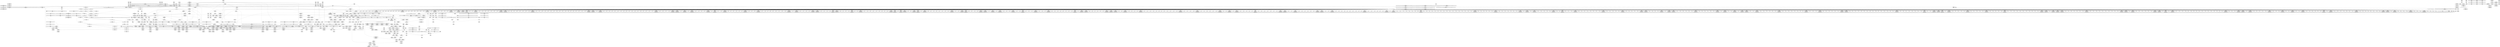 digraph {
	CE0x5f66fb0 [shape=record,shape=Mrecord,label="{CE0x5f66fb0|_call_void_mcount()_#3}"]
	CE0x4c92100 [shape=record,shape=Mrecord,label="{CE0x4c92100|272:_i8*,_:_CRE_1215,1216_}"]
	CE0x4c62e00 [shape=record,shape=Mrecord,label="{CE0x4c62e00|i64*_getelementptr_inbounds_(_2_x_i64_,_2_x_i64_*___llvm_gcov_ctr151,_i64_0,_i64_1)|*Constant*|*SummSource*}"]
	CE0x4c73030 [shape=record,shape=Mrecord,label="{CE0x4c73030|get_current:_bb|*SummSink*}"]
	CE0x4c463f0 [shape=record,shape=Mrecord,label="{CE0x4c463f0|selinux_quotactl:_tmp32|security/selinux/hooks.c,2039}"]
	CE0x4cb8d90 [shape=record,shape=Mrecord,label="{CE0x4cb8d90|8:_i32,_:_CRE_221,222_}"]
	CE0x4cafe00 [shape=record,shape=Mrecord,label="{CE0x4cafe00|avc_has_perm:_requested|Function::avc_has_perm&Arg::requested::}"]
	CE0x4c6bd70 [shape=record,shape=Mrecord,label="{CE0x4c6bd70|8:_i32,_:_CRE_47,48_}"]
	CE0x4cb0ea0 [shape=record,shape=Mrecord,label="{CE0x4cb0ea0|cred_sid:_bb|*SummSink*}"]
	CE0x4c849e0 [shape=record,shape=Mrecord,label="{CE0x4c849e0|8:_i32,_:_CRE_74,75_}"]
	CE0x4c11990 [shape=record,shape=Mrecord,label="{CE0x4c11990|i64_2|*Constant*|*SummSource*}"]
	CE0x4c2b500 [shape=record,shape=Mrecord,label="{CE0x4c2b500|272:_i8*,_:_CRE_423,424_}"]
	CE0x4c3cbb0 [shape=record,shape=Mrecord,label="{CE0x4c3cbb0|272:_i8*,_:_CRE_1304,1305_}"]
	CE0x4cadf90 [shape=record,shape=Mrecord,label="{CE0x4cadf90|cred_sid:_tmp1}"]
	CE0x4c3fed0 [shape=record,shape=Mrecord,label="{CE0x4c3fed0|272:_i8*,_:_CRE_1350,1351_}"]
	CE0x4c85fe0 [shape=record,shape=Mrecord,label="{CE0x4c85fe0|8:_i32,_:_CRE_96,97_}"]
	CE0x4c0be40 [shape=record,shape=Mrecord,label="{CE0x4c0be40|i64*_getelementptr_inbounds_(_27_x_i64_,_27_x_i64_*___llvm_gcov_ctr148,_i64_0,_i64_9)|*Constant*}"]
	CE0x4c1c5a0 [shape=record,shape=Mrecord,label="{CE0x4c1c5a0|i64*_getelementptr_inbounds_(_27_x_i64_,_27_x_i64_*___llvm_gcov_ctr148,_i64_0,_i64_12)|*Constant*|*SummSource*}"]
	CE0x4c853e0 [shape=record,shape=Mrecord,label="{CE0x4c853e0|8:_i32,_:_CRE_84,85_}"]
	CE0x4c41c90 [shape=record,shape=Mrecord,label="{CE0x4c41c90|272:_i8*,_:_CRE_1392,1536_|*MultipleSource*|Function::selinux_quotactl&Arg::sb::|Function::superblock_has_perm&Arg::sb::|security/selinux/hooks.c,1865}"]
	CE0x4c92430 [shape=record,shape=Mrecord,label="{CE0x4c92430|272:_i8*,_:_CRE_1218,1219_}"]
	CE0x4c91f10 [shape=record,shape=Mrecord,label="{CE0x4c91f10|272:_i8*,_:_CRE_1213,1214_}"]
	CE0x4cb9ce0 [shape=record,shape=Mrecord,label="{CE0x4cb9ce0|superblock_has_perm:_tmp5|security/selinux/hooks.c,1865}"]
	CE0x4c1e430 [shape=record,shape=Mrecord,label="{CE0x4c1e430|i32_512|*Constant*|*SummSink*}"]
	CE0x4bf77c0 [shape=record,shape=Mrecord,label="{CE0x4bf77c0|selinux_quotactl:_entry|*SummSink*}"]
	CE0x4c80b50 [shape=record,shape=Mrecord,label="{CE0x4c80b50|272:_i8*,_:_CRE_1879,1880_}"]
	CE0x4c1b990 [shape=record,shape=Mrecord,label="{CE0x4c1b990|selinux_quotactl:_tmp22|security/selinux/hooks.c,2019|*SummSource*}"]
	CE0x4c855e0 [shape=record,shape=Mrecord,label="{CE0x4c855e0|8:_i32,_:_CRE_86,87_}"]
	CE0x4cb8730 [shape=record,shape=Mrecord,label="{CE0x4cb8730|8:_i32,_:_CRE_215,216_}"]
	CE0x4bf8460 [shape=record,shape=Mrecord,label="{CE0x4bf8460|COLLAPSED:_GCMRE___llvm_gcov_ctr148_internal_global_27_x_i64_zeroinitializer:_elem_0:default:}"]
	CE0x4c46ac0 [shape=record,shape=Mrecord,label="{CE0x4c46ac0|i64*_getelementptr_inbounds_(_27_x_i64_,_27_x_i64_*___llvm_gcov_ctr148,_i64_0,_i64_25)|*Constant*|*SummSource*}"]
	CE0x4c0b9d0 [shape=record,shape=Mrecord,label="{CE0x4c0b9d0|__llvm_gcov_indirect_counter_increment:_exit|*SummSink*}"]
	CE0x4c3dcd0 [shape=record,shape=Mrecord,label="{CE0x4c3dcd0|272:_i8*,_:_CRE_1318,1319_}"]
	CE0x4c0c970 [shape=record,shape=Mrecord,label="{CE0x4c0c970|selinux_quotactl:_tmp15|security/selinux/hooks.c,2016|*SummSource*}"]
	CE0x4c014b0 [shape=record,shape=Mrecord,label="{CE0x4c014b0|selinux_quotactl:_tmp7|security/selinux/hooks.c,2016}"]
	CE0x4bf4be0 [shape=record,shape=Mrecord,label="{CE0x4bf4be0|selinux_quotactl:_tmp2}"]
	CE0x4c28de0 [shape=record,shape=Mrecord,label="{CE0x4c28de0|272:_i8*,_:_CRE_376,380_|*MultipleSource*|Function::selinux_quotactl&Arg::sb::|Function::superblock_has_perm&Arg::sb::|security/selinux/hooks.c,1865}"]
	CE0x4bfebd0 [shape=record,shape=Mrecord,label="{CE0x4bfebd0|selinux_quotactl:_call9|security/selinux/hooks.c,2028}"]
	CE0x4c84ce0 [shape=record,shape=Mrecord,label="{CE0x4c84ce0|8:_i32,_:_CRE_77,78_}"]
	CE0x4c45080 [shape=record,shape=Mrecord,label="{CE0x4c45080|selinux_quotactl:_tmp30|security/selinux/hooks.c,2036}"]
	CE0x4c87670 [shape=record,shape=Mrecord,label="{CE0x4c87670|272:_i8*,_:_CRE_88,96_|*MultipleSource*|Function::selinux_quotactl&Arg::sb::|Function::superblock_has_perm&Arg::sb::|security/selinux/hooks.c,1865}"]
	CE0x4c3e000 [shape=record,shape=Mrecord,label="{CE0x4c3e000|272:_i8*,_:_CRE_1321,1322_}"]
	CE0x4c12150 [shape=record,shape=Mrecord,label="{CE0x4c12150|i32_8388615|*Constant*|*SummSource*}"]
	CE0x4c93fd0 [shape=record,shape=Mrecord,label="{CE0x4c93fd0|272:_i8*,_:_CRE_1244,1245_}"]
	CE0x4c79db0 [shape=record,shape=Mrecord,label="{CE0x4c79db0|272:_i8*,_:_CRE_1634,1635_}"]
	CE0x4c8e000 [shape=record,shape=Mrecord,label="{CE0x4c8e000|272:_i8*,_:_CRE_605,606_}"]
	CE0x4c102f0 [shape=record,shape=Mrecord,label="{CE0x4c102f0|__llvm_gcov_indirect_counter_increment:_tmp1|*SummSink*}"]
	CE0x4c29a70 [shape=record,shape=Mrecord,label="{CE0x4c29a70|272:_i8*,_:_CRE_398,399_}"]
	CE0x4c79fd0 [shape=record,shape=Mrecord,label="{CE0x4c79fd0|272:_i8*,_:_CRE_1636,1637_}"]
	CE0x4c0d6d0 [shape=record,shape=Mrecord,label="{CE0x4c0d6d0|i1_true|*Constant*|*SummSink*}"]
	CE0x4ca7d60 [shape=record,shape=Mrecord,label="{CE0x4ca7d60|8:_i32,_:_CRE_256,257_}"]
	CE0x4ca7a30 [shape=record,shape=Mrecord,label="{CE0x4ca7a30|8:_i32,_:_CRE_253,254_}"]
	CE0x4c10440 [shape=record,shape=Mrecord,label="{CE0x4c10440|__llvm_gcov_indirect_counter_increment:_tmp|*SummSource*}"]
	CE0x4c00630 [shape=record,shape=Mrecord,label="{CE0x4c00630|i32_8388616|*Constant*}"]
	CE0x4cb7060 [shape=record,shape=Mrecord,label="{CE0x4cb7060|8:_i32,_:_CRE_144,152_|*MultipleSource*|*LoadInst*|security/selinux/hooks.c,1865|security/selinux/hooks.c,1865|security/selinux/hooks.c,1866}"]
	CE0x4ca72c0 [shape=record,shape=Mrecord,label="{CE0x4ca72c0|8:_i32,_:_CRE_246,247_}"]
	CE0x4caec60 [shape=record,shape=Mrecord,label="{CE0x4caec60|i32_0|*Constant*}"]
	CE0x4c3b060 [shape=record,shape=Mrecord,label="{CE0x4c3b060|272:_i8*,_:_CRE_1258,1259_}"]
	CE0x4c84fe0 [shape=record,shape=Mrecord,label="{CE0x4c84fe0|8:_i32,_:_CRE_80,81_}"]
	CE0x4caff70 [shape=record,shape=Mrecord,label="{CE0x4caff70|avc_has_perm:_requested|Function::avc_has_perm&Arg::requested::|*SummSource*}"]
	CE0x4bfa370 [shape=record,shape=Mrecord,label="{CE0x4bfa370|selinux_quotactl:_tmp11|security/selinux/hooks.c,2016|*SummSource*}"]
	CE0x4c8d230 [shape=record,shape=Mrecord,label="{CE0x4c8d230|272:_i8*,_:_CRE_592,593_}"]
	CE0x4c40b90 [shape=record,shape=Mrecord,label="{CE0x4c40b90|272:_i8*,_:_CRE_1362,1363_}"]
	CE0x4c269a0 [shape=record,shape=Mrecord,label="{CE0x4c269a0|__llvm_gcov_indirect_counter_increment:_entry|*SummSink*}"]
	CE0x4c1bc40 [shape=record,shape=Mrecord,label="{CE0x4c1bc40|i32_78|*Constant*|*SummSink*}"]
	CE0x4c65790 [shape=record,shape=Mrecord,label="{CE0x4c65790|__llvm_gcov_indirect_counter_increment:_tmp2|*SummSink*}"]
	CE0x4ca8c40 [shape=record,shape=Mrecord,label="{CE0x4ca8c40|8:_i32,_:_CRE_270,271_}"]
	CE0x4c6a820 [shape=record,shape=Mrecord,label="{CE0x4c6a820|272:_i8*,_:_CRE_587,588_}"]
	CE0x4c4b860 [shape=record,shape=Mrecord,label="{CE0x4c4b860|superblock_has_perm:_cred|Function::superblock_has_perm&Arg::cred::}"]
	CE0x4c2fb00 [shape=record,shape=Mrecord,label="{CE0x4c2fb00|selinux_quotactl:_tmp7|security/selinux/hooks.c,2016|*SummSink*}"]
	CE0x4c1ee20 [shape=record,shape=Mrecord,label="{CE0x4c1ee20|selinux_quotactl:_tmp19|security/selinux/hooks.c,2016|*SummSink*}"]
	CE0x5f67020 [shape=record,shape=Mrecord,label="{CE0x5f67020|_call_void_mcount()_#3|*SummSource*}"]
	CE0x4c3b6c0 [shape=record,shape=Mrecord,label="{CE0x4c3b6c0|272:_i8*,_:_CRE_1264,1265_}"]
	CE0x4c18ff0 [shape=record,shape=Mrecord,label="{CE0x4c18ff0|i64_5|*Constant*|*SummSource*}"]
	CE0x4c29fc0 [shape=record,shape=Mrecord,label="{CE0x4c29fc0|272:_i8*,_:_CRE_403,404_}"]
	CE0x4c3b170 [shape=record,shape=Mrecord,label="{CE0x4c3b170|272:_i8*,_:_CRE_1259,1260_}"]
	CE0x4c941f0 [shape=record,shape=Mrecord,label="{CE0x4c941f0|272:_i8*,_:_CRE_1246,1247_}"]
	CE0x4c45ba0 [shape=record,shape=Mrecord,label="{CE0x4c45ba0|selinux_quotactl:_tmp31|security/selinux/hooks.c,2036}"]
	CE0x4c02600 [shape=record,shape=Mrecord,label="{CE0x4c02600|i64_11|*Constant*}"]
	CE0x4c02c80 [shape=record,shape=Mrecord,label="{CE0x4c02c80|i32_0|*Constant*|*SummSink*}"]
	CE0x4c1e9b0 [shape=record,shape=Mrecord,label="{CE0x4c1e9b0|selinux_quotactl:_cred4|security/selinux/hooks.c,2016|*SummSource*}"]
	CE0x4c3f870 [shape=record,shape=Mrecord,label="{CE0x4c3f870|272:_i8*,_:_CRE_1344,1345_}"]
	CE0x4c17f80 [shape=record,shape=Mrecord,label="{CE0x4c17f80|i8*_getelementptr_inbounds_(_45_x_i8_,_45_x_i8_*_.str12,_i32_0,_i32_0)|*Constant*}"]
	CE0x4c24190 [shape=record,shape=Mrecord,label="{CE0x4c24190|superblock_has_perm:_entry|*SummSource*}"]
	CE0x4c04f20 [shape=record,shape=Mrecord,label="{CE0x4c04f20|get_current:_tmp1|*SummSink*}"]
	CE0x4c2d7b0 [shape=record,shape=Mrecord,label="{CE0x4c2d7b0|get_current:_entry|*SummSink*}"]
	CE0x4cafa10 [shape=record,shape=Mrecord,label="{CE0x4cafa10|avc_has_perm:_tclass|Function::avc_has_perm&Arg::tclass::|*SummSource*}"]
	CE0x4c94410 [shape=record,shape=Mrecord,label="{CE0x4c94410|272:_i8*,_:_CRE_1248,1249_}"]
	CE0x4c65e70 [shape=record,shape=Mrecord,label="{CE0x4c65e70|272:_i8*,_:_CRE_443,444_}"]
	CE0x4cba280 [shape=record,shape=Mrecord,label="{CE0x4cba280|superblock_has_perm:_sid1|security/selinux/hooks.c,1866|*SummSource*}"]
	CE0x4c91ba0 [shape=record,shape=Mrecord,label="{CE0x4c91ba0|272:_i8*,_:_CRE_1210,1211_}"]
	CE0x4c2c2d0 [shape=record,shape=Mrecord,label="{CE0x4c2c2d0|272:_i8*,_:_CRE_436,437_}"]
	CE0x4c3c490 [shape=record,shape=Mrecord,label="{CE0x4c3c490|272:_i8*,_:_CRE_1277,1278_}"]
	CE0x4c4b440 [shape=record,shape=Mrecord,label="{CE0x4c4b440|0:_i32,_4:_i32,_8:_i32,_12:_i32,_:_CMRE_16,20_|*MultipleSource*|security/selinux/hooks.c,196|security/selinux/hooks.c,197|*LoadInst*|security/selinux/hooks.c,196}"]
	CE0x4c82310 [shape=record,shape=Mrecord,label="{CE0x4c82310|272:_i8*,_:_CRE_2268,2304_|*MultipleSource*|Function::selinux_quotactl&Arg::sb::|Function::superblock_has_perm&Arg::sb::|security/selinux/hooks.c,1865}"]
	CE0x4c856e0 [shape=record,shape=Mrecord,label="{CE0x4c856e0|8:_i32,_:_CRE_87,88_}"]
	CE0x4c2a950 [shape=record,shape=Mrecord,label="{CE0x4c2a950|272:_i8*,_:_CRE_412,413_}"]
	CE0x4c07160 [shape=record,shape=Mrecord,label="{CE0x4c07160|selinux_quotactl:_sb|Function::selinux_quotactl&Arg::sb::}"]
	CE0x4cb91d0 [shape=record,shape=Mrecord,label="{CE0x4cb91d0|8:_i32,_:_CRE_225,226_}"]
	CE0x4c841e0 [shape=record,shape=Mrecord,label="{CE0x4c841e0|8:_i32,_:_CRE_66,67_}"]
	CE0x4bfff90 [shape=record,shape=Mrecord,label="{CE0x4bfff90|i32_8388611|*Constant*|*SummSource*}"]
	CE0x4cb14a0 [shape=record,shape=Mrecord,label="{CE0x4cb14a0|superblock_has_perm:_call2|security/selinux/hooks.c,1866|*SummSource*}"]
	CE0x4c46ca0 [shape=record,shape=Mrecord,label="{CE0x4c46ca0|selinux_quotactl:_tmp32|security/selinux/hooks.c,2039|*SummSink*}"]
	CE0x4c0b650 [shape=record,shape=Mrecord,label="{CE0x4c0b650|selinux_quotactl:_tmp16|security/selinux/hooks.c,2016}"]
	CE0x4c43b10 [shape=record,shape=Mrecord,label="{CE0x4c43b10|selinux_quotactl:_tmp28|security/selinux/hooks.c,2033|*SummSource*}"]
	CE0x4cae8f0 [shape=record,shape=Mrecord,label="{CE0x4cae8f0|cred_sid:_tmp2}"]
	CE0x4c7ac90 [shape=record,shape=Mrecord,label="{CE0x4c7ac90|272:_i8*,_:_CRE_1648,1649_}"]
	CE0x4ca75f0 [shape=record,shape=Mrecord,label="{CE0x4ca75f0|8:_i32,_:_CRE_249,250_}"]
	CE0x4caa090 [shape=record,shape=Mrecord,label="{CE0x4caa090|_call_void_mcount()_#3|*SummSink*}"]
	CE0x4cafd20 [shape=record,shape=Mrecord,label="{CE0x4cafd20|_ret_i32_%retval.0,_!dbg_!27728|security/selinux/avc.c,775}"]
	CE0x4c65a90 [shape=record,shape=Mrecord,label="{CE0x4c65a90|get_current:_tmp2|*SummSink*}"]
	CE0x4c7d710 [shape=record,shape=Mrecord,label="{CE0x4c7d710|272:_i8*,_:_CRE_1688,1696_|*MultipleSource*|Function::selinux_quotactl&Arg::sb::|Function::superblock_has_perm&Arg::sb::|security/selinux/hooks.c,1865}"]
	CE0x4bef3e0 [shape=record,shape=Mrecord,label="{CE0x4bef3e0|i64_1|*Constant*|*SummSource*}"]
	CE0x4c6a600 [shape=record,shape=Mrecord,label="{CE0x4c6a600|272:_i8*,_:_CRE_585,586_}"]
	CE0x4c69a50 [shape=record,shape=Mrecord,label="{CE0x4c69a50|272:_i8*,_:_CRE_574,575_}"]
	CE0x4c7a0e0 [shape=record,shape=Mrecord,label="{CE0x4c7a0e0|272:_i8*,_:_CRE_1637,1638_}"]
	CE0x4c29410 [shape=record,shape=Mrecord,label="{CE0x4c29410|272:_i8*,_:_CRE_393,394_}"]
	CE0x4ca8090 [shape=record,shape=Mrecord,label="{CE0x4ca8090|8:_i32,_:_CRE_259,260_}"]
	CE0x4bef750 [shape=record,shape=Mrecord,label="{CE0x4bef750|selinux_quotactl:_tmp5|security/selinux/hooks.c,2016}"]
	CE0x4cb9830 [shape=record,shape=Mrecord,label="{CE0x4cb9830|8:_i32,_:_CRE_231,232_}"]
	CE0x4c443a0 [shape=record,shape=Mrecord,label="{CE0x4c443a0|selinux_quotactl:_tmp29|security/selinux/hooks.c,2033|*SummSource*}"]
	CE0x4c7d600 [shape=record,shape=Mrecord,label="{CE0x4c7d600|272:_i8*,_:_CRE_1687,1688_}"]
	CE0x4c42af0 [shape=record,shape=Mrecord,label="{CE0x4c42af0|272:_i8*,_:_CRE_1608,1612_|*MultipleSource*|Function::selinux_quotactl&Arg::sb::|Function::superblock_has_perm&Arg::sb::|security/selinux/hooks.c,1865}"]
	CE0x4c719c0 [shape=record,shape=Mrecord,label="{CE0x4c719c0|_ret_i32_%retval.0,_!dbg_!27760|security/selinux/hooks.c,2040}"]
	CE0x4c227e0 [shape=record,shape=Mrecord,label="{CE0x4c227e0|i64*_getelementptr_inbounds_(_27_x_i64_,_27_x_i64_*___llvm_gcov_ctr148,_i64_0,_i64_22)|*Constant*}"]
	CE0x4c4acf0 [shape=record,shape=Mrecord,label="{CE0x4c4acf0|0:_i32,_4:_i32,_8:_i32,_12:_i32,_:_CMRE_4,8_|*MultipleSource*|security/selinux/hooks.c,196|security/selinux/hooks.c,197|*LoadInst*|security/selinux/hooks.c,196}"]
	CE0x4c83f10 [shape=record,shape=Mrecord,label="{CE0x4c83f10|8:_i32,_:_CRE_32,33_}"]
	CE0x4c43940 [shape=record,shape=Mrecord,label="{CE0x4c43940|i64*_getelementptr_inbounds_(_27_x_i64_,_27_x_i64_*___llvm_gcov_ctr148,_i64_0,_i64_23)|*Constant*|*SummSource*}"]
	CE0x4c90f40 [shape=record,shape=Mrecord,label="{CE0x4c90f40|272:_i8*,_:_CRE_720,736_|*MultipleSource*|Function::selinux_quotactl&Arg::sb::|Function::superblock_has_perm&Arg::sb::|security/selinux/hooks.c,1865}"]
	CE0x4c27a90 [shape=record,shape=Mrecord,label="{CE0x4c27a90|_ret_i32_%call2,_!dbg_!27722|security/selinux/hooks.c,1866}"]
	CE0x4c8f980 [shape=record,shape=Mrecord,label="{CE0x4c8f980|272:_i8*,_:_CRE_629,630_}"]
	CE0x4c89e40 [shape=record,shape=Mrecord,label="{CE0x4c89e40|272:_i8*,_:_CRE_184,188_|*MultipleSource*|Function::selinux_quotactl&Arg::sb::|Function::superblock_has_perm&Arg::sb::|security/selinux/hooks.c,1865}"]
	CE0x4c40640 [shape=record,shape=Mrecord,label="{CE0x4c40640|272:_i8*,_:_CRE_1357,1358_}"]
	CE0x4bffcf0 [shape=record,shape=Mrecord,label="{CE0x4bffcf0|selinux_quotactl:_tobool1|security/selinux/hooks.c,2016|*SummSource*}"]
	CE0x4c1e910 [shape=record,shape=Mrecord,label="{CE0x4c1e910|_call_void___llvm_gcov_indirect_counter_increment(i32*___llvm_gcov_global_state_pred150,_i64**_getelementptr_inbounds_(_3_x_i64*_,_3_x_i64*_*___llvm_gcda_edge_table149,_i64_0,_i64_0)),_!dbg_!27756|security/selinux/hooks.c,2036|*SummSink*}"]
	CE0x4c3f980 [shape=record,shape=Mrecord,label="{CE0x4c3f980|272:_i8*,_:_CRE_1345,1346_}"]
	CE0x4c0b6c0 [shape=record,shape=Mrecord,label="{CE0x4c0b6c0|i8_1|*Constant*|*SummSource*}"]
	CE0x4c0e920 [shape=record,shape=Mrecord,label="{CE0x4c0e920|selinux_quotactl:_tmp14|security/selinux/hooks.c,2016|*SummSink*}"]
	CE0x4c2a0d0 [shape=record,shape=Mrecord,label="{CE0x4c2a0d0|272:_i8*,_:_CRE_404,405_}"]
	CE0x4cab3d0 [shape=record,shape=Mrecord,label="{CE0x4cab3d0|cred_sid:_sid|security/selinux/hooks.c,197|*SummSink*}"]
	CE0x4c69fa0 [shape=record,shape=Mrecord,label="{CE0x4c69fa0|272:_i8*,_:_CRE_579,580_}"]
	CE0x4ca85e0 [shape=record,shape=Mrecord,label="{CE0x4ca85e0|8:_i32,_:_CRE_264,265_}"]
	CE0x4c13ba0 [shape=record,shape=Mrecord,label="{CE0x4c13ba0|i32_8388609|*Constant*}"]
	CE0x4c91150 [shape=record,shape=Mrecord,label="{CE0x4c91150|272:_i8*,_:_CRE_736,880_|*MultipleSource*|Function::selinux_quotactl&Arg::sb::|Function::superblock_has_perm&Arg::sb::|security/selinux/hooks.c,1865}"]
	CE0x4cb8ea0 [shape=record,shape=Mrecord,label="{CE0x4cb8ea0|8:_i32,_:_CRE_222,223_}"]
	CE0x4c03cf0 [shape=record,shape=Mrecord,label="{CE0x4c03cf0|selinux_quotactl:_if.then7}"]
	CE0x4c63890 [shape=record,shape=Mrecord,label="{CE0x4c63890|cred_sid:_entry|*SummSink*}"]
	CE0x4c0cdb0 [shape=record,shape=Mrecord,label="{CE0x4c0cdb0|__llvm_gcov_indirect_counter_increment:_bb4}"]
	CE0x4c0e680 [shape=record,shape=Mrecord,label="{CE0x4c0e680|selinux_quotactl:_tmp14|security/selinux/hooks.c,2016}"]
	CE0x4c6c470 [shape=record,shape=Mrecord,label="{CE0x4c6c470|8:_i32,_:_CRE_54,55_}"]
	CE0x4caf880 [shape=record,shape=Mrecord,label="{CE0x4caf880|i16_5|*Constant*|*SummSink*}"]
	CE0x4cb7660 [shape=record,shape=Mrecord,label="{CE0x4cb7660|8:_i32,_:_CRE_176,180_|*MultipleSource*|*LoadInst*|security/selinux/hooks.c,1865|security/selinux/hooks.c,1865|security/selinux/hooks.c,1866}"]
	CE0x4c664d0 [shape=record,shape=Mrecord,label="{CE0x4c664d0|272:_i8*,_:_CRE_449,450_}"]
	CE0x4c7c2e0 [shape=record,shape=Mrecord,label="{CE0x4c7c2e0|272:_i8*,_:_CRE_1669,1670_}"]
	CE0x4c93a80 [shape=record,shape=Mrecord,label="{CE0x4c93a80|272:_i8*,_:_CRE_1239,1240_}"]
	CE0x4c90d30 [shape=record,shape=Mrecord,label="{CE0x4c90d30|272:_i8*,_:_CRE_712,720_|*MultipleSource*|Function::selinux_quotactl&Arg::sb::|Function::superblock_has_perm&Arg::sb::|security/selinux/hooks.c,1865}"]
	CE0x4ca6930 [shape=record,shape=Mrecord,label="{CE0x4ca6930|8:_i32,_:_CRE_237,238_}"]
	CE0x4c03ac0 [shape=record,shape=Mrecord,label="{CE0x4c03ac0|selinux_quotactl:_tobool6|security/selinux/hooks.c,2019|*SummSource*}"]
	CE0x4c8edd0 [shape=record,shape=Mrecord,label="{CE0x4c8edd0|272:_i8*,_:_CRE_618,619_}"]
	CE0x4c1bbd0 [shape=record,shape=Mrecord,label="{CE0x4c1bbd0|i32_78|*Constant*}"]
	CE0x4c26880 [shape=record,shape=Mrecord,label="{CE0x4c26880|__llvm_gcov_indirect_counter_increment:_entry|*SummSource*}"]
	CE0x4c8e440 [shape=record,shape=Mrecord,label="{CE0x4c8e440|272:_i8*,_:_CRE_609,610_}"]
	"CONST[source:1(input),value:2(dynamic)][purpose:{subject}]"
	CE0x4c0ea20 [shape=record,shape=Mrecord,label="{CE0x4c0ea20|i1_true|*Constant*|*SummSource*}"]
	CE0x4ca9f10 [shape=record,shape=Mrecord,label="{CE0x4ca9f10|_call_void_mcount()_#3}"]
	CE0x4c400f0 [shape=record,shape=Mrecord,label="{CE0x4c400f0|272:_i8*,_:_CRE_1352,1353_}"]
	CE0x4c2c0b0 [shape=record,shape=Mrecord,label="{CE0x4c2c0b0|272:_i8*,_:_CRE_434,435_}"]
	CE0x4c66090 [shape=record,shape=Mrecord,label="{CE0x4c66090|272:_i8*,_:_CRE_445,446_}"]
	CE0x4c808b0 [shape=record,shape=Mrecord,label="{CE0x4c808b0|272:_i8*,_:_CRE_1876,1877_}"]
	CE0x4c3e110 [shape=record,shape=Mrecord,label="{CE0x4c3e110|272:_i8*,_:_CRE_1322,1323_}"]
	CE0x4c872d0 [shape=record,shape=Mrecord,label="{CE0x4c872d0|272:_i8*,_:_CRE_72,80_|*MultipleSource*|Function::selinux_quotactl&Arg::sb::|Function::superblock_has_perm&Arg::sb::|security/selinux/hooks.c,1865}"]
	CE0x4c645a0 [shape=record,shape=Mrecord,label="{CE0x4c645a0|i32_16|*Constant*|*SummSource*}"]
	CE0x4c8e880 [shape=record,shape=Mrecord,label="{CE0x4c8e880|272:_i8*,_:_CRE_613,614_}"]
	CE0x4c78e80 [shape=record,shape=Mrecord,label="{CE0x4c78e80|272:_i8*,_:_CRE_1619,1620_}"]
	CE0x4c08760 [shape=record,shape=Mrecord,label="{CE0x4c08760|i64*_getelementptr_inbounds_(_27_x_i64_,_27_x_i64_*___llvm_gcov_ctr148,_i64_0,_i64_22)|*Constant*|*SummSource*}"]
	CE0x4c92760 [shape=record,shape=Mrecord,label="{CE0x4c92760|272:_i8*,_:_CRE_1221,1222_}"]
	CE0x4c1c330 [shape=record,shape=Mrecord,label="{CE0x4c1c330|selinux_quotactl:_tmp24|security/selinux/hooks.c,2020}"]
	CE0x4c8ca30 [shape=record,shape=Mrecord,label="{CE0x4c8ca30|superblock_has_perm:_tmp3}"]
	CE0x4cb08c0 [shape=record,shape=Mrecord,label="{CE0x4cb08c0|_ret_i32_%retval.0,_!dbg_!27728|security/selinux/avc.c,775|*SummSink*}"]
	CE0x4c26ec0 [shape=record,shape=Mrecord,label="{CE0x4c26ec0|__llvm_gcov_indirect_counter_increment:_counters|Function::__llvm_gcov_indirect_counter_increment&Arg::counters::}"]
	CE0x4ca8d50 [shape=record,shape=Mrecord,label="{CE0x4ca8d50|8:_i32,_:_CRE_271,272_}"]
	CE0x4c79310 [shape=record,shape=Mrecord,label="{CE0x4c79310|272:_i8*,_:_CRE_1624,1625_}"]
	CE0x4bff3b0 [shape=record,shape=Mrecord,label="{CE0x4bff3b0|GLOBAL:_lockdep_rcu_suspicious|*Constant*|*SummSink*}"]
	CE0x4c7f570 [shape=record,shape=Mrecord,label="{CE0x4c7f570|272:_i8*,_:_CRE_1824,1828_|*MultipleSource*|Function::selinux_quotactl&Arg::sb::|Function::superblock_has_perm&Arg::sb::|security/selinux/hooks.c,1865}"]
	CE0x4c4da90 [shape=record,shape=Mrecord,label="{CE0x4c4da90|_ret_i32_%call2,_!dbg_!27722|security/selinux/hooks.c,1866|*SummSource*}"]
	CE0x4bf6f00 [shape=record,shape=Mrecord,label="{CE0x4bf6f00|selinux_quotactl:_sw.bb}"]
	CE0x4cb1980 [shape=record,shape=Mrecord,label="{CE0x4cb1980|i32_(i32,_i32,_i16,_i32,_%struct.common_audit_data*)*_bitcast_(i32_(i32,_i32,_i16,_i32,_%struct.common_audit_data.495*)*_avc_has_perm_to_i32_(i32,_i32,_i16,_i32,_%struct.common_audit_data*)*)|*Constant*|*SummSource*}"]
	CE0x4c75ec0 [shape=record,shape=Mrecord,label="{CE0x4c75ec0|__llvm_gcov_indirect_counter_increment:_tmp6}"]
	CE0x4c8e330 [shape=record,shape=Mrecord,label="{CE0x4c8e330|272:_i8*,_:_CRE_608,609_}"]
	CE0x4c8cff0 [shape=record,shape=Mrecord,label="{CE0x4c8cff0|_call_void_mcount()_#3|*SummSink*}"]
	CE0x4ca6600 [shape=record,shape=Mrecord,label="{CE0x4ca6600|8:_i32,_:_CRE_234,235_}"]
	CE0x4c2b1d0 [shape=record,shape=Mrecord,label="{CE0x4c2b1d0|272:_i8*,_:_CRE_420,421_}"]
	CE0x4c8c590 [shape=record,shape=Mrecord,label="{CE0x4c8c590|superblock_has_perm:_tmp2|*SummSource*}"]
	CE0x4c8c600 [shape=record,shape=Mrecord,label="{CE0x4c8c600|superblock_has_perm:_tmp2|*SummSink*}"]
	CE0x4caae80 [shape=record,shape=Mrecord,label="{CE0x4caae80|cred_sid:_tmp5|security/selinux/hooks.c,196|*SummSource*}"]
	CE0x4c2b940 [shape=record,shape=Mrecord,label="{CE0x4c2b940|272:_i8*,_:_CRE_427,428_}"]
	CE0x4c01440 [shape=record,shape=Mrecord,label="{CE0x4c01440|i64_5|*Constant*}"]
	CE0x4c95a00 [shape=record,shape=Mrecord,label="{CE0x4c95a00|__llvm_gcov_indirect_counter_increment:_pred}"]
	CE0x4c3dab0 [shape=record,shape=Mrecord,label="{CE0x4c3dab0|272:_i8*,_:_CRE_1316,1317_}"]
	CE0x4c46bc0 [shape=record,shape=Mrecord,label="{CE0x4c46bc0|i64*_getelementptr_inbounds_(_27_x_i64_,_27_x_i64_*___llvm_gcov_ctr148,_i64_0,_i64_25)|*Constant*|*SummSink*}"]
	CE0x4c8acc0 [shape=record,shape=Mrecord,label="{CE0x4c8acc0|272:_i8*,_:_CRE_256,264_|*MultipleSource*|Function::selinux_quotactl&Arg::sb::|Function::superblock_has_perm&Arg::sb::|security/selinux/hooks.c,1865}"]
	CE0x4c886f0 [shape=record,shape=Mrecord,label="{CE0x4c886f0|272:_i8*,_:_CRE_152,160_|*MultipleSource*|Function::selinux_quotactl&Arg::sb::|Function::superblock_has_perm&Arg::sb::|security/selinux/hooks.c,1865}"]
	CE0x4c8d340 [shape=record,shape=Mrecord,label="{CE0x4c8d340|272:_i8*,_:_CRE_593,594_}"]
	CE0x4c8d9a0 [shape=record,shape=Mrecord,label="{CE0x4c8d9a0|272:_i8*,_:_CRE_599,600_}"]
	CE0x4cb66b0 [shape=record,shape=Mrecord,label="{CE0x4cb66b0|8:_i32,_:_CRE_103,104_}"]
	CE0x4bf3400 [shape=record,shape=Mrecord,label="{CE0x4bf3400|selinux_quotactl:_land.lhs.true}"]
	CE0x4c2c1c0 [shape=record,shape=Mrecord,label="{CE0x4c2c1c0|272:_i8*,_:_CRE_435,436_}"]
	CE0x4c8b060 [shape=record,shape=Mrecord,label="{CE0x4c8b060|272:_i8*,_:_CRE_268,272_|*MultipleSource*|Function::selinux_quotactl&Arg::sb::|Function::superblock_has_perm&Arg::sb::|security/selinux/hooks.c,1865}"]
	CE0x4c7a740 [shape=record,shape=Mrecord,label="{CE0x4c7a740|272:_i8*,_:_CRE_1643,1644_}"]
	CE0x4c81ef0 [shape=record,shape=Mrecord,label="{CE0x4c81ef0|272:_i8*,_:_CRE_2256,2264_|*MultipleSource*|Function::selinux_quotactl&Arg::sb::|Function::superblock_has_perm&Arg::sb::|security/selinux/hooks.c,1865}"]
	CE0x4c4a230 [shape=record,shape=Mrecord,label="{CE0x4c4a230|272:_i8*,_:_CRE_48,56_|*MultipleSource*|Function::selinux_quotactl&Arg::sb::|Function::superblock_has_perm&Arg::sb::|security/selinux/hooks.c,1865}"]
	CE0x4c3f540 [shape=record,shape=Mrecord,label="{CE0x4c3f540|272:_i8*,_:_CRE_1341,1342_}"]
	CE0x4c3eee0 [shape=record,shape=Mrecord,label="{CE0x4c3eee0|272:_i8*,_:_CRE_1335,1336_}"]
	CE0x4bfc3a0 [shape=record,shape=Mrecord,label="{CE0x4bfc3a0|selinux_quotactl:_tmp10|security/selinux/hooks.c,2016}"]
	CE0x4ca95d0 [shape=record,shape=Mrecord,label="{CE0x4ca95d0|8:_i32,_:_CRE_279,280_}"]
	CE0x4cb16c0 [shape=record,shape=Mrecord,label="{CE0x4cb16c0|avc_has_perm:_entry}"]
	CE0x4cae960 [shape=record,shape=Mrecord,label="{CE0x4cae960|cred_sid:_tmp2|*SummSource*}"]
	CE0x4c62650 [shape=record,shape=Mrecord,label="{CE0x4c62650|i64*_null|*Constant*}"]
	CE0x4c4bff0 [shape=record,shape=Mrecord,label="{CE0x4c4bff0|superblock_has_perm:_sb|Function::superblock_has_perm&Arg::sb::|*SummSink*}"]
	CE0x4c7a850 [shape=record,shape=Mrecord,label="{CE0x4c7a850|272:_i8*,_:_CRE_1644,1645_}"]
	CE0x4bf9d90 [shape=record,shape=Mrecord,label="{CE0x4bf9d90|i64_5|*Constant*|*SummSink*}"]
	CE0x4ca71b0 [shape=record,shape=Mrecord,label="{CE0x4ca71b0|8:_i32,_:_CRE_245,246_}"]
	CE0x4c7d3e0 [shape=record,shape=Mrecord,label="{CE0x4c7d3e0|272:_i8*,_:_CRE_1685,1686_}"]
	CE0x4c1e320 [shape=record,shape=Mrecord,label="{CE0x4c1e320|i32_512|*Constant*|*SummSource*}"]
	CE0x4c90b20 [shape=record,shape=Mrecord,label="{CE0x4c90b20|272:_i8*,_:_CRE_704,708_|*MultipleSource*|Function::selinux_quotactl&Arg::sb::|Function::superblock_has_perm&Arg::sb::|security/selinux/hooks.c,1865}"]
	CE0x4c34520 [shape=record,shape=Mrecord,label="{CE0x4c34520|selinux_quotactl:_tmp8|security/selinux/hooks.c,2016}"]
	CE0x4c29200 [shape=record,shape=Mrecord,label="{CE0x4c29200|272:_i8*,_:_CRE_392,393_}"]
	CE0x4ca84d0 [shape=record,shape=Mrecord,label="{CE0x4ca84d0|8:_i32,_:_CRE_263,264_}"]
	CE0x4c05550 [shape=record,shape=Mrecord,label="{CE0x4c05550|selinux_quotactl:_tmp17|security/selinux/hooks.c,2016|*SummSink*}"]
	CE0x4bfd970 [shape=record,shape=Mrecord,label="{CE0x4bfd970|selinux_quotactl:_tmp25|security/selinux/hooks.c,2020|*SummSource*}"]
	CE0x4c29830 [shape=record,shape=Mrecord,label="{CE0x4c29830|272:_i8*,_:_CRE_395,396_}"]
	CE0x4c02e30 [shape=record,shape=Mrecord,label="{CE0x4c02e30|_ret_%struct.task_struct*_%tmp4,_!dbg_!27714|./arch/x86/include/asm/current.h,14|*SummSink*}"]
	CE0x4c12d90 [shape=record,shape=Mrecord,label="{CE0x4c12d90|get_current:_tmp3}"]
	CE0x4c22030 [shape=record,shape=Mrecord,label="{CE0x4c22030|i32_22|*Constant*|*SummSource*}"]
	CE0x4c67080 [shape=record,shape=Mrecord,label="{CE0x4c67080|272:_i8*,_:_CRE_460,461_}"]
	CE0x4c8dab0 [shape=record,shape=Mrecord,label="{CE0x4c8dab0|272:_i8*,_:_CRE_600,601_}"]
	CE0x4c93ec0 [shape=record,shape=Mrecord,label="{CE0x4c93ec0|272:_i8*,_:_CRE_1243,1244_}"]
	CE0x4c28bd0 [shape=record,shape=Mrecord,label="{CE0x4c28bd0|272:_i8*,_:_CRE_368,372_|*MultipleSource*|Function::selinux_quotactl&Arg::sb::|Function::superblock_has_perm&Arg::sb::|security/selinux/hooks.c,1865}"]
	CE0x4c187b0 [shape=record,shape=Mrecord,label="{CE0x4c187b0|selinux_quotactl:_if.then7|*SummSink*}"]
	CE0x4c93530 [shape=record,shape=Mrecord,label="{CE0x4c93530|272:_i8*,_:_CRE_1234,1235_}"]
	CE0x4c1b210 [shape=record,shape=Mrecord,label="{CE0x4c1b210|selinux_quotactl:_land.lhs.true|*SummSink*}"]
	CE0x4c8b400 [shape=record,shape=Mrecord,label="{CE0x4c8b400|272:_i8*,_:_CRE_280,288_|*MultipleSource*|Function::selinux_quotactl&Arg::sb::|Function::superblock_has_perm&Arg::sb::|security/selinux/hooks.c,1865}"]
	CE0x4c22290 [shape=record,shape=Mrecord,label="{CE0x4c22290|cred_sid:_security|security/selinux/hooks.c,196|*SummSource*}"]
	CE0x4c8f870 [shape=record,shape=Mrecord,label="{CE0x4c8f870|272:_i8*,_:_CRE_628,629_}"]
	CE0x4c6b500 [shape=record,shape=Mrecord,label="{CE0x4c6b500|8:_i32,_:_CRE_38,39_}"]
	CE0x4c238b0 [shape=record,shape=Mrecord,label="{CE0x4c238b0|selinux_quotactl:_call9|security/selinux/hooks.c,2028|*SummSource*}"]
	CE0x4c676e0 [shape=record,shape=Mrecord,label="{CE0x4c676e0|272:_i8*,_:_CRE_480,488_|*MultipleSource*|Function::selinux_quotactl&Arg::sb::|Function::superblock_has_perm&Arg::sb::|security/selinux/hooks.c,1865}"]
	CE0x4bff460 [shape=record,shape=Mrecord,label="{CE0x4bff460|i8*_getelementptr_inbounds_(_25_x_i8_,_25_x_i8_*_.str3,_i32_0,_i32_0)|*Constant*}"]
	CE0x4c3e550 [shape=record,shape=Mrecord,label="{CE0x4c3e550|272:_i8*,_:_CRE_1326,1327_}"]
	CE0x4c80c60 [shape=record,shape=Mrecord,label="{CE0x4c80c60|272:_i8*,_:_CRE_1880,1884_|*MultipleSource*|Function::selinux_quotactl&Arg::sb::|Function::superblock_has_perm&Arg::sb::|security/selinux/hooks.c,1865}"]
	CE0x4c68750 [shape=record,shape=Mrecord,label="{CE0x4c68750|272:_i8*,_:_CRE_552,556_|*MultipleSource*|Function::selinux_quotactl&Arg::sb::|Function::superblock_has_perm&Arg::sb::|security/selinux/hooks.c,1865}"]
	CE0x4c3ac20 [shape=record,shape=Mrecord,label="{CE0x4c3ac20|272:_i8*,_:_CRE_1254,1255_}"]
	CE0x4c2a2f0 [shape=record,shape=Mrecord,label="{CE0x4c2a2f0|272:_i8*,_:_CRE_406,407_}"]
	CE0x4c874a0 [shape=record,shape=Mrecord,label="{CE0x4c874a0|272:_i8*,_:_CRE_80,88_|*MultipleSource*|Function::selinux_quotactl&Arg::sb::|Function::superblock_has_perm&Arg::sb::|security/selinux/hooks.c,1865}"]
	CE0x4c93640 [shape=record,shape=Mrecord,label="{CE0x4c93640|272:_i8*,_:_CRE_1235,1236_}"]
	CE0x4c0c600 [shape=record,shape=Mrecord,label="{CE0x4c0c600|i64*_getelementptr_inbounds_(_27_x_i64_,_27_x_i64_*___llvm_gcov_ctr148,_i64_0,_i64_8)|*Constant*|*SummSink*}"]
	CE0x4bf71c0 [shape=record,shape=Mrecord,label="{CE0x4bf71c0|selinux_quotactl:_do.body|*SummSource*}"]
	CE0x4c13d30 [shape=record,shape=Mrecord,label="{CE0x4c13d30|_switch_i32_%cmds,_label_%sw.default_i32_8388609,_label_%sw.bb_i32_8388610,_label_%sw.bb_i32_8388611,_label_%sw.bb_i32_8388614,_label_%sw.bb_i32_8388616,_label_%sw.bb_i32_8388612,_label_%sw.bb10_i32_8388613,_label_%sw.bb10_i32_8388615,_label_%sw.bb10_,_!dbg_!27748|security/selinux/hooks.c,2022|*SummSink*}"]
	CE0x4c691d0 [shape=record,shape=Mrecord,label="{CE0x4c691d0|272:_i8*,_:_CRE_566,567_}"]
	CE0x4c7cfa0 [shape=record,shape=Mrecord,label="{CE0x4c7cfa0|272:_i8*,_:_CRE_1681,1682_}"]
	CE0x4c2aea0 [shape=record,shape=Mrecord,label="{CE0x4c2aea0|272:_i8*,_:_CRE_417,418_}"]
	CE0x4bf90c0 [shape=record,shape=Mrecord,label="{CE0x4bf90c0|selinux_quotactl:_sw.bb|*SummSink*}"]
	CE0x4bff030 [shape=record,shape=Mrecord,label="{CE0x4bff030|i64*_getelementptr_inbounds_(_27_x_i64_,_27_x_i64_*___llvm_gcov_ctr148,_i64_0,_i64_1)|*Constant*|*SummSource*}"]
	CE0x4ca6820 [shape=record,shape=Mrecord,label="{CE0x4ca6820|8:_i32,_:_CRE_236,237_}"]
	CE0x4c46c30 [shape=record,shape=Mrecord,label="{CE0x4c46c30|selinux_quotactl:_tmp32|security/selinux/hooks.c,2039|*SummSource*}"]
	CE0x4c40ca0 [shape=record,shape=Mrecord,label="{CE0x4c40ca0|272:_i8*,_:_CRE_1363,1364_}"]
	CE0x4c49e60 [shape=record,shape=Mrecord,label="{CE0x4c49e60|272:_i8*,_:_CRE_32,40_|*MultipleSource*|Function::selinux_quotactl&Arg::sb::|Function::superblock_has_perm&Arg::sb::|security/selinux/hooks.c,1865}"]
	CE0x4c4e1c0 [shape=record,shape=Mrecord,label="{CE0x4c4e1c0|_call_void___llvm_gcov_indirect_counter_increment(i32*___llvm_gcov_global_state_pred150,_i64**_getelementptr_inbounds_(_3_x_i64*_,_3_x_i64*_*___llvm_gcda_edge_table149,_i64_0,_i64_2)),_!dbg_!27753|security/selinux/hooks.c,2033|*SummSink*}"]
	CE0x4bfd800 [shape=record,shape=Mrecord,label="{CE0x4bfd800|selinux_quotactl:_tmp25|security/selinux/hooks.c,2020}"]
	CE0x4caab50 [shape=record,shape=Mrecord,label="{CE0x4caab50|cred_sid:_tmp5|security/selinux/hooks.c,196}"]
	CE0x4c132e0 [shape=record,shape=Mrecord,label="{CE0x4c132e0|i64_11|*Constant*|*SummSink*}"]
	CE0x4c2ba50 [shape=record,shape=Mrecord,label="{CE0x4c2ba50|272:_i8*,_:_CRE_428,429_}"]
	CE0x4c03350 [shape=record,shape=Mrecord,label="{CE0x4c03350|selinux_quotactl:_tmp9|security/selinux/hooks.c,2016|*SummSink*}"]
	CE0x4c8f760 [shape=record,shape=Mrecord,label="{CE0x4c8f760|272:_i8*,_:_CRE_627,628_}"]
	CE0x4c92ba0 [shape=record,shape=Mrecord,label="{CE0x4c92ba0|272:_i8*,_:_CRE_1225,1226_}"]
	CE0x4c12e60 [shape=record,shape=Mrecord,label="{CE0x4c12e60|get_current:_tmp3|*SummSource*}"]
	CE0x4c69040 [shape=record,shape=Mrecord,label="{CE0x4c69040|272:_i8*,_:_CRE_564,565_}"]
	CE0x4bf9bc0 [shape=record,shape=Mrecord,label="{CE0x4bf9bc0|selinux_quotactl:_bb|*SummSource*}"]
	CE0x4c94ec0 [shape=record,shape=Mrecord,label="{CE0x4c94ec0|i64*_getelementptr_inbounds_(_2_x_i64_,_2_x_i64_*___llvm_gcov_ctr98,_i64_0,_i64_1)|*Constant*|*SummSink*}"]
	CE0x4c92ed0 [shape=record,shape=Mrecord,label="{CE0x4c92ed0|272:_i8*,_:_CRE_1228,1229_}"]
	CE0x4c69830 [shape=record,shape=Mrecord,label="{CE0x4c69830|272:_i8*,_:_CRE_572,573_}"]
	CE0x4c848e0 [shape=record,shape=Mrecord,label="{CE0x4c848e0|8:_i32,_:_CRE_73,74_}"]
	CE0x4c844e0 [shape=record,shape=Mrecord,label="{CE0x4c844e0|8:_i32,_:_CRE_69,70_}"]
	CE0x6b02ad0 [shape=record,shape=Mrecord,label="{CE0x6b02ad0|i64_3|*Constant*|*SummSource*}"]
	CE0x4c06990 [shape=record,shape=Mrecord,label="{CE0x4c06990|selinux_quotactl:_cred4|security/selinux/hooks.c,2016|*SummSink*}"]
	CE0x4c90910 [shape=record,shape=Mrecord,label="{CE0x4c90910|272:_i8*,_:_CRE_696,704_|*MultipleSource*|Function::selinux_quotactl&Arg::sb::|Function::superblock_has_perm&Arg::sb::|security/selinux/hooks.c,1865}"]
	CE0x4c72830 [shape=record,shape=Mrecord,label="{CE0x4c72830|_ret_i32_%retval.0,_!dbg_!27760|security/selinux/hooks.c,2040|*SummSink*}"]
	CE0x4c72d20 [shape=record,shape=Mrecord,label="{CE0x4c72d20|i64*_getelementptr_inbounds_(_2_x_i64_,_2_x_i64_*___llvm_gcov_ctr98,_i64_0,_i64_0)|*Constant*|*SummSink*}"]
	CE0x4c7cb60 [shape=record,shape=Mrecord,label="{CE0x4c7cb60|272:_i8*,_:_CRE_1677,1678_}"]
	CE0x4bfbd70 [shape=record,shape=Mrecord,label="{CE0x4bfbd70|selinux_quotactl:_tobool|security/selinux/hooks.c,2016}"]
	CE0x4c3eaa0 [shape=record,shape=Mrecord,label="{CE0x4c3eaa0|272:_i8*,_:_CRE_1331,1332_}"]
	CE0x4c7c500 [shape=record,shape=Mrecord,label="{CE0x4c7c500|272:_i8*,_:_CRE_1671,1672_}"]
	CE0x4c7f990 [shape=record,shape=Mrecord,label="{CE0x4c7f990|272:_i8*,_:_CRE_1840,1848_|*MultipleSource*|Function::selinux_quotactl&Arg::sb::|Function::superblock_has_perm&Arg::sb::|security/selinux/hooks.c,1865}"]
	CE0x4c6b430 [shape=record,shape=Mrecord,label="{CE0x4c6b430|8:_i32,_:_CRE_37,38_}"]
	CE0x4c40860 [shape=record,shape=Mrecord,label="{CE0x4c40860|272:_i8*,_:_CRE_1359,1360_}"]
	CE0x4c8cb00 [shape=record,shape=Mrecord,label="{CE0x4c8cb00|superblock_has_perm:_tmp3|*SummSource*}"]
	CE0x4c663c0 [shape=record,shape=Mrecord,label="{CE0x4c663c0|272:_i8*,_:_CRE_448,449_}"]
	CE0x4c65f80 [shape=record,shape=Mrecord,label="{CE0x4c65f80|272:_i8*,_:_CRE_444,445_}"]
	CE0x4c40530 [shape=record,shape=Mrecord,label="{CE0x4c40530|272:_i8*,_:_CRE_1356,1357_}"]
	CE0x4c7b400 [shape=record,shape=Mrecord,label="{CE0x4c7b400|272:_i8*,_:_CRE_1655,1656_}"]
	CE0x4c8a3b0 [shape=record,shape=Mrecord,label="{CE0x4c8a3b0|272:_i8*,_:_CRE_208,216_|*MultipleSource*|Function::selinux_quotactl&Arg::sb::|Function::superblock_has_perm&Arg::sb::|security/selinux/hooks.c,1865}"]
	CE0x4c04bc0 [shape=record,shape=Mrecord,label="{CE0x4c04bc0|selinux_quotactl:_return|*SummSource*}"]
	CE0x4bff320 [shape=record,shape=Mrecord,label="{CE0x4bff320|GLOBAL:_lockdep_rcu_suspicious|*Constant*|*SummSource*}"]
	CE0x4c23e40 [shape=record,shape=Mrecord,label="{CE0x4c23e40|GLOBAL:_superblock_has_perm|*Constant*|*SummSink*}"]
	CE0x4c1c1c0 [shape=record,shape=Mrecord,label="{CE0x4c1c1c0|i64*_getelementptr_inbounds_(_27_x_i64_,_27_x_i64_*___llvm_gcov_ctr148,_i64_0,_i64_12)|*Constant*}"]
	CE0x4c8cee0 [shape=record,shape=Mrecord,label="{CE0x4c8cee0|_call_void_mcount()_#3|*SummSource*}"]
	CE0x4c0ea90 [shape=record,shape=Mrecord,label="{CE0x4c0ea90|get_current:_tmp4|./arch/x86/include/asm/current.h,14|*SummSink*}"]
	CE0x4c8b5d0 [shape=record,shape=Mrecord,label="{CE0x4c8b5d0|272:_i8*,_:_CRE_288,296_|*MultipleSource*|Function::selinux_quotactl&Arg::sb::|Function::superblock_has_perm&Arg::sb::|security/selinux/hooks.c,1865}"]
	CE0x4ca9c70 [shape=record,shape=Mrecord,label="{CE0x4ca9c70|cred_sid:_tmp3|*SummSink*}"]
	CE0x4cb90c0 [shape=record,shape=Mrecord,label="{CE0x4cb90c0|8:_i32,_:_CRE_224,225_}"]
	CE0x4ca6e80 [shape=record,shape=Mrecord,label="{CE0x4ca6e80|8:_i32,_:_CRE_242,243_}"]
	CE0x4c19720 [shape=record,shape=Mrecord,label="{CE0x4c19720|i32_8388612|*Constant*|*SummSink*}"]
	CE0x4c7d0b0 [shape=record,shape=Mrecord,label="{CE0x4c7d0b0|272:_i8*,_:_CRE_1682,1683_}"]
	CE0x4c10140 [shape=record,shape=Mrecord,label="{CE0x4c10140|selinux_quotactl:_tmp13|security/selinux/hooks.c,2016|*SummSink*}"]
	CE0x4c41630 [shape=record,shape=Mrecord,label="{CE0x4c41630|272:_i8*,_:_CRE_1372,1373_}"]
	CE0x4ca93b0 [shape=record,shape=Mrecord,label="{CE0x4ca93b0|8:_i32,_:_CRE_277,278_}"]
	CE0x4c43ea0 [shape=record,shape=Mrecord,label="{CE0x4c43ea0|i32_512|*Constant*}"]
	CE0x4c8eaa0 [shape=record,shape=Mrecord,label="{CE0x4c8eaa0|272:_i8*,_:_CRE_615,616_}"]
	CE0x4c3f210 [shape=record,shape=Mrecord,label="{CE0x4c3f210|272:_i8*,_:_CRE_1338,1339_}"]
	CE0x4c032e0 [shape=record,shape=Mrecord,label="{CE0x4c032e0|i64*_getelementptr_inbounds_(_27_x_i64_,_27_x_i64_*___llvm_gcov_ctr148,_i64_0,_i64_6)|*Constant*}"]
	CE0x4cb1e20 [shape=record,shape=Mrecord,label="{CE0x4cb1e20|avc_has_perm:_entry|*SummSink*}"]
	CE0x4ca92a0 [shape=record,shape=Mrecord,label="{CE0x4ca92a0|8:_i32,_:_CRE_276,277_}"]
	CE0x4c775b0 [shape=record,shape=Mrecord,label="{CE0x4c775b0|__llvm_gcov_indirect_counter_increment:_tmp3|*SummSink*}"]
	CE0x4bfcce0 [shape=record,shape=Mrecord,label="{CE0x4bfcce0|0:_i32,_:_GCMR___llvm_gcov_global_state_pred150_internal_unnamed_addr_global_i32_-1:_elem_0:default:}"]
	CE0x4cb0c70 [shape=record,shape=Mrecord,label="{CE0x4cb0c70|cred_sid:_bb|*SummSource*}"]
	"CONST[source:0(mediator),value:2(dynamic)][purpose:{object}]"
	CE0x4c65910 [shape=record,shape=Mrecord,label="{CE0x4c65910|0:_i64*,_array:_GCR___llvm_gcda_edge_table149_internal_unnamed_addr_constant_3_x_i64*_i64*_getelementptr_inbounds_(_27_x_i64_,_27_x_i64_*___llvm_gcov_ctr148,_i64_0,_i64_13),_i64*_getelementptr_inbounds_(_27_x_i64_,_27_x_i64_*___llvm_gcov_ctr148,_i64_0,_i64_18),_i64*_getelementptr_inbounds_(_27_x_i64_,_27_x_i64_*___llvm_gcov_ctr148,_i64_0,_i64_21)_:_elem_0::}"]
	CE0x4c18600 [shape=record,shape=Mrecord,label="{CE0x4c18600|selinux_quotactl:_sb|Function::selinux_quotactl&Arg::sb::|*SummSource*}"]
	CE0x4c007e0 [shape=record,shape=Mrecord,label="{CE0x4c007e0|i32_8388616|*Constant*|*SummSink*}"]
	CE0x4c785f0 [shape=record,shape=Mrecord,label="{CE0x4c785f0|i64_1|*Constant*}"]
	CE0x4bf6ae0 [shape=record,shape=Mrecord,label="{CE0x4bf6ae0|selinux_quotactl:_if.end|*SummSource*}"]
	CE0x4c26330 [shape=record,shape=Mrecord,label="{CE0x4c26330|i64**_getelementptr_inbounds_(_3_x_i64*_,_3_x_i64*_*___llvm_gcda_edge_table149,_i64_0,_i64_0)|*Constant*}"]
	CE0x4c7a630 [shape=record,shape=Mrecord,label="{CE0x4c7a630|272:_i8*,_:_CRE_1642,1643_}"]
	CE0x4beeb60 [shape=record,shape=Mrecord,label="{CE0x4beeb60|selinux_quotactl:_sw.epilog}"]
	"CONST[source:2(external),value:2(dynamic)][purpose:{subject}]"
	CE0x4c93310 [shape=record,shape=Mrecord,label="{CE0x4c93310|272:_i8*,_:_CRE_1232,1233_}"]
	CE0x4c7a1f0 [shape=record,shape=Mrecord,label="{CE0x4c7a1f0|272:_i8*,_:_CRE_1638,1639_}"]
	CE0x4c85ce0 [shape=record,shape=Mrecord,label="{CE0x4c85ce0|8:_i32,_:_CRE_93,94_}"]
	CE0x4c3d670 [shape=record,shape=Mrecord,label="{CE0x4c3d670|272:_i8*,_:_CRE_1312,1313_}"]
	CE0x4c81050 [shape=record,shape=Mrecord,label="{CE0x4c81050|272:_i8*,_:_CRE_1904,1920_|*MultipleSource*|Function::selinux_quotactl&Arg::sb::|Function::superblock_has_perm&Arg::sb::|security/selinux/hooks.c,1865}"]
	CE0x4c024c0 [shape=record,shape=Mrecord,label="{CE0x4c024c0|i64_11|*Constant*|*SummSource*}"]
	CE0x4c7c3f0 [shape=record,shape=Mrecord,label="{CE0x4c7c3f0|272:_i8*,_:_CRE_1670,1671_}"]
	CE0x4c85ee0 [shape=record,shape=Mrecord,label="{CE0x4c85ee0|8:_i32,_:_CRE_95,96_}"]
	CE0x4c91db0 [shape=record,shape=Mrecord,label="{CE0x4c91db0|272:_i8*,_:_CRE_1211,1212_}"]
	CE0x4c6d820 [shape=record,shape=Mrecord,label="{CE0x4c6d820|i64*_getelementptr_inbounds_(_2_x_i64_,_2_x_i64_*___llvm_gcov_ctr151,_i64_0,_i64_0)|*Constant*}"]
	CE0x4c63340 [shape=record,shape=Mrecord,label="{CE0x4c63340|cred_sid:_entry}"]
	CE0x4bfc190 [shape=record,shape=Mrecord,label="{CE0x4bfc190|selinux_quotactl:_entry|*SummSource*}"]
	CE0x4c91e60 [shape=record,shape=Mrecord,label="{CE0x4c91e60|272:_i8*,_:_CRE_1212,1213_}"]
	CE0x4c8dde0 [shape=record,shape=Mrecord,label="{CE0x4c8dde0|272:_i8*,_:_CRE_603,604_}"]
	CE0x4c8d890 [shape=record,shape=Mrecord,label="{CE0x4c8d890|272:_i8*,_:_CRE_598,599_}"]
	CE0x4c04910 [shape=record,shape=Mrecord,label="{CE0x4c04910|selinux_quotactl:_tmp4|security/selinux/hooks.c,2016|*SummSink*}"]
	CE0x4c63b70 [shape=record,shape=Mrecord,label="{CE0x4c63b70|cred_sid:_cred|Function::cred_sid&Arg::cred::|*SummSink*}"]
	CE0x4c3edd0 [shape=record,shape=Mrecord,label="{CE0x4c3edd0|272:_i8*,_:_CRE_1334,1335_}"]
	CE0x4c3f430 [shape=record,shape=Mrecord,label="{CE0x4c3f430|272:_i8*,_:_CRE_1340,1341_}"]
	CE0x4cb7460 [shape=record,shape=Mrecord,label="{CE0x4cb7460|8:_i32,_:_CRE_168,176_|*MultipleSource*|*LoadInst*|security/selinux/hooks.c,1865|security/selinux/hooks.c,1865|security/selinux/hooks.c,1866}"]
	CE0x4ca7c50 [shape=record,shape=Mrecord,label="{CE0x4ca7c50|8:_i32,_:_CRE_255,256_}"]
	CE0x4c3cdf0 [shape=record,shape=Mrecord,label="{CE0x4c3cdf0|272:_i8*,_:_CRE_1305,1306_}"]
	CE0x4c422b0 [shape=record,shape=Mrecord,label="{CE0x4c422b0|272:_i8*,_:_CRE_1584,1592_|*MultipleSource*|Function::selinux_quotactl&Arg::sb::|Function::superblock_has_perm&Arg::sb::|security/selinux/hooks.c,1865}"]
	CE0x4c2d9f0 [shape=record,shape=Mrecord,label="{CE0x4c2d9f0|_ret_%struct.task_struct*_%tmp4,_!dbg_!27714|./arch/x86/include/asm/current.h,14|*SummSource*}"]
	CE0x4c22170 [shape=record,shape=Mrecord,label="{CE0x4c22170|cred_sid:_security|security/selinux/hooks.c,196}"]
	CE0x4c678b0 [shape=record,shape=Mrecord,label="{CE0x4c678b0|272:_i8*,_:_CRE_488,496_|*MultipleSource*|Function::selinux_quotactl&Arg::sb::|Function::superblock_has_perm&Arg::sb::|security/selinux/hooks.c,1865}"]
	CE0x4cb6e60 [shape=record,shape=Mrecord,label="{CE0x4cb6e60|8:_i32,_:_CRE_136,144_|*MultipleSource*|*LoadInst*|security/selinux/hooks.c,1865|security/selinux/hooks.c,1865|security/selinux/hooks.c,1866}"]
	CE0x4c8ce10 [shape=record,shape=Mrecord,label="{CE0x4c8ce10|_call_void_mcount()_#3}"]
	CE0x4c2ab70 [shape=record,shape=Mrecord,label="{CE0x4c2ab70|272:_i8*,_:_CRE_414,415_}"]
	CE0x4c022a0 [shape=record,shape=Mrecord,label="{CE0x4c022a0|i64_10|*Constant*|*SummSource*}"]
	CE0x4c91360 [shape=record,shape=Mrecord,label="{CE0x4c91360|272:_i8*,_:_CRE_880,896_|*MultipleSource*|Function::selinux_quotactl&Arg::sb::|Function::superblock_has_perm&Arg::sb::|security/selinux/hooks.c,1865}"]
	CE0x4bfbe20 [shape=record,shape=Mrecord,label="{CE0x4bfbe20|selinux_quotactl:_tmp|*SummSource*}"]
	CE0x4c14050 [shape=record,shape=Mrecord,label="{CE0x4c14050|_switch_i32_%cmds,_label_%sw.default_i32_8388609,_label_%sw.bb_i32_8388610,_label_%sw.bb_i32_8388611,_label_%sw.bb_i32_8388614,_label_%sw.bb_i32_8388616,_label_%sw.bb_i32_8388612,_label_%sw.bb10_i32_8388613,_label_%sw.bb10_i32_8388615,_label_%sw.bb10_,_!dbg_!27748|security/selinux/hooks.c,2022|*SummSource*}"]
	CE0x4c79200 [shape=record,shape=Mrecord,label="{CE0x4c79200|272:_i8*,_:_CRE_1623,1624_}"]
	CE0x4c77370 [shape=record,shape=Mrecord,label="{CE0x4c77370|i64*_null|*Constant*|*SummSource*}"]
	CE0x4bff960 [shape=record,shape=Mrecord,label="{CE0x4bff960|i64*_getelementptr_inbounds_(_27_x_i64_,_27_x_i64_*___llvm_gcov_ctr148,_i64_0,_i64_0)|*Constant*}"]
	CE0x4c08ad0 [shape=record,shape=Mrecord,label="{CE0x4c08ad0|GLOBAL:_superblock_has_perm|*Constant*}"]
	CE0x4c96040 [shape=record,shape=Mrecord,label="{CE0x4c96040|superblock_has_perm:_sid1|security/selinux/hooks.c,1866|*SummSink*}"]
	CE0x4caf1a0 [shape=record,shape=Mrecord,label="{CE0x4caf1a0|avc_has_perm:_tsid|Function::avc_has_perm&Arg::tsid::}"]
	CE0x4c845e0 [shape=record,shape=Mrecord,label="{CE0x4c845e0|8:_i32,_:_CRE_70,71_}"]
	CE0x4c1ec80 [shape=record,shape=Mrecord,label="{CE0x4c1ec80|selinux_quotactl:_tmp19|security/selinux/hooks.c,2016}"]
	CE0x4c7b620 [shape=record,shape=Mrecord,label="{CE0x4c7b620|272:_i8*,_:_CRE_1657,1658_}"]
	CE0x4c18ba0 [shape=record,shape=Mrecord,label="{CE0x4c18ba0|selinux_quotactl:_sw.default}"]
	CE0x4c7aa70 [shape=record,shape=Mrecord,label="{CE0x4c7aa70|272:_i8*,_:_CRE_1646,1647_}"]
	CE0x4c0ffe0 [shape=record,shape=Mrecord,label="{CE0x4c0ffe0|selinux_quotactl:_tmp13|security/selinux/hooks.c,2016}"]
	CE0x4c12090 [shape=record,shape=Mrecord,label="{CE0x4c12090|i32_8388615|*Constant*}"]
	CE0x4c27c90 [shape=record,shape=Mrecord,label="{CE0x4c27c90|superblock_has_perm:_tmp1}"]
	CE0x4c04690 [shape=record,shape=Mrecord,label="{CE0x4c04690|i64*_getelementptr_inbounds_(_2_x_i64_,_2_x_i64_*___llvm_gcov_ctr98,_i64_0,_i64_1)|*Constant*}"]
	CE0x4c27fe0 [shape=record,shape=Mrecord,label="{CE0x4c27fe0|i64*_getelementptr_inbounds_(_27_x_i64_,_27_x_i64_*___llvm_gcov_ctr148,_i64_0,_i64_6)|*Constant*|*SummSource*}"]
	CE0x4c843e0 [shape=record,shape=Mrecord,label="{CE0x4c843e0|8:_i32,_:_CRE_68,69_}"]
	CE0x4c888c0 [shape=record,shape=Mrecord,label="{CE0x4c888c0|272:_i8*,_:_CRE_160,176_|*MultipleSource*|Function::selinux_quotactl&Arg::sb::|Function::superblock_has_perm&Arg::sb::|security/selinux/hooks.c,1865}"]
	CE0x4c8c8b0 [shape=record,shape=Mrecord,label="{CE0x4c8c8b0|GLOBAL:_cred_sid|*Constant*}"]
	CE0x4c6cc70 [shape=record,shape=Mrecord,label="{CE0x4c6cc70|8:_i32,_:_CRE_62,63_}"]
	CE0x4cb0250 [shape=record,shape=Mrecord,label="{CE0x4cb0250|avc_has_perm:_auditdata|Function::avc_has_perm&Arg::auditdata::}"]
	CE0x4c7ba60 [shape=record,shape=Mrecord,label="{CE0x4c7ba60|272:_i8*,_:_CRE_1661,1662_}"]
	CE0x4c3e880 [shape=record,shape=Mrecord,label="{CE0x4c3e880|272:_i8*,_:_CRE_1329,1330_}"]
	CE0x4c2bc70 [shape=record,shape=Mrecord,label="{CE0x4c2bc70|272:_i8*,_:_CRE_430,431_}"]
	CE0x4c2c3e0 [shape=record,shape=Mrecord,label="{CE0x4c2c3e0|272:_i8*,_:_CRE_437,438_}"]
	CE0x4c75fd0 [shape=record,shape=Mrecord,label="{CE0x4c75fd0|__llvm_gcov_indirect_counter_increment:_tmp6|*SummSource*}"]
	CE0x4caf9a0 [shape=record,shape=Mrecord,label="{CE0x4caf9a0|avc_has_perm:_tclass|Function::avc_has_perm&Arg::tclass::}"]
	CE0x4c7e700 [shape=record,shape=Mrecord,label="{CE0x4c7e700|272:_i8*,_:_CRE_1768,1776_|*MultipleSource*|Function::selinux_quotactl&Arg::sb::|Function::superblock_has_perm&Arg::sb::|security/selinux/hooks.c,1865}"]
	CE0x4c693f0 [shape=record,shape=Mrecord,label="{CE0x4c693f0|272:_i8*,_:_CRE_568,569_}"]
	CE0x4c03dc0 [shape=record,shape=Mrecord,label="{CE0x4c03dc0|i64*_getelementptr_inbounds_(_2_x_i64_,_2_x_i64_*___llvm_gcov_ctr98,_i64_0,_i64_1)|*Constant*|*SummSource*}"]
	CE0x4c47d30 [shape=record,shape=Mrecord,label="{CE0x4c47d30|selinux_quotactl:_retval.0|*SummSource*}"]
	CE0x4c68d80 [shape=record,shape=Mrecord,label="{CE0x4c68d80|272:_i8*,_:_CRE_562,563_}"]
	CE0x4c22880 [shape=record,shape=Mrecord,label="{CE0x4c22880|cred_sid:_tmp6|security/selinux/hooks.c,197}"]
	CE0x4cb7e60 [shape=record,shape=Mrecord,label="{CE0x4cb7e60|8:_i32,_:_CRE_208,209_}"]
	CE0x4c01c00 [shape=record,shape=Mrecord,label="{CE0x4c01c00|selinux_quotactl:_tmp6|security/selinux/hooks.c,2016}"]
	CE0x4c76680 [shape=record,shape=Mrecord,label="{CE0x4c76680|superblock_has_perm:_bb|*SummSink*}"]
	CE0x4c130b0 [shape=record,shape=Mrecord,label="{CE0x4c130b0|selinux_quotactl:_sw.bb10|*SummSink*}"]
	CE0x4c6a3e0 [shape=record,shape=Mrecord,label="{CE0x4c6a3e0|272:_i8*,_:_CRE_583,584_}"]
	CE0x4c3e220 [shape=record,shape=Mrecord,label="{CE0x4c3e220|272:_i8*,_:_CRE_1323,1324_}"]
	CE0x4c83d60 [shape=record,shape=Mrecord,label="{CE0x4c83d60|8:_i32,_:_CRE_24,28_|*MultipleSource*|*LoadInst*|security/selinux/hooks.c,1865|security/selinux/hooks.c,1865|security/selinux/hooks.c,1866}"]
	CE0x4c91780 [shape=record,shape=Mrecord,label="{CE0x4c91780|272:_i8*,_:_CRE_1208,1209_}"]
	CE0x4c41960 [shape=record,shape=Mrecord,label="{CE0x4c41960|272:_i8*,_:_CRE_1375,1376_}"]
	CE0x4c92fe0 [shape=record,shape=Mrecord,label="{CE0x4c92fe0|272:_i8*,_:_CRE_1229,1230_}"]
	CE0x4c29eb0 [shape=record,shape=Mrecord,label="{CE0x4c29eb0|272:_i8*,_:_CRE_402,403_}"]
	CE0x4c12f20 [shape=record,shape=Mrecord,label="{CE0x4c12f20|get_current:_tmp3|*SummSink*}"]
	CE0x4c06920 [shape=record,shape=Mrecord,label="{CE0x4c06920|COLLAPSED:_GCMRE_current_task_external_global_%struct.task_struct*:_elem_0::|security/selinux/hooks.c,2016}"]
	CE0x4c79ca0 [shape=record,shape=Mrecord,label="{CE0x4c79ca0|272:_i8*,_:_CRE_1633,1634_}"]
	CE0x4bf94e0 [shape=record,shape=Mrecord,label="{CE0x4bf94e0|i64_3|*Constant*|*SummSink*}"]
	CE0x4c1f4a0 [shape=record,shape=Mrecord,label="{CE0x4c1f4a0|i64**_getelementptr_inbounds_(_3_x_i64*_,_3_x_i64*_*___llvm_gcda_edge_table149,_i64_0,_i64_1)|*Constant*|*SummSink*}"]
	CE0x4c79530 [shape=record,shape=Mrecord,label="{CE0x4c79530|272:_i8*,_:_CRE_1626,1627_}"]
	CE0x4c3b5b0 [shape=record,shape=Mrecord,label="{CE0x4c3b5b0|272:_i8*,_:_CRE_1263,1264_}"]
	CE0x4c68f90 [shape=record,shape=Mrecord,label="{CE0x4c68f90|272:_i8*,_:_CRE_563,564_}"]
	CE0x4ca96e0 [shape=record,shape=Mrecord,label="{CE0x4ca96e0|superblock_has_perm:_call2|security/selinux/hooks.c,1866}"]
	CE0x4ca7b40 [shape=record,shape=Mrecord,label="{CE0x4ca7b40|8:_i32,_:_CRE_254,255_}"]
	CE0x4c2bfa0 [shape=record,shape=Mrecord,label="{CE0x4c2bfa0|272:_i8*,_:_CRE_433,434_}"]
	CE0x4c92650 [shape=record,shape=Mrecord,label="{CE0x4c92650|272:_i8*,_:_CRE_1220,1221_}"]
	CE0x4c8aaf0 [shape=record,shape=Mrecord,label="{CE0x4c8aaf0|272:_i8*,_:_CRE_248,252_|*MultipleSource*|Function::selinux_quotactl&Arg::sb::|Function::superblock_has_perm&Arg::sb::|security/selinux/hooks.c,1865}"]
	CE0x4c104b0 [shape=record,shape=Mrecord,label="{CE0x4c104b0|__llvm_gcov_indirect_counter_increment:_tmp|*SummSink*}"]
	CE0x4c80d70 [shape=record,shape=Mrecord,label="{CE0x4c80d70|272:_i8*,_:_CRE_1888,1896_|*MultipleSource*|Function::selinux_quotactl&Arg::sb::|Function::superblock_has_perm&Arg::sb::|security/selinux/hooks.c,1865}"]
	CE0x4cb9940 [shape=record,shape=Mrecord,label="{CE0x4cb9940|8:_i32,_:_CRE_232,233_}"]
	CE0x4c49810 [shape=record,shape=Mrecord,label="{CE0x4c49810|272:_i8*,_:_CRE_16,20_|*MultipleSource*|Function::selinux_quotactl&Arg::sb::|Function::superblock_has_perm&Arg::sb::|security/selinux/hooks.c,1865}"]
	CE0x4c8a1e0 [shape=record,shape=Mrecord,label="{CE0x4c8a1e0|272:_i8*,_:_CRE_200,204_|*MultipleSource*|Function::selinux_quotactl&Arg::sb::|Function::superblock_has_perm&Arg::sb::|security/selinux/hooks.c,1865}"]
	CE0x4bffed0 [shape=record,shape=Mrecord,label="{CE0x4bffed0|i32_8388611|*Constant*}"]
	CE0x4c071d0 [shape=record,shape=Mrecord,label="{CE0x4c071d0|%struct.super_block*_null|*Constant*|*SummSource*}"]
	CE0x4c7ffc0 [shape=record,shape=Mrecord,label="{CE0x4c7ffc0|272:_i8*,_:_CRE_1864,1872_|*MultipleSource*|Function::selinux_quotactl&Arg::sb::|Function::superblock_has_perm&Arg::sb::|security/selinux/hooks.c,1865}"]
	CE0x4c69940 [shape=record,shape=Mrecord,label="{CE0x4c69940|272:_i8*,_:_CRE_573,574_}"]
	CE0x4c2b0c0 [shape=record,shape=Mrecord,label="{CE0x4c2b0c0|272:_i8*,_:_CRE_419,420_}"]
	CE0x4ca6f90 [shape=record,shape=Mrecord,label="{CE0x4ca6f90|8:_i32,_:_CRE_243,244_}"]
	CE0x4c12540 [shape=record,shape=Mrecord,label="{CE0x4c12540|selinux_quotactl:_cmds|Function::selinux_quotactl&Arg::cmds::}"]
	CE0x4ca97f0 [shape=record,shape=Mrecord,label="{CE0x4ca97f0|superblock_has_perm:_tmp6|security/selinux/hooks.c,1866}"]
	CE0x4bf21e0 [shape=record,shape=Mrecord,label="{CE0x4bf21e0|selinux_quotactl:_sw.epilog|*SummSource*}"]
	CE0x4c129b0 [shape=record,shape=Mrecord,label="{CE0x4c129b0|_call_void___llvm_gcov_indirect_counter_increment(i32*___llvm_gcov_global_state_pred150,_i64**_getelementptr_inbounds_(_3_x_i64*_,_3_x_i64*_*___llvm_gcda_edge_table149,_i64_0,_i64_1)),_!dbg_!27749|security/selinux/hooks.c,2028|*SummSource*}"]
	CE0x4c79a80 [shape=record,shape=Mrecord,label="{CE0x4c79a80|272:_i8*,_:_CRE_1631,1632_}"]
	CE0x5f67110 [shape=record,shape=Mrecord,label="{CE0x5f67110|_call_void_mcount()_#3|*SummSink*}"]
	CE0x4c63060 [shape=record,shape=Mrecord,label="{CE0x4c63060|superblock_has_perm:_call|security/selinux/hooks.c,1863|*SummSource*}"]
	CE0x4c43d00 [shape=record,shape=Mrecord,label="{CE0x4c43d00|selinux_quotactl:_tmp29|security/selinux/hooks.c,2033|*SummSink*}"]
	CE0x4c82940 [shape=record,shape=Mrecord,label="{CE0x4c82940|superblock_has_perm:_tmp4|*LoadInst*|security/selinux/hooks.c,1865|*SummSink*}"]
	CE0x4cb8620 [shape=record,shape=Mrecord,label="{CE0x4cb8620|8:_i32,_:_CRE_214,215_}"]
	CE0x4c1af20 [shape=record,shape=Mrecord,label="{CE0x4c1af20|selinux_quotactl:_tmp17|security/selinux/hooks.c,2016}"]
	CE0x4c3ae40 [shape=record,shape=Mrecord,label="{CE0x4c3ae40|272:_i8*,_:_CRE_1256,1257_}"]
	CE0x4c22360 [shape=record,shape=Mrecord,label="{CE0x4c22360|cred_sid:_security|security/selinux/hooks.c,196|*SummSink*}"]
	CE0x4c8f430 [shape=record,shape=Mrecord,label="{CE0x4c8f430|272:_i8*,_:_CRE_624,625_}"]
	CE0x4c7f780 [shape=record,shape=Mrecord,label="{CE0x4c7f780|272:_i8*,_:_CRE_1832,1840_|*MultipleSource*|Function::selinux_quotactl&Arg::sb::|Function::superblock_has_perm&Arg::sb::|security/selinux/hooks.c,1865}"]
	CE0x4c93db0 [shape=record,shape=Mrecord,label="{CE0x4c93db0|272:_i8*,_:_CRE_1242,1243_}"]
	CE0x4c4e090 [shape=record,shape=Mrecord,label="{CE0x4c4e090|_call_void___llvm_gcov_indirect_counter_increment(i32*___llvm_gcov_global_state_pred150,_i64**_getelementptr_inbounds_(_3_x_i64*_,_3_x_i64*_*___llvm_gcda_edge_table149,_i64_0,_i64_2)),_!dbg_!27753|security/selinux/hooks.c,2033|*SummSource*}"]
	CE0x4c805f0 [shape=record,shape=Mrecord,label="{CE0x4c805f0|272:_i8*,_:_CRE_1874,1875_}"]
	CE0x6b029f0 [shape=record,shape=Mrecord,label="{CE0x6b029f0|i64_2|*Constant*|*SummSink*}"]
	CE0x4c00340 [shape=record,shape=Mrecord,label="{CE0x4c00340|i32_8388614|*Constant*|*SummSource*}"]
	CE0x4c8f320 [shape=record,shape=Mrecord,label="{CE0x4c8f320|272:_i8*,_:_CRE_623,624_}"]
	CE0x4c0ccb0 [shape=record,shape=Mrecord,label="{CE0x4c0ccb0|GLOBAL:_current_task|Global_var:current_task|*SummSink*}"]
	CE0x4c93750 [shape=record,shape=Mrecord,label="{CE0x4c93750|272:_i8*,_:_CRE_1236,1237_}"]
	CE0x4c455e0 [shape=record,shape=Mrecord,label="{CE0x4c455e0|selinux_quotactl:_tmp31|security/selinux/hooks.c,2036|*SummSink*}"]
	CE0x4c78fe0 [shape=record,shape=Mrecord,label="{CE0x4c78fe0|272:_i8*,_:_CRE_1621,1622_}"]
	CE0x4c92980 [shape=record,shape=Mrecord,label="{CE0x4c92980|272:_i8*,_:_CRE_1223,1224_}"]
	CE0x4c3fcb0 [shape=record,shape=Mrecord,label="{CE0x4c3fcb0|272:_i8*,_:_CRE_1348,1349_}"]
	CE0x4c22b60 [shape=record,shape=Mrecord,label="{CE0x4c22b60|cred_sid:_tmp6|security/selinux/hooks.c,197|*SummSource*}"]
	CE0x4c94960 [shape=record,shape=Mrecord,label="{CE0x4c94960|272:_i8*,_:_CRE_1253,1254_}"]
	CE0x4ca64f0 [shape=record,shape=Mrecord,label="{CE0x4ca64f0|8:_i32,_:_CRE_233,234_}"]
	CE0x4c3fa90 [shape=record,shape=Mrecord,label="{CE0x4c3fa90|272:_i8*,_:_CRE_1346,1347_}"]
	CE0x4c05360 [shape=record,shape=Mrecord,label="{CE0x4c05360|selinux_quotactl:_tmp17|security/selinux/hooks.c,2016|*SummSource*}"]
	CE0x4c04e20 [shape=record,shape=Mrecord,label="{CE0x4c04e20|selinux_quotactl:_return}"]
	CE0x4c15080 [shape=record,shape=Mrecord,label="{CE0x4c15080|get_current:_entry}"]
	CE0x4c287b0 [shape=record,shape=Mrecord,label="{CE0x4c287b0|272:_i8*,_:_CRE_352,360_|*MultipleSource*|Function::selinux_quotactl&Arg::sb::|Function::superblock_has_perm&Arg::sb::|security/selinux/hooks.c,1865}"]
	CE0x4c4da20 [shape=record,shape=Mrecord,label="{CE0x4c4da20|_call_void___llvm_gcov_indirect_counter_increment(i32*___llvm_gcov_global_state_pred150,_i64**_getelementptr_inbounds_(_3_x_i64*_,_3_x_i64*_*___llvm_gcda_edge_table149,_i64_0,_i64_2)),_!dbg_!27753|security/selinux/hooks.c,2033}"]
	CE0x4c82520 [shape=record,shape=Mrecord,label="{CE0x4c82520|superblock_has_perm:_tmp4|*LoadInst*|security/selinux/hooks.c,1865}"]
	CE0x4c3c9e0 [shape=record,shape=Mrecord,label="{CE0x4c3c9e0|272:_i8*,_:_CRE_1296,1300_|*MultipleSource*|Function::selinux_quotactl&Arg::sb::|Function::superblock_has_perm&Arg::sb::|security/selinux/hooks.c,1865}"]
	CE0x4c6b360 [shape=record,shape=Mrecord,label="{CE0x4c6b360|8:_i32,_:_CRE_36,37_}"]
	CE0x4c674c0 [shape=record,shape=Mrecord,label="{CE0x4c674c0|272:_i8*,_:_CRE_464,472_|*MultipleSource*|Function::selinux_quotactl&Arg::sb::|Function::superblock_has_perm&Arg::sb::|security/selinux/hooks.c,1865}"]
	CE0x4c31f20 [shape=record,shape=Mrecord,label="{CE0x4c31f20|GLOBAL:_selinux_quotactl.__warned|Global_var:selinux_quotactl.__warned|*SummSink*}"]
	CE0x4ca6c60 [shape=record,shape=Mrecord,label="{CE0x4ca6c60|8:_i32,_:_CRE_240,241_}"]
	CE0x4c04150 [shape=record,shape=Mrecord,label="{CE0x4c04150|i64_0|*Constant*}"]
	CE0x4c7ada0 [shape=record,shape=Mrecord,label="{CE0x4c7ada0|272:_i8*,_:_CRE_1649,1650_}"]
	CE0x4c23d10 [shape=record,shape=Mrecord,label="{CE0x4c23d10|GLOBAL:_superblock_has_perm|*Constant*|*SummSource*}"]
	CE0x4c79420 [shape=record,shape=Mrecord,label="{CE0x4c79420|272:_i8*,_:_CRE_1625,1626_}"]
	CE0x4c63780 [shape=record,shape=Mrecord,label="{CE0x4c63780|cred_sid:_entry|*SummSource*}"]
	CE0x4c00430 [shape=record,shape=Mrecord,label="{CE0x4c00430|i32_8388614|*Constant*|*SummSink*}"]
	CE0x4c0c180 [shape=record,shape=Mrecord,label="{CE0x4c0c180|i64*_getelementptr_inbounds_(_27_x_i64_,_27_x_i64_*___llvm_gcov_ctr148,_i64_0,_i64_9)|*Constant*|*SummSink*}"]
	CE0x4bf48f0 [shape=record,shape=Mrecord,label="{CE0x4bf48f0|GLOBAL:_get_current|*Constant*|*SummSink*}"]
	CE0x4c3e440 [shape=record,shape=Mrecord,label="{CE0x4c3e440|272:_i8*,_:_CRE_1325,1326_}"]
	CE0x4c00bc0 [shape=record,shape=Mrecord,label="{CE0x4c00bc0|i8*_getelementptr_inbounds_(_25_x_i8_,_25_x_i8_*_.str3,_i32_0,_i32_0)|*Constant*|*SummSink*}"]
	CE0x4c633b0 [shape=record,shape=Mrecord,label="{CE0x4c633b0|GLOBAL:_cred_sid|*Constant*|*SummSource*}"]
	CE0x4caa880 [shape=record,shape=Mrecord,label="{CE0x4caa880|cred_sid:_tmp4|*LoadInst*|security/selinux/hooks.c,196|*SummSource*}"]
	CE0x4c6a710 [shape=record,shape=Mrecord,label="{CE0x4c6a710|272:_i8*,_:_CRE_586,587_}"]
	CE0x4c159a0 [shape=record,shape=Mrecord,label="{CE0x4c159a0|selinux_quotactl:_tmp12|security/selinux/hooks.c,2016|*SummSource*}"]
	CE0x4c2b3f0 [shape=record,shape=Mrecord,label="{CE0x4c2b3f0|272:_i8*,_:_CRE_422,423_}"]
	CE0x4c49c60 [shape=record,shape=Mrecord,label="{CE0x4c49c60|272:_i8*,_:_CRE_24,32_|*MultipleSource*|Function::selinux_quotactl&Arg::sb::|Function::superblock_has_perm&Arg::sb::|security/selinux/hooks.c,1865}"]
	CE0x4c904f0 [shape=record,shape=Mrecord,label="{CE0x4c904f0|272:_i8*,_:_CRE_672,680_|*MultipleSource*|Function::selinux_quotactl&Arg::sb::|Function::superblock_has_perm&Arg::sb::|security/selinux/hooks.c,1865}"]
	CE0x4c05210 [shape=record,shape=Mrecord,label="{CE0x4c05210|selinux_quotactl:_bb|*SummSink*}"]
	CE0x4c6b6a0 [shape=record,shape=Mrecord,label="{CE0x4c6b6a0|8:_i32,_:_CRE_40,41_}"]
	CE0x4cb67c0 [shape=record,shape=Mrecord,label="{CE0x4cb67c0|8:_i32,_:_CRE_104,112_|*MultipleSource*|*LoadInst*|security/selinux/hooks.c,1865|security/selinux/hooks.c,1865|security/selinux/hooks.c,1866}"]
	CE0x4c3c6b0 [shape=record,shape=Mrecord,label="{CE0x4c3c6b0|272:_i8*,_:_CRE_1279,1280_}"]
	CE0x4c90700 [shape=record,shape=Mrecord,label="{CE0x4c90700|272:_i8*,_:_CRE_680,696_|*MultipleSource*|Function::selinux_quotactl&Arg::sb::|Function::superblock_has_perm&Arg::sb::|security/selinux/hooks.c,1865}"]
	CE0x4c76880 [shape=record,shape=Mrecord,label="{CE0x4c76880|COLLAPSED:_GCMRE___llvm_gcov_ctr151_internal_global_2_x_i64_zeroinitializer:_elem_0:default:}"]
	CE0x4c13380 [shape=record,shape=Mrecord,label="{CE0x4c13380|selinux_quotactl:_tmp20|security/selinux/hooks.c,2019|*SummSink*}"]
	CE0x5890af0 [shape=record,shape=Mrecord,label="{CE0x5890af0|i32_2016|*Constant*}"]
	CE0x4cb01e0 [shape=record,shape=Mrecord,label="{CE0x4cb01e0|cred_sid:_bb}"]
	CE0x4c023e0 [shape=record,shape=Mrecord,label="{CE0x4c023e0|i64_10|*Constant*|*SummSink*}"]
	CE0x4cae3f0 [shape=record,shape=Mrecord,label="{CE0x4cae3f0|i64*_getelementptr_inbounds_(_2_x_i64_,_2_x_i64_*___llvm_gcov_ctr131,_i64_0,_i64_1)|*Constant*}"]
	CE0x4c7ca50 [shape=record,shape=Mrecord,label="{CE0x4c7ca50|272:_i8*,_:_CRE_1676,1677_}"]
	CE0x4c71d40 [shape=record,shape=Mrecord,label="{CE0x4c71d40|selinux_quotactl:_tmp35|security/selinux/hooks.c,2040}"]
	CE0x4c3e770 [shape=record,shape=Mrecord,label="{CE0x4c3e770|272:_i8*,_:_CRE_1328,1329_}"]
	CE0x4c3f760 [shape=record,shape=Mrecord,label="{CE0x4c3f760|272:_i8*,_:_CRE_1343,1344_}"]
	CE0x4c04a20 [shape=record,shape=Mrecord,label="{CE0x4c04a20|selinux_quotactl:_sw.default|*SummSource*}"]
	CE0x4c66b30 [shape=record,shape=Mrecord,label="{CE0x4c66b30|272:_i8*,_:_CRE_455,456_}"]
	CE0x4c4bc10 [shape=record,shape=Mrecord,label="{CE0x4c4bc10|superblock_has_perm:_perms|Function::superblock_has_perm&Arg::perms::}"]
	CE0x4c863e0 [shape=record,shape=Mrecord,label="{CE0x4c863e0|8:_i32,_:_CRE_100,101_}"]
	CE0x4c8dcd0 [shape=record,shape=Mrecord,label="{CE0x4c8dcd0|272:_i8*,_:_CRE_602,603_}"]
	CE0x4cb8840 [shape=record,shape=Mrecord,label="{CE0x4cb8840|8:_i32,_:_CRE_216,217_}"]
	CE0x4c854e0 [shape=record,shape=Mrecord,label="{CE0x4c854e0|8:_i32,_:_CRE_85,86_}"]
	CE0x4c273b0 [shape=record,shape=Mrecord,label="{CE0x4c273b0|superblock_has_perm:_perms|Function::superblock_has_perm&Arg::perms::|*SummSink*}"]
	CE0x4c0c010 [shape=record,shape=Mrecord,label="{CE0x4c0c010|i64*_getelementptr_inbounds_(_27_x_i64_,_27_x_i64_*___llvm_gcov_ctr148,_i64_0,_i64_9)|*Constant*|*SummSource*}"]
	CE0x4c40750 [shape=record,shape=Mrecord,label="{CE0x4c40750|272:_i8*,_:_CRE_1358,1359_}"]
	CE0x4bfee00 [shape=record,shape=Mrecord,label="{CE0x4bfee00|selinux_quotactl:_if.then7|*SummSource*}"]
	CE0x4bee7f0 [shape=record,shape=Mrecord,label="{CE0x4bee7f0|selinux_quotactl:_call|security/selinux/hooks.c,2016|*SummSource*}"]
	CE0x4c027c0 [shape=record,shape=Mrecord,label="{CE0x4c027c0|selinux_quotactl:_sw.bb10|*SummSource*}"]
	CE0x4c7b510 [shape=record,shape=Mrecord,label="{CE0x4c7b510|272:_i8*,_:_CRE_1656,1657_}"]
	CE0x4c8f210 [shape=record,shape=Mrecord,label="{CE0x4c8f210|272:_i8*,_:_CRE_622,623_}"]
	CE0x4c46e20 [shape=record,shape=Mrecord,label="{CE0x4c46e20|selinux_quotactl:_tmp33|security/selinux/hooks.c,2039|*SummSink*}"]
	CE0x4c8dbc0 [shape=record,shape=Mrecord,label="{CE0x4c8dbc0|272:_i8*,_:_CRE_601,602_}"]
	CE0x4c281a0 [shape=record,shape=Mrecord,label="{CE0x4c281a0|i64*_getelementptr_inbounds_(_27_x_i64_,_27_x_i64_*___llvm_gcov_ctr148,_i64_0,_i64_6)|*Constant*|*SummSink*}"]
	CE0x4c3def0 [shape=record,shape=Mrecord,label="{CE0x4c3def0|272:_i8*,_:_CRE_1320,1321_}"]
	CE0x4c69d80 [shape=record,shape=Mrecord,label="{CE0x4c69d80|272:_i8*,_:_CRE_577,578_}"]
	CE0x4bf7ee0 [shape=record,shape=Mrecord,label="{CE0x4bf7ee0|selinux_quotactl:_tmp|*SummSink*}"]
	CE0x4c46280 [shape=record,shape=Mrecord,label="{CE0x4c46280|selinux_quotactl:_rc.0|*SummSink*}"]
	CE0x4cb6440 [shape=record,shape=Mrecord,label="{CE0x4cb6440|8:_i32,_:_CRE_101,102_}"]
	CE0x4c779a0 [shape=record,shape=Mrecord,label="{CE0x4c779a0|i64*_getelementptr_inbounds_(_2_x_i64_,_2_x_i64_*___llvm_gcov_ctr151,_i64_0,_i64_0)|*Constant*|*SummSink*}"]
	CE0x4c02a40 [shape=record,shape=Mrecord,label="{CE0x4c02a40|selinux_quotactl:_if.then|*SummSink*}"]
	CE0x4c4c1a0 [shape=record,shape=Mrecord,label="{CE0x4c4c1a0|i32_256|*Constant*|*SummSource*}"]
	CE0x4c4c380 [shape=record,shape=Mrecord,label="{CE0x4c4c380|i32_256|*Constant*|*SummSink*}"]
	CE0x4c0e350 [shape=record,shape=Mrecord,label="{CE0x4c0e350|__llvm_gcov_indirect_counter_increment:_tmp}"]
	CE0x4c84de0 [shape=record,shape=Mrecord,label="{CE0x4c84de0|8:_i32,_:_CRE_78,79_}"]
	CE0x4ca94c0 [shape=record,shape=Mrecord,label="{CE0x4ca94c0|8:_i32,_:_CRE_278,279_}"]
	CE0x4bfb780 [shape=record,shape=Mrecord,label="{CE0x4bfb780|__llvm_gcov_indirect_counter_increment:_tmp3}"]
	CE0x4c7f360 [shape=record,shape=Mrecord,label="{CE0x4c7f360|272:_i8*,_:_CRE_1816,1824_|*MultipleSource*|Function::selinux_quotactl&Arg::sb::|Function::superblock_has_perm&Arg::sb::|security/selinux/hooks.c,1865}"]
	CE0x4c6bb70 [shape=record,shape=Mrecord,label="{CE0x4c6bb70|8:_i32,_:_CRE_45,46_}"]
	CE0x4c3d9a0 [shape=record,shape=Mrecord,label="{CE0x4c3d9a0|272:_i8*,_:_CRE_1315,1316_}"]
	CE0x4c8e990 [shape=record,shape=Mrecord,label="{CE0x4c8e990|272:_i8*,_:_CRE_614,615_}"]
	CE0x4bf8ca0 [shape=record,shape=Mrecord,label="{CE0x4bf8ca0|selinux_quotactl:_tmp5|security/selinux/hooks.c,2016|*SummSource*}"]
	CE0x4c32090 [shape=record,shape=Mrecord,label="{CE0x4c32090|selinux_quotactl:_tmp8|security/selinux/hooks.c,2016|*SummSource*}"]
	CE0x4c41e60 [shape=record,shape=Mrecord,label="{CE0x4c41e60|272:_i8*,_:_CRE_1536,1568_|*MultipleSource*|Function::selinux_quotactl&Arg::sb::|Function::superblock_has_perm&Arg::sb::|security/selinux/hooks.c,1865}"]
	CE0x4cb9fd0 [shape=record,shape=Mrecord,label="{CE0x4cb9fd0|i32_1|*Constant*|*SummSource*}"]
	CE0x4c64ce0 [shape=record,shape=Mrecord,label="{CE0x4c64ce0|272:_i8*,_:_CRE_8,16_|*MultipleSource*|Function::selinux_quotactl&Arg::sb::|Function::superblock_has_perm&Arg::sb::|security/selinux/hooks.c,1865}"]
	CE0x4c12480 [shape=record,shape=Mrecord,label="{CE0x4c12480|_call_void___llvm_gcov_indirect_counter_increment(i32*___llvm_gcov_global_state_pred150,_i64**_getelementptr_inbounds_(_3_x_i64*_,_3_x_i64*_*___llvm_gcda_edge_table149,_i64_0,_i64_1)),_!dbg_!27749|security/selinux/hooks.c,2028}"]
	CE0x4c62af0 [shape=record,shape=Mrecord,label="{CE0x4c62af0|superblock_has_perm:_tmp1|*SummSink*}"]
	CE0x4c69610 [shape=record,shape=Mrecord,label="{CE0x4c69610|272:_i8*,_:_CRE_570,571_}"]
	CE0x4c1c6c0 [shape=record,shape=Mrecord,label="{CE0x4c1c6c0|selinux_quotactl:_tmp24|security/selinux/hooks.c,2020|*SummSource*}"]
	CE0x4c43aa0 [shape=record,shape=Mrecord,label="{CE0x4c43aa0|i64*_getelementptr_inbounds_(_27_x_i64_,_27_x_i64_*___llvm_gcov_ctr148,_i64_0,_i64_23)|*Constant*|*SummSink*}"]
	CE0x4c7d930 [shape=record,shape=Mrecord,label="{CE0x4c7d930|272:_i8*,_:_CRE_1704,1712_|*MultipleSource*|Function::selinux_quotactl&Arg::sb::|Function::superblock_has_perm&Arg::sb::|security/selinux/hooks.c,1865}"]
	CE0x4c47fd0 [shape=record,shape=Mrecord,label="{CE0x4c47fd0|selinux_quotactl:_tmp34|security/selinux/hooks.c,2040}"]
	CE0x4c89050 [shape=record,shape=Mrecord,label="{CE0x4c89050|superblock_has_perm:_sid1|security/selinux/hooks.c,1866}"]
	CE0x4c048a0 [shape=record,shape=Mrecord,label="{CE0x4c048a0|GLOBAL:___llvm_gcov_ctr148|Global_var:__llvm_gcov_ctr148|*SummSource*}"]
	CE0x4c94850 [shape=record,shape=Mrecord,label="{CE0x4c94850|272:_i8*,_:_CRE_1252,1253_}"]
	CE0x4c1eb20 [shape=record,shape=Mrecord,label="{CE0x4c1eb20|%struct.super_block*_null|*Constant*}"]
	CE0x4c84ee0 [shape=record,shape=Mrecord,label="{CE0x4c84ee0|8:_i32,_:_CRE_79,80_}"]
	CE0x4c02ba0 [shape=record,shape=Mrecord,label="{CE0x4c02ba0|i32_0|*Constant*|*SummSource*}"]
	CE0x4c7c830 [shape=record,shape=Mrecord,label="{CE0x4c7c830|272:_i8*,_:_CRE_1674,1675_}"]
	CE0x4c26c80 [shape=record,shape=Mrecord,label="{CE0x4c26c80|__llvm_gcov_indirect_counter_increment:_predecessor|Function::__llvm_gcov_indirect_counter_increment&Arg::predecessor::|*SummSource*}"]
	CE0x4c4dc70 [shape=record,shape=Mrecord,label="{CE0x4c4dc70|_ret_i32_%call2,_!dbg_!27722|security/selinux/hooks.c,1866|*SummSink*}"]
	CE0x4c7b950 [shape=record,shape=Mrecord,label="{CE0x4c7b950|272:_i8*,_:_CRE_1660,1661_}"]
	CE0x4c03780 [shape=record,shape=Mrecord,label="{CE0x4c03780|i64_10|*Constant*}"]
	CE0x4c78f30 [shape=record,shape=Mrecord,label="{CE0x4c78f30|272:_i8*,_:_CRE_1620,1621_}"]
	CE0x4bf9850 [shape=record,shape=Mrecord,label="{CE0x4bf9850|selinux_quotactl:_sw.bb|*SummSource*}"]
	CE0x4c87840 [shape=record,shape=Mrecord,label="{CE0x4c87840|272:_i8*,_:_CRE_96,104_|*MultipleSource*|Function::selinux_quotactl&Arg::sb::|Function::superblock_has_perm&Arg::sb::|security/selinux/hooks.c,1865}"]
	CE0x4c3d780 [shape=record,shape=Mrecord,label="{CE0x4c3d780|272:_i8*,_:_CRE_1313,1314_}"]
	CE0x4bf9f00 [shape=record,shape=Mrecord,label="{CE0x4bf9f00|i64_4|*Constant*|*SummSource*}"]
	CE0x4ca8f70 [shape=record,shape=Mrecord,label="{CE0x4ca8f70|8:_i32,_:_CRE_273,274_}"]
	CE0x4c29620 [shape=record,shape=Mrecord,label="{CE0x4c29620|272:_i8*,_:_CRE_394,395_}"]
	CE0x4c675d0 [shape=record,shape=Mrecord,label="{CE0x4c675d0|272:_i8*,_:_CRE_472,480_|*MultipleSource*|Function::selinux_quotactl&Arg::sb::|Function::superblock_has_perm&Arg::sb::|security/selinux/hooks.c,1865}"]
	CE0x4c1b340 [shape=record,shape=Mrecord,label="{CE0x4c1b340|selinux_quotactl:_tmp21|security/selinux/hooks.c,2019}"]
	CE0x4c27c20 [shape=record,shape=Mrecord,label="{CE0x4c27c20|i64*_getelementptr_inbounds_(_2_x_i64_,_2_x_i64_*___llvm_gcov_ctr151,_i64_0,_i64_1)|*Constant*|*SummSink*}"]
	CE0x4bfde20 [shape=record,shape=Mrecord,label="{CE0x4bfde20|i8_1|*Constant*|*SummSink*}"]
	CE0x4c6ad40 [shape=record,shape=Mrecord,label="{CE0x4c6ad40|i64*_getelementptr_inbounds_(_2_x_i64_,_2_x_i64_*___llvm_gcov_ctr98,_i64_0,_i64_0)|*Constant*|*SummSource*}"]
	CE0x4c434c0 [shape=record,shape=Mrecord,label="{CE0x4c434c0|i64**_getelementptr_inbounds_(_3_x_i64*_,_3_x_i64*_*___llvm_gcda_edge_table149,_i64_0,_i64_2)|*Constant*|*SummSource*}"]
	CE0x4bef1d0 [shape=record,shape=Mrecord,label="{CE0x4bef1d0|selinux_quotactl:_call|security/selinux/hooks.c,2016|*SummSink*}"]
	CE0x4c95860 [shape=record,shape=Mrecord,label="{CE0x4c95860|__llvm_gcov_indirect_counter_increment:_pred|*SummSink*}"]
	CE0x4c850e0 [shape=record,shape=Mrecord,label="{CE0x4c850e0|8:_i32,_:_CRE_81,82_}"]
	CE0x4c94630 [shape=record,shape=Mrecord,label="{CE0x4c94630|272:_i8*,_:_CRE_1250,1251_}"]
	CE0x4c7ed30 [shape=record,shape=Mrecord,label="{CE0x4c7ed30|272:_i8*,_:_CRE_1792,1800_|*MultipleSource*|Function::selinux_quotactl&Arg::sb::|Function::superblock_has_perm&Arg::sb::|security/selinux/hooks.c,1865}"]
	CE0x4c275a0 [shape=record,shape=Mrecord,label="{CE0x4c275a0|%struct.common_audit_data*_null|*Constant*}"]
	CE0x4c2a510 [shape=record,shape=Mrecord,label="{CE0x4c2a510|272:_i8*,_:_CRE_408,409_}"]
	CE0x4c7bc80 [shape=record,shape=Mrecord,label="{CE0x4c7bc80|272:_i8*,_:_CRE_1663,1664_}"]
	CE0x4c4a5d0 [shape=record,shape=Mrecord,label="{CE0x4c4a5d0|272:_i8*,_:_CRE_64,72_|*MultipleSource*|Function::selinux_quotactl&Arg::sb::|Function::superblock_has_perm&Arg::sb::|security/selinux/hooks.c,1865}"]
	CE0x4c78c70 [shape=record,shape=Mrecord,label="{CE0x4c78c70|272:_i8*,_:_CRE_1618,1619_}"]
	CE0x4c69720 [shape=record,shape=Mrecord,label="{CE0x4c69720|272:_i8*,_:_CRE_571,572_}"]
	CE0x4cb9610 [shape=record,shape=Mrecord,label="{CE0x4cb9610|8:_i32,_:_CRE_229,230_}"]
	CE0x4c19b10 [shape=record,shape=Mrecord,label="{CE0x4c19b10|i32_8388613|*Constant*|*SummSink*}"]
	CE0x4c8f650 [shape=record,shape=Mrecord,label="{CE0x4c8f650|272:_i8*,_:_CRE_626,627_}"]
	CE0x4c6ba70 [shape=record,shape=Mrecord,label="{CE0x4c6ba70|8:_i32,_:_CRE_44,45_}"]
	CE0x4c0ff70 [shape=record,shape=Mrecord,label="{CE0x4c0ff70|selinux_quotactl:_tmp13|security/selinux/hooks.c,2016|*SummSource*}"]
	CE0x4c15200 [shape=record,shape=Mrecord,label="{CE0x4c15200|selinux_quotactl:_tmp18|security/selinux/hooks.c,2016|*SummSource*}"]
	CE0x4c043b0 [shape=record,shape=Mrecord,label="{CE0x4c043b0|selinux_quotactl:_if.end8|*SummSink*}"]
	CE0x4bfc410 [shape=record,shape=Mrecord,label="{CE0x4bfc410|i1_true|*Constant*}"]
	CE0x4beefc0 [shape=record,shape=Mrecord,label="{CE0x4beefc0|selinux_quotactl:_tmp1|*SummSink*}"]
	CE0x4c12280 [shape=record,shape=Mrecord,label="{CE0x4c12280|i32_8388615|*Constant*|*SummSink*}"]
	CE0x4c92870 [shape=record,shape=Mrecord,label="{CE0x4c92870|272:_i8*,_:_CRE_1222,1223_}"]
	CE0x4cb7c60 [shape=record,shape=Mrecord,label="{CE0x4cb7c60|8:_i32,_:_CRE_200,208_|*MultipleSource*|*LoadInst*|security/selinux/hooks.c,1865|security/selinux/hooks.c,1865|security/selinux/hooks.c,1866}"]
	CE0x6098260 [shape=record,shape=Mrecord,label="{CE0x6098260|selinux_quotactl:_sw.default|*SummSink*}"]
	CE0x4c12b00 [shape=record,shape=Mrecord,label="{CE0x4c12b00|_call_void___llvm_gcov_indirect_counter_increment(i32*___llvm_gcov_global_state_pred150,_i64**_getelementptr_inbounds_(_3_x_i64*_,_3_x_i64*_*___llvm_gcda_edge_table149,_i64_0,_i64_1)),_!dbg_!27749|security/selinux/hooks.c,2028|*SummSink*}"]
	CE0x4c13540 [shape=record,shape=Mrecord,label="{CE0x4c13540|selinux_quotactl:_tmp20|security/selinux/hooks.c,2019}"]
	CE0x4c79750 [shape=record,shape=Mrecord,label="{CE0x4c79750|272:_i8*,_:_CRE_1628,1629_}"]
	CE0x4c88180 [shape=record,shape=Mrecord,label="{CE0x4c88180|272:_i8*,_:_CRE_132,136_|*MultipleSource*|Function::selinux_quotactl&Arg::sb::|Function::superblock_has_perm&Arg::sb::|security/selinux/hooks.c,1865}"]
	CE0x4c089c0 [shape=record,shape=Mrecord,label="{CE0x4c089c0|selinux_quotactl:_tmp27|security/selinux/hooks.c,2028|*SummSink*}"]
	CE0x4c410e0 [shape=record,shape=Mrecord,label="{CE0x4c410e0|272:_i8*,_:_CRE_1367,1368_}"]
	CE0x4c3fba0 [shape=record,shape=Mrecord,label="{CE0x4c3fba0|272:_i8*,_:_CRE_1347,1348_}"]
	CE0x4c435a0 [shape=record,shape=Mrecord,label="{CE0x4c435a0|i64*_getelementptr_inbounds_(_27_x_i64_,_27_x_i64_*___llvm_gcov_ctr148,_i64_0,_i64_23)|*Constant*}"]
	CE0x4c80800 [shape=record,shape=Mrecord,label="{CE0x4c80800|272:_i8*,_:_CRE_1875,1876_}"]
	CE0x4c7d1c0 [shape=record,shape=Mrecord,label="{CE0x4c7d1c0|272:_i8*,_:_CRE_1683,1684_}"]
	CE0x4c6c670 [shape=record,shape=Mrecord,label="{CE0x4c6c670|8:_i32,_:_CRE_56,57_}"]
	CE0x4c92210 [shape=record,shape=Mrecord,label="{CE0x4c92210|272:_i8*,_:_CRE_1216,1217_}"]
	CE0x4c0d7b0 [shape=record,shape=Mrecord,label="{CE0x4c0d7b0|i64*_getelementptr_inbounds_(_27_x_i64_,_27_x_i64_*___llvm_gcov_ctr148,_i64_0,_i64_8)|*Constant*|*SummSource*}"]
	CE0x4cb12f0 [shape=record,shape=Mrecord,label="{CE0x4cb12f0|i64*_getelementptr_inbounds_(_2_x_i64_,_2_x_i64_*___llvm_gcov_ctr131,_i64_0,_i64_0)|*Constant*|*SummSource*}"]
	CE0x4c763f0 [shape=record,shape=Mrecord,label="{CE0x4c763f0|superblock_has_perm:_bb}"]
	CE0x4c41410 [shape=record,shape=Mrecord,label="{CE0x4c41410|272:_i8*,_:_CRE_1370,1371_}"]
	CE0x4c81ce0 [shape=record,shape=Mrecord,label="{CE0x4c81ce0|272:_i8*,_:_CRE_2248,2256_|*MultipleSource*|Function::selinux_quotactl&Arg::sb::|Function::superblock_has_perm&Arg::sb::|security/selinux/hooks.c,1865}"]
	CE0x4c7c940 [shape=record,shape=Mrecord,label="{CE0x4c7c940|272:_i8*,_:_CRE_1675,1676_}"]
	CE0x4c6bf70 [shape=record,shape=Mrecord,label="{CE0x4c6bf70|8:_i32,_:_CRE_49,50_}"]
	CE0x4c8eff0 [shape=record,shape=Mrecord,label="{CE0x4c8eff0|272:_i8*,_:_CRE_620,621_}"]
	"CONST[source:1(input),value:2(dynamic)][purpose:{object}]"
	CE0x4c6cb70 [shape=record,shape=Mrecord,label="{CE0x4c6cb70|8:_i32,_:_CRE_61,62_}"]
	CE0x4c44910 [shape=record,shape=Mrecord,label="{CE0x4c44910|selinux_quotactl:_call11|security/selinux/hooks.c,2033|*SummSource*}"]
	CE0x4cb83a0 [shape=record,shape=Mrecord,label="{CE0x4cb83a0|8:_i32,_:_CRE_211,212_}"]
	CE0x4c7a520 [shape=record,shape=Mrecord,label="{CE0x4c7a520|272:_i8*,_:_CRE_1641,1642_}"]
	CE0x4c3fdc0 [shape=record,shape=Mrecord,label="{CE0x4c3fdc0|272:_i8*,_:_CRE_1349,1350_}"]
	CE0x4bfe620 [shape=record,shape=Mrecord,label="{CE0x4bfe620|selinux_quotactl:_tmp27|security/selinux/hooks.c,2028}"]
	CE0x4c02980 [shape=record,shape=Mrecord,label="{CE0x4c02980|selinux_quotactl:_if.then|*SummSource*}"]
	CE0x4c15b10 [shape=record,shape=Mrecord,label="{CE0x4c15b10|selinux_quotactl:_tmp12|security/selinux/hooks.c,2016|*SummSink*}"]
	CE0x4cb6540 [shape=record,shape=Mrecord,label="{CE0x4cb6540|8:_i32,_:_CRE_102,103_}"]
	CE0x4c65660 [shape=record,shape=Mrecord,label="{CE0x4c65660|__llvm_gcov_indirect_counter_increment:_tmp2|*SummSource*}"]
	CE0x4c68120 [shape=record,shape=Mrecord,label="{CE0x4c68120|272:_i8*,_:_CRE_528,536_|*MultipleSource*|Function::selinux_quotactl&Arg::sb::|Function::superblock_has_perm&Arg::sb::|security/selinux/hooks.c,1865}"]
	CE0x4c065f0 [shape=record,shape=Mrecord,label="{CE0x4c065f0|selinux_quotactl:_tmp2|*SummSink*}"]
	CE0x4c242f0 [shape=record,shape=Mrecord,label="{CE0x4c242f0|superblock_has_perm:_entry|*SummSink*}"]
	CE0x4cb15e0 [shape=record,shape=Mrecord,label="{CE0x4cb15e0|superblock_has_perm:_call2|security/selinux/hooks.c,1866|*SummSink*}"]
	CE0x4c80e80 [shape=record,shape=Mrecord,label="{CE0x4c80e80|272:_i8*,_:_CRE_1896,1904_|*MultipleSource*|Function::selinux_quotactl&Arg::sb::|Function::superblock_has_perm&Arg::sb::|security/selinux/hooks.c,1865}"]
	CE0x4ca81a0 [shape=record,shape=Mrecord,label="{CE0x4ca81a0|8:_i32,_:_CRE_260,261_}"]
	CE0x4c4a400 [shape=record,shape=Mrecord,label="{CE0x4c4a400|272:_i8*,_:_CRE_56,64_|*MultipleSource*|Function::selinux_quotactl&Arg::sb::|Function::superblock_has_perm&Arg::sb::|security/selinux/hooks.c,1865}"]
	CE0x4ca73d0 [shape=record,shape=Mrecord,label="{CE0x4ca73d0|8:_i32,_:_CRE_247,248_}"]
	CE0x4bf83b0 [shape=record,shape=Mrecord,label="{CE0x4bf83b0|selinux_quotactl:_do.end|*SummSource*}"]
	CE0x4ca7e70 [shape=record,shape=Mrecord,label="{CE0x4ca7e70|8:_i32,_:_CRE_257,258_}"]
	CE0x4c3b280 [shape=record,shape=Mrecord,label="{CE0x4c3b280|272:_i8*,_:_CRE_1260,1261_}"]
	CE0x4c02d20 [shape=record,shape=Mrecord,label="{CE0x4c02d20|_ret_%struct.task_struct*_%tmp4,_!dbg_!27714|./arch/x86/include/asm/current.h,14}"]
	CE0x4c7b730 [shape=record,shape=Mrecord,label="{CE0x4c7b730|272:_i8*,_:_CRE_1658,1659_}"]
	CE0x4c75880 [shape=record,shape=Mrecord,label="{CE0x4c75880|__llvm_gcov_indirect_counter_increment:_exit|*SummSource*}"]
	CE0x4bfdce0 [shape=record,shape=Mrecord,label="{CE0x4bfdce0|_call_void_lockdep_rcu_suspicious(i8*_getelementptr_inbounds_(_25_x_i8_,_25_x_i8_*_.str3,_i32_0,_i32_0),_i32_2016,_i8*_getelementptr_inbounds_(_45_x_i8_,_45_x_i8_*_.str12,_i32_0,_i32_0))_#10,_!dbg_!27731|security/selinux/hooks.c,2016}"]
	CE0x4c7e2e0 [shape=record,shape=Mrecord,label="{CE0x4c7e2e0|272:_i8*,_:_CRE_1752,1760_|*MultipleSource*|Function::selinux_quotactl&Arg::sb::|Function::superblock_has_perm&Arg::sb::|security/selinux/hooks.c,1865}"]
	CE0x4c2b2e0 [shape=record,shape=Mrecord,label="{CE0x4c2b2e0|272:_i8*,_:_CRE_421,422_}"]
	CE0x4c91990 [shape=record,shape=Mrecord,label="{CE0x4c91990|272:_i8*,_:_CRE_1209,1210_}"]
	CE0x4c7c720 [shape=record,shape=Mrecord,label="{CE0x4c7c720|272:_i8*,_:_CRE_1673,1674_}"]
	CE0x4c0cec0 [shape=record,shape=Mrecord,label="{CE0x4c0cec0|i8*_getelementptr_inbounds_(_45_x_i8_,_45_x_i8_*_.str12,_i32_0,_i32_0)|*Constant*|*SummSink*}"]
	CE0x4c82100 [shape=record,shape=Mrecord,label="{CE0x4c82100|272:_i8*,_:_CRE_2264,2268_|*MultipleSource*|Function::selinux_quotactl&Arg::sb::|Function::superblock_has_perm&Arg::sb::|security/selinux/hooks.c,1865}"]
	CE0x4c142b0 [shape=record,shape=Mrecord,label="{CE0x4c142b0|i32_8388610|*Constant*}"]
	CE0x4c63aa0 [shape=record,shape=Mrecord,label="{CE0x4c63aa0|cred_sid:_cred|Function::cred_sid&Arg::cred::|*SummSource*}"]
	CE0x4c2d1e0 [shape=record,shape=Mrecord,label="{CE0x4c2d1e0|_call_void_mcount()_#3|*SummSource*}"]
	CE0x4c27b90 [shape=record,shape=Mrecord,label="{CE0x4c27b90|superblock_has_perm:_tmp|*SummSink*}"]
	CE0x4ca9080 [shape=record,shape=Mrecord,label="{CE0x4ca9080|8:_i32,_:_CRE_274,275_}"]
	CE0x4bef5f0 [shape=record,shape=Mrecord,label="{CE0x4bef5f0|selinux_quotactl:_if.end8}"]
	CE0x4c2b830 [shape=record,shape=Mrecord,label="{CE0x4c2b830|272:_i8*,_:_CRE_426,427_}"]
	CE0x4c6b970 [shape=record,shape=Mrecord,label="{CE0x4c6b970|8:_i32,_:_CRE_43,44_}"]
	CE0x4c7b1e0 [shape=record,shape=Mrecord,label="{CE0x4c7b1e0|272:_i8*,_:_CRE_1653,1654_}"]
	CE0x4c0b840 [shape=record,shape=Mrecord,label="{CE0x4c0b840|selinux_quotactl:_tmp16|security/selinux/hooks.c,2016|*SummSink*}"]
	CE0x4caf440 [shape=record,shape=Mrecord,label="{CE0x4caf440|avc_has_perm:_tsid|Function::avc_has_perm&Arg::tsid::|*SummSink*}"]
	CE0x4bf34f0 [shape=record,shape=Mrecord,label="{CE0x4bf34f0|selinux_quotactl:_bb}"]
	CE0x4cb0a70 [shape=record,shape=Mrecord,label="{CE0x4cb0a70|i64*_getelementptr_inbounds_(_2_x_i64_,_2_x_i64_*___llvm_gcov_ctr131,_i64_0,_i64_0)|*Constant*|*SummSink*}"]
	CE0x4c85de0 [shape=record,shape=Mrecord,label="{CE0x4c85de0|8:_i32,_:_CRE_94,95_}"]
	CE0x4c6a1c0 [shape=record,shape=Mrecord,label="{CE0x4c6a1c0|272:_i8*,_:_CRE_581,582_}"]
	CE0x4c3d890 [shape=record,shape=Mrecord,label="{CE0x4c3d890|272:_i8*,_:_CRE_1314,1315_}"]
	CE0x4c6ce20 [shape=record,shape=Mrecord,label="{CE0x4c6ce20|superblock_has_perm:_s_security|security/selinux/hooks.c,1865|*SummSink*}"]
	CE0x4c11ee0 [shape=record,shape=Mrecord,label="{CE0x4c11ee0|selinux_quotactl:_do.body}"]
	CE0x4c22f90 [shape=record,shape=Mrecord,label="{CE0x4c22f90|cred_sid:_tmp6|security/selinux/hooks.c,197|*SummSink*}"]
	CE0x4c4ab30 [shape=record,shape=Mrecord,label="{CE0x4c4ab30|0:_i32,_4:_i32,_8:_i32,_12:_i32,_:_CMRE_0,4_|*MultipleSource*|security/selinux/hooks.c,196|security/selinux/hooks.c,197|*LoadInst*|security/selinux/hooks.c,196}"]
	CE0x4c3d2c0 [shape=record,shape=Mrecord,label="{CE0x4c3d2c0|272:_i8*,_:_CRE_1308,1309_}"]
	CE0x4c7c0c0 [shape=record,shape=Mrecord,label="{CE0x4c7c0c0|272:_i8*,_:_CRE_1667,1668_}"]
	CE0x4c88350 [shape=record,shape=Mrecord,label="{CE0x4c88350|272:_i8*,_:_CRE_136,140_|*MultipleSource*|Function::selinux_quotactl&Arg::sb::|Function::superblock_has_perm&Arg::sb::|security/selinux/hooks.c,1865}"]
	CE0x4c93970 [shape=record,shape=Mrecord,label="{CE0x4c93970|272:_i8*,_:_CRE_1238,1239_}"]
	CE0x4c431a0 [shape=record,shape=Mrecord,label="{CE0x4c431a0|i64**_getelementptr_inbounds_(_3_x_i64*_,_3_x_i64*_*___llvm_gcda_edge_table149,_i64_0,_i64_2)|*Constant*}"]
	CE0x4c1f260 [shape=record,shape=Mrecord,label="{CE0x4c1f260|__llvm_gcov_indirect_counter_increment:_counters|Function::__llvm_gcov_indirect_counter_increment&Arg::counters::|*SummSource*}"]
	CE0x68caa90 [shape=record,shape=Mrecord,label="{CE0x68caa90|selinux_quotactl:_tmp3}"]
	CE0x4c6a0b0 [shape=record,shape=Mrecord,label="{CE0x4c6a0b0|272:_i8*,_:_CRE_580,581_}"]
	CE0x4c840e0 [shape=record,shape=Mrecord,label="{CE0x4c840e0|8:_i32,_:_CRE_65,66_}"]
	CE0x4c15370 [shape=record,shape=Mrecord,label="{CE0x4c15370|selinux_quotactl:_tmp18|security/selinux/hooks.c,2016|*SummSink*}"]
	CE0x4cb8fb0 [shape=record,shape=Mrecord,label="{CE0x4cb8fb0|8:_i32,_:_CRE_223,224_}"]
	CE0x4cae9d0 [shape=record,shape=Mrecord,label="{CE0x4cae9d0|cred_sid:_tmp2|*SummSink*}"]
	CE0x4c83fe0 [shape=record,shape=Mrecord,label="{CE0x4c83fe0|8:_i32,_:_CRE_64,65_}"]
	CE0x4ca7700 [shape=record,shape=Mrecord,label="{CE0x4ca7700|8:_i32,_:_CRE_250,251_}"]
	CE0x4c860e0 [shape=record,shape=Mrecord,label="{CE0x4c860e0|8:_i32,_:_CRE_97,98_}"]
	CE0x4c3c050 [shape=record,shape=Mrecord,label="{CE0x4c3c050|272:_i8*,_:_CRE_1273,1274_}"]
	CE0x4c0c3d0 [shape=record,shape=Mrecord,label="{CE0x4c0c3d0|__llvm_gcov_indirect_counter_increment:_bb|*SummSource*}"]
	CE0x4c8fcb0 [shape=record,shape=Mrecord,label="{CE0x4c8fcb0|272:_i8*,_:_CRE_632,640_|*MultipleSource*|Function::selinux_quotactl&Arg::sb::|Function::superblock_has_perm&Arg::sb::|security/selinux/hooks.c,1865}"]
	CE0x4cb8950 [shape=record,shape=Mrecord,label="{CE0x4cb8950|8:_i32,_:_CRE_217,218_}"]
	CE0x4ca74e0 [shape=record,shape=Mrecord,label="{CE0x4ca74e0|8:_i32,_:_CRE_248,249_}"]
	CE0x4c44230 [shape=record,shape=Mrecord,label="{CE0x4c44230|selinux_quotactl:_tmp29|security/selinux/hooks.c,2033}"]
	CE0x4c3eff0 [shape=record,shape=Mrecord,label="{CE0x4c3eff0|272:_i8*,_:_CRE_1336,1337_}"]
	CE0x4c66800 [shape=record,shape=Mrecord,label="{CE0x4c66800|272:_i8*,_:_CRE_452,453_}"]
	CE0x4c4b970 [shape=record,shape=Mrecord,label="{CE0x4c4b970|superblock_has_perm:_cred|Function::superblock_has_perm&Arg::cred::|*SummSource*}"]
	CE0x4c74820 [shape=record,shape=Mrecord,label="{CE0x4c74820|superblock_has_perm:_tmp}"]
	CE0x4c66910 [shape=record,shape=Mrecord,label="{CE0x4c66910|272:_i8*,_:_CRE_453,454_}"]
	CE0x4c40a80 [shape=record,shape=Mrecord,label="{CE0x4c40a80|272:_i8*,_:_CRE_1361,1362_}"]
	CE0x4c018f0 [shape=record,shape=Mrecord,label="{CE0x4c018f0|get_current:_tmp4|./arch/x86/include/asm/current.h,14|*SummSource*}"]
	CE0x4c3af50 [shape=record,shape=Mrecord,label="{CE0x4c3af50|272:_i8*,_:_CRE_1257,1258_}"]
	CE0x4c176b0 [shape=record,shape=Mrecord,label="{CE0x4c176b0|selinux_quotactl:_tmp23|security/selinux/hooks.c,2019|*SummSource*}"]
	CE0x4c02720 [shape=record,shape=Mrecord,label="{CE0x4c02720|selinux_quotactl:_sw.bb10}"]
	CE0x4cab1c0 [shape=record,shape=Mrecord,label="{CE0x4cab1c0|cred_sid:_tmp5|security/selinux/hooks.c,196|*SummSink*}"]
	CE0x4c7eb20 [shape=record,shape=Mrecord,label="{CE0x4c7eb20|272:_i8*,_:_CRE_1784,1792_|*MultipleSource*|Function::selinux_quotactl&Arg::sb::|Function::superblock_has_perm&Arg::sb::|security/selinux/hooks.c,1865}"]
	CE0x4c2d280 [shape=record,shape=Mrecord,label="{CE0x4c2d280|_call_void_mcount()_#3|*SummSink*}"]
	CE0x4c489d0 [shape=record,shape=Mrecord,label="{CE0x4c489d0|selinux_quotactl:_tmp35|security/selinux/hooks.c,2040|*SummSink*}"]
	CE0x4cb03a0 [shape=record,shape=Mrecord,label="{CE0x4cb03a0|avc_has_perm:_auditdata|Function::avc_has_perm&Arg::auditdata::|*SummSource*}"]
	CE0x4c21f70 [shape=record,shape=Mrecord,label="{CE0x4c21f70|i32_22|*Constant*|*SummSink*}"]
	CE0x4c790f0 [shape=record,shape=Mrecord,label="{CE0x4c790f0|272:_i8*,_:_CRE_1622,1623_}"]
	CE0x4c8bfe0 [shape=record,shape=Mrecord,label="{CE0x4c8bfe0|272:_i8*,_:_CRE_328,336_|*MultipleSource*|Function::selinux_quotactl&Arg::sb::|Function::superblock_has_perm&Arg::sb::|security/selinux/hooks.c,1865}"]
	CE0x4c64610 [shape=record,shape=Mrecord,label="{CE0x4c64610|superblock_has_perm:_tmp5|security/selinux/hooks.c,1865|*SummSink*}"]
	CE0x4c6ac60 [shape=record,shape=Mrecord,label="{CE0x4c6ac60|272:_i8*,_:_CRE_591,592_}"]
	CE0x4c65500 [shape=record,shape=Mrecord,label="{CE0x4c65500|__llvm_gcov_indirect_counter_increment:_tmp2}"]
	CE0x4cb1eb0 [shape=record,shape=Mrecord,label="{CE0x4cb1eb0|avc_has_perm:_requested|Function::avc_has_perm&Arg::requested::|*SummSink*}"]
	CE0x4c3dde0 [shape=record,shape=Mrecord,label="{CE0x4c3dde0|272:_i8*,_:_CRE_1319,1320_}"]
	CE0x4c038f0 [shape=record,shape=Mrecord,label="{CE0x4c038f0|selinux_quotactl:_tobool6|security/selinux/hooks.c,2019}"]
	CE0x4c66a20 [shape=record,shape=Mrecord,label="{CE0x4c66a20|272:_i8*,_:_CRE_454,455_}"]
	CE0x4c17820 [shape=record,shape=Mrecord,label="{CE0x4c17820|selinux_quotactl:_tmp23|security/selinux/hooks.c,2019|*SummSink*}"]
	CE0x4c745a0 [shape=record,shape=Mrecord,label="{CE0x4c745a0|i64*_getelementptr_inbounds_(_2_x_i64_,_2_x_i64_*___llvm_gcov_ctr151,_i64_0,_i64_0)|*Constant*|*SummSource*}"]
	CE0x4c8d450 [shape=record,shape=Mrecord,label="{CE0x4c8d450|272:_i8*,_:_CRE_594,595_}"]
	CE0x4ca9900 [shape=record,shape=Mrecord,label="{CE0x4ca9900|superblock_has_perm:_tmp6|security/selinux/hooks.c,1866|*SummSource*}"]
	CE0x447ffd0 [shape=record,shape=Mrecord,label="{CE0x447ffd0|selinux_quotactl:_tmp3|*SummSink*}"]
	CE0x4c8a580 [shape=record,shape=Mrecord,label="{CE0x4c8a580|272:_i8*,_:_CRE_216,224_|*MultipleSource*|Function::selinux_quotactl&Arg::sb::|Function::superblock_has_perm&Arg::sb::|security/selinux/hooks.c,1865}"]
	CE0x4cae290 [shape=record,shape=Mrecord,label="{CE0x4cae290|cred_sid:_tmp1|*SummSink*}"]
	CE0x4c93ca0 [shape=record,shape=Mrecord,label="{CE0x4c93ca0|272:_i8*,_:_CRE_1241,1242_}"]
	CE0x4c45460 [shape=record,shape=Mrecord,label="{CE0x4c45460|selinux_quotactl:_tmp30|security/selinux/hooks.c,2036|*SummSink*}"]
	CE0x4c46910 [shape=record,shape=Mrecord,label="{CE0x4c46910|i64*_getelementptr_inbounds_(_27_x_i64_,_27_x_i64_*___llvm_gcov_ctr148,_i64_0,_i64_25)|*Constant*}"]
	CE0x4c1f7a0 [shape=record,shape=Mrecord,label="{CE0x4c1f7a0|_ret_void|*SummSource*}"]
	CE0x4c426d0 [shape=record,shape=Mrecord,label="{CE0x4c426d0|272:_i8*,_:_CRE_1596,1600_|*MultipleSource*|Function::selinux_quotactl&Arg::sb::|Function::superblock_has_perm&Arg::sb::|security/selinux/hooks.c,1865}"]
	CE0x4c7d820 [shape=record,shape=Mrecord,label="{CE0x4c7d820|272:_i8*,_:_CRE_1696,1704_|*MultipleSource*|Function::selinux_quotactl&Arg::sb::|Function::superblock_has_perm&Arg::sb::|security/selinux/hooks.c,1865}"]
	CE0x4c65bc0 [shape=record,shape=Mrecord,label="{CE0x4c65bc0|8:_i32,_:_CRE_16,20_|*MultipleSource*|*LoadInst*|security/selinux/hooks.c,1865|security/selinux/hooks.c,1865|security/selinux/hooks.c,1866}"]
	CE0x4c46fc0 [shape=record,shape=Mrecord,label="{CE0x4c46fc0|selinux_quotactl:_retval.0}"]
	CE0x4ca8b30 [shape=record,shape=Mrecord,label="{CE0x4ca8b30|8:_i32,_:_CRE_269,270_}"]
	CE0x4c6c170 [shape=record,shape=Mrecord,label="{CE0x4c6c170|8:_i32,_:_CRE_51,52_}"]
	CE0x4c45380 [shape=record,shape=Mrecord,label="{CE0x4c45380|i64*_getelementptr_inbounds_(_27_x_i64_,_27_x_i64_*___llvm_gcov_ctr148,_i64_0,_i64_24)|*Constant*|*SummSink*}"]
	CE0x4c87db0 [shape=record,shape=Mrecord,label="{CE0x4c87db0|272:_i8*,_:_CRE_120,128_|*MultipleSource*|Function::selinux_quotactl&Arg::sb::|Function::superblock_has_perm&Arg::sb::|security/selinux/hooks.c,1865}"]
	CE0x4c3c160 [shape=record,shape=Mrecord,label="{CE0x4c3c160|272:_i8*,_:_CRE_1274,1275_}"]
	CE0x4bfb290 [shape=record,shape=Mrecord,label="{CE0x4bfb290|__llvm_gcov_indirect_counter_increment:_counter|*SummSource*}"]
	CE0x4c3f100 [shape=record,shape=Mrecord,label="{CE0x4c3f100|272:_i8*,_:_CRE_1337,1338_}"]
	CE0x4cb8260 [shape=record,shape=Mrecord,label="{CE0x4cb8260|8:_i32,_:_CRE_210,211_}"]
	CE0x4bf9170 [shape=record,shape=Mrecord,label="{CE0x4bf9170|i64_4|*Constant*|*SummSink*}"]
	CE0x4c67190 [shape=record,shape=Mrecord,label="{CE0x4c67190|272:_i8*,_:_CRE_461,462_}"]
	CE0x4c18f80 [shape=record,shape=Mrecord,label="{CE0x4c18f80|i64_4|*Constant*}"]
	CE0x4c7c610 [shape=record,shape=Mrecord,label="{CE0x4c7c610|272:_i8*,_:_CRE_1672,1673_}"]
	CE0x4c69b60 [shape=record,shape=Mrecord,label="{CE0x4c69b60|272:_i8*,_:_CRE_575,576_}"]
	CE0x4c729a0 [shape=record,shape=Mrecord,label="{CE0x4c729a0|i64*_getelementptr_inbounds_(_2_x_i64_,_2_x_i64_*___llvm_gcov_ctr98,_i64_0,_i64_0)|*Constant*}"]
	CE0x4c3e990 [shape=record,shape=Mrecord,label="{CE0x4c3e990|272:_i8*,_:_CRE_1330,1331_}"]
	CE0x4bfc5f0 [shape=record,shape=Mrecord,label="{CE0x4bfc5f0|selinux_quotactl:_tmp10|security/selinux/hooks.c,2016|*SummSink*}"]
	CE0x4c8bdd0 [shape=record,shape=Mrecord,label="{CE0x4c8bdd0|272:_i8*,_:_CRE_320,328_|*MultipleSource*|Function::selinux_quotactl&Arg::sb::|Function::superblock_has_perm&Arg::sb::|security/selinux/hooks.c,1865}"]
	CE0x4c27d00 [shape=record,shape=Mrecord,label="{CE0x4c27d00|superblock_has_perm:_tmp1|*SummSource*}"]
	CE0x4c8a010 [shape=record,shape=Mrecord,label="{CE0x4c8a010|272:_i8*,_:_CRE_192,200_|*MultipleSource*|Function::selinux_quotactl&Arg::sb::|Function::superblock_has_perm&Arg::sb::|security/selinux/hooks.c,1865}"]
	CE0x4c6c870 [shape=record,shape=Mrecord,label="{CE0x4c6c870|8:_i32,_:_CRE_58,59_}"]
	CE0x4c6af50 [shape=record,shape=Mrecord,label="{CE0x4c6af50|8:_i32,_:_CRE_33,34_}"]
	CE0x4c8ebb0 [shape=record,shape=Mrecord,label="{CE0x4c8ebb0|272:_i8*,_:_CRE_616,617_}"]
	CE0x4c3d000 [shape=record,shape=Mrecord,label="{CE0x4c3d000|272:_i8*,_:_CRE_1306,1307_}"]
	CE0x4bfb130 [shape=record,shape=Mrecord,label="{CE0x4bfb130|__llvm_gcov_indirect_counter_increment:_counter}"]
	CE0x4c2ad90 [shape=record,shape=Mrecord,label="{CE0x4c2ad90|272:_i8*,_:_CRE_416,417_}"]
	CE0x4c7afc0 [shape=record,shape=Mrecord,label="{CE0x4c7afc0|272:_i8*,_:_CRE_1651,1652_}"]
	CE0x4c29da0 [shape=record,shape=Mrecord,label="{CE0x4c29da0|272:_i8*,_:_CRE_401,402_}"]
	CE0x4c087f0 [shape=record,shape=Mrecord,label="{CE0x4c087f0|i64*_getelementptr_inbounds_(_27_x_i64_,_27_x_i64_*___llvm_gcov_ctr148,_i64_0,_i64_22)|*Constant*|*SummSink*}"]
	CE0x4c740c0 [shape=record,shape=Mrecord,label="{CE0x4c740c0|superblock_has_perm:_tmp2}"]
	CE0x4bfbcc0 [shape=record,shape=Mrecord,label="{CE0x4bfbcc0|i64*_getelementptr_inbounds_(_27_x_i64_,_27_x_i64_*___llvm_gcov_ctr148,_i64_0,_i64_1)|*Constant*}"]
	CE0x4c64680 [shape=record,shape=Mrecord,label="{CE0x4c64680|superblock_has_perm:_s_security|security/selinux/hooks.c,1865}"]
	CE0x4c40ec0 [shape=record,shape=Mrecord,label="{CE0x4c40ec0|272:_i8*,_:_CRE_1365,1366_}"]
	CE0x4c01b90 [shape=record,shape=Mrecord,label="{CE0x4c01b90|selinux_quotactl:_tmp6|security/selinux/hooks.c,2016|*SummSink*}"]
	CE0x4c67f10 [shape=record,shape=Mrecord,label="{CE0x4c67f10|272:_i8*,_:_CRE_512,528_|*MultipleSource*|Function::selinux_quotactl&Arg::sb::|Function::superblock_has_perm&Arg::sb::|security/selinux/hooks.c,1865}"]
	CE0x4c8e110 [shape=record,shape=Mrecord,label="{CE0x4c8e110|272:_i8*,_:_CRE_606,607_}"]
	CE0x4c2ac80 [shape=record,shape=Mrecord,label="{CE0x4c2ac80|272:_i8*,_:_CRE_415,416_}"]
	CE0x4c3ad30 [shape=record,shape=Mrecord,label="{CE0x4c3ad30|272:_i8*,_:_CRE_1255,1256_}"]
	CE0x4c8e220 [shape=record,shape=Mrecord,label="{CE0x4c8e220|272:_i8*,_:_CRE_607,608_}"]
	CE0x4c2d590 [shape=record,shape=Mrecord,label="{CE0x4c2d590|i64_0|*Constant*|*SummSource*}"]
	CE0x4ca83c0 [shape=record,shape=Mrecord,label="{CE0x4ca83c0|8:_i32,_:_CRE_262,263_}"]
	CE0x4c4d850 [shape=record,shape=Mrecord,label="{CE0x4c4d850|superblock_has_perm:_ad|Function::superblock_has_perm&Arg::ad::|*SummSource*}"]
	CE0x4c40db0 [shape=record,shape=Mrecord,label="{CE0x4c40db0|272:_i8*,_:_CRE_1364,1365_}"]
	CE0x4c66d50 [shape=record,shape=Mrecord,label="{CE0x4c66d50|272:_i8*,_:_CRE_457,458_}"]
	CE0x4bf47c0 [shape=record,shape=Mrecord,label="{CE0x4bf47c0|GLOBAL:_get_current|*Constant*|*SummSource*}"]
	CE0x4c66f70 [shape=record,shape=Mrecord,label="{CE0x4c66f70|272:_i8*,_:_CRE_459,460_}"]
	CE0x4c8e550 [shape=record,shape=Mrecord,label="{CE0x4c8e550|272:_i8*,_:_CRE_610,611_}"]
	CE0x4c2a840 [shape=record,shape=Mrecord,label="{CE0x4c2a840|272:_i8*,_:_CRE_411,412_}"]
	CE0x4c77b70 [shape=record,shape=Mrecord,label="{CE0x4c77b70|__llvm_gcov_indirect_counter_increment:_tmp5|*SummSource*}"]
	CE0x4c3bc10 [shape=record,shape=Mrecord,label="{CE0x4c3bc10|272:_i8*,_:_CRE_1269,1270_}"]
	CE0x4c30e00 [shape=record,shape=Mrecord,label="{CE0x4c30e00|GLOBAL:_selinux_quotactl.__warned|Global_var:selinux_quotactl.__warned|*SummSource*}"]
	CE0x4c19630 [shape=record,shape=Mrecord,label="{CE0x4c19630|i32_8388612|*Constant*|*SummSource*}"]
	CE0x4c75810 [shape=record,shape=Mrecord,label="{CE0x4c75810|__llvm_gcov_indirect_counter_increment:_exit}"]
	CE0x4c6cd70 [shape=record,shape=Mrecord,label="{CE0x4c6cd70|8:_i32,_:_CRE_63,64_}"]
	CE0x4c13cc0 [shape=record,shape=Mrecord,label="{CE0x4c13cc0|i32_8388609|*Constant*|*SummSink*}"]
	CE0x4c84be0 [shape=record,shape=Mrecord,label="{CE0x4c84be0|8:_i32,_:_CRE_76,77_}"]
	CE0x4c0c670 [shape=record,shape=Mrecord,label="{CE0x4c0c670|selinux_quotactl:_tmp15|security/selinux/hooks.c,2016|*SummSink*}"]
	"CONST[source:0(mediator),value:2(dynamic)][purpose:{subject}]"
	CE0x4bf92d0 [shape=record,shape=Mrecord,label="{CE0x4bf92d0|selinux_quotactl:_tmp1|*SummSource*}"]
	CE0x4cade60 [shape=record,shape=Mrecord,label="{CE0x4cade60|i64_1|*Constant*}"]
	CE0x4c18c50 [shape=record,shape=Mrecord,label="{CE0x4c18c50|selinux_quotactl:_entry}"]
	CE0x4c48850 [shape=record,shape=Mrecord,label="{CE0x4c48850|selinux_quotactl:_tmp34|security/selinux/hooks.c,2040|*SummSink*}"]
	CE0x4bf2250 [shape=record,shape=Mrecord,label="{CE0x4bf2250|selinux_quotactl:_sw.epilog|*SummSink*}"]
	CE0x4ca82b0 [shape=record,shape=Mrecord,label="{CE0x4ca82b0|8:_i32,_:_CRE_261,262_}"]
	CE0x4ca7810 [shape=record,shape=Mrecord,label="{CE0x4ca7810|8:_i32,_:_CRE_251,252_}"]
	CE0x4c91ff0 [shape=record,shape=Mrecord,label="{CE0x4c91ff0|272:_i8*,_:_CRE_1214,1215_}"]
	CE0x4bef330 [shape=record,shape=Mrecord,label="{CE0x4bef330|selinux_quotactl:_tmp5|security/selinux/hooks.c,2016|*SummSink*}"]
	CE0x4c79970 [shape=record,shape=Mrecord,label="{CE0x4c79970|272:_i8*,_:_CRE_1630,1631_}"]
	CE0x4c11920 [shape=record,shape=Mrecord,label="{CE0x4c11920|i64_2|*Constant*}"]
	CE0x4c2afb0 [shape=record,shape=Mrecord,label="{CE0x4c2afb0|272:_i8*,_:_CRE_418,419_}"]
	CE0x4c05d50 [shape=record,shape=Mrecord,label="{CE0x4c05d50|i32_8388610|*Constant*|*SummSink*}"]
	CE0x4c72690 [shape=record,shape=Mrecord,label="{CE0x4c72690|get_current:_bb}"]
	CE0x4c0e270 [shape=record,shape=Mrecord,label="{CE0x4c0e270|__llvm_gcov_indirect_counter_increment:_pred|*SummSource*}"]
	CE0x4c8fed0 [shape=record,shape=Mrecord,label="{CE0x4c8fed0|272:_i8*,_:_CRE_648,656_|*MultipleSource*|Function::selinux_quotactl&Arg::sb::|Function::superblock_has_perm&Arg::sb::|security/selinux/hooks.c,1865}"]
	CE0x4c474e0 [shape=record,shape=Mrecord,label="{CE0x4c474e0|selinux_quotactl:_tmp33|security/selinux/hooks.c,2039|*SummSource*}"]
	CE0x4c88520 [shape=record,shape=Mrecord,label="{CE0x4c88520|272:_i8*,_:_CRE_144,152_|*MultipleSource*|Function::selinux_quotactl&Arg::sb::|Function::superblock_has_perm&Arg::sb::|security/selinux/hooks.c,1865}"]
	CE0x4c692e0 [shape=record,shape=Mrecord,label="{CE0x4c692e0|272:_i8*,_:_CRE_567,568_}"]
	CE0x4c4bc80 [shape=record,shape=Mrecord,label="{CE0x4c4bc80|superblock_has_perm:_sb|Function::superblock_has_perm&Arg::sb::}"]
	CE0x4cb1430 [shape=record,shape=Mrecord,label="{CE0x4cb1430|i32_(i32,_i32,_i16,_i32,_%struct.common_audit_data*)*_bitcast_(i32_(i32,_i32,_i16,_i32,_%struct.common_audit_data.495*)*_avc_has_perm_to_i32_(i32,_i32,_i16,_i32,_%struct.common_audit_data*)*)|*Constant*}"]
	CE0x4c816b0 [shape=record,shape=Mrecord,label="{CE0x4c816b0|272:_i8*,_:_CRE_2056,2112_|*MultipleSource*|Function::selinux_quotactl&Arg::sb::|Function::superblock_has_perm&Arg::sb::|security/selinux/hooks.c,1865}"]
	CE0x4c6c370 [shape=record,shape=Mrecord,label="{CE0x4c6c370|8:_i32,_:_CRE_53,54_}"]
	CE0x4c73170 [shape=record,shape=Mrecord,label="{CE0x4c73170|cred_sid:_tmp|*SummSink*}"]
	CE0x4c7aeb0 [shape=record,shape=Mrecord,label="{CE0x4c7aeb0|272:_i8*,_:_CRE_1650,1651_}"]
	CE0x4cb9500 [shape=record,shape=Mrecord,label="{CE0x4cb9500|8:_i32,_:_CRE_228,229_}"]
	CE0x4ca8e60 [shape=record,shape=Mrecord,label="{CE0x4ca8e60|8:_i32,_:_CRE_272,273_}"]
	CE0x6098300 [shape=record,shape=Mrecord,label="{CE0x6098300|i64*_getelementptr_inbounds_(_27_x_i64_,_27_x_i64_*___llvm_gcov_ctr148,_i64_0,_i64_0)|*Constant*|*SummSink*}"]
	CE0x4c2a620 [shape=record,shape=Mrecord,label="{CE0x4c2a620|272:_i8*,_:_CRE_409,410_}"]
	CE0x4c44e80 [shape=record,shape=Mrecord,label="{CE0x4c44e80|i64**_getelementptr_inbounds_(_3_x_i64*_,_3_x_i64*_*___llvm_gcda_edge_table149,_i64_0,_i64_0)|*Constant*|*SummSink*}"]
	CE0x4c62f90 [shape=record,shape=Mrecord,label="{CE0x4c62f90|superblock_has_perm:_call|security/selinux/hooks.c,1863}"]
	CE0x4bfb3c0 [shape=record,shape=Mrecord,label="{CE0x4bfb3c0|__llvm_gcov_indirect_counter_increment:_counter|*SummSink*}"]
	CE0x4c92a90 [shape=record,shape=Mrecord,label="{CE0x4c92a90|272:_i8*,_:_CRE_1224,1225_}"]
	CE0x4c3d450 [shape=record,shape=Mrecord,label="{CE0x4c3d450|272:_i8*,_:_CRE_1310,1311_}"]
	CE0x4c1b860 [shape=record,shape=Mrecord,label="{CE0x4c1b860|selinux_quotactl:_tmp22|security/selinux/hooks.c,2019}"]
	CE0x4c78660 [shape=record,shape=Mrecord,label="{CE0x4c78660|get_current:_tmp1}"]
	CE0x4caa980 [shape=record,shape=Mrecord,label="{CE0x4caa980|cred_sid:_tmp4|*LoadInst*|security/selinux/hooks.c,196|*SummSink*}"]
	CE0x4c842e0 [shape=record,shape=Mrecord,label="{CE0x4c842e0|8:_i32,_:_CRE_67,68_}"]
	CE0x4c65c30 [shape=record,shape=Mrecord,label="{CE0x4c65c30|8:_i32,_:_CRE_8,12_|*MultipleSource*|*LoadInst*|security/selinux/hooks.c,1865|security/selinux/hooks.c,1865|security/selinux/hooks.c,1866}"]
	CE0x4ca7920 [shape=record,shape=Mrecord,label="{CE0x4ca7920|8:_i32,_:_CRE_252,253_}"]
	CE0x4c1f160 [shape=record,shape=Mrecord,label="{CE0x4c1f160|i64**_getelementptr_inbounds_(_3_x_i64*_,_3_x_i64*_*___llvm_gcda_edge_table149,_i64_0,_i64_1)|*Constant*}"]
	CE0x4c12940 [shape=record,shape=Mrecord,label="{CE0x4c12940|__llvm_gcov_indirect_counter_increment:_predecessor|Function::__llvm_gcov_indirect_counter_increment&Arg::predecessor::}"]
	CE0x4c662b0 [shape=record,shape=Mrecord,label="{CE0x4c662b0|272:_i8*,_:_CRE_447,448_}"]
	CE0x4c66c40 [shape=record,shape=Mrecord,label="{CE0x4c66c40|272:_i8*,_:_CRE_456,457_}"]
	CE0x4c29990 [shape=record,shape=Mrecord,label="{CE0x4c29990|272:_i8*,_:_CRE_397,398_}"]
	CE0x4c95600 [shape=record,shape=Mrecord,label="{CE0x4c95600|COLLAPSED:_GCMRE___llvm_gcov_ctr131_internal_global_2_x_i64_zeroinitializer:_elem_0:default:}"]
	CE0x4caf2d0 [shape=record,shape=Mrecord,label="{CE0x4caf2d0|avc_has_perm:_tsid|Function::avc_has_perm&Arg::tsid::|*SummSource*}"]
	CE0x4c44a80 [shape=record,shape=Mrecord,label="{CE0x4c44a80|selinux_quotactl:_call11|security/selinux/hooks.c,2033|*SummSink*}"]
	CE0x4c661a0 [shape=record,shape=Mrecord,label="{CE0x4c661a0|272:_i8*,_:_CRE_446,447_}"]
	CE0x4c6a930 [shape=record,shape=Mrecord,label="{CE0x4c6a930|272:_i8*,_:_CRE_588,589_}"]
	CE0x4c6bc70 [shape=record,shape=Mrecord,label="{CE0x4c6bc70|8:_i32,_:_CRE_46,47_}"]
	CE0x4c03140 [shape=record,shape=Mrecord,label="{CE0x4c03140|selinux_quotactl:_tmp2|*SummSource*}"]
	CE0x4c76550 [shape=record,shape=Mrecord,label="{CE0x4c76550|superblock_has_perm:_bb|*SummSource*}"]
	CE0x4c92dc0 [shape=record,shape=Mrecord,label="{CE0x4c92dc0|272:_i8*,_:_CRE_1227,1228_}"]
	CE0x4c0c4b0 [shape=record,shape=Mrecord,label="{CE0x4c0c4b0|__llvm_gcov_indirect_counter_increment:_bb|*SummSink*}"]
	CE0x4c13f90 [shape=record,shape=Mrecord,label="{CE0x4c13f90|_switch_i32_%cmds,_label_%sw.default_i32_8388609,_label_%sw.bb_i32_8388610,_label_%sw.bb_i32_8388611,_label_%sw.bb_i32_8388614,_label_%sw.bb_i32_8388616,_label_%sw.bb_i32_8388612,_label_%sw.bb10_i32_8388613,_label_%sw.bb10_i32_8388615,_label_%sw.bb10_,_!dbg_!27748|security/selinux/hooks.c,2022}"]
	CE0x4c930f0 [shape=record,shape=Mrecord,label="{CE0x4c930f0|272:_i8*,_:_CRE_1230,1231_}"]
	CE0x4c272e0 [shape=record,shape=Mrecord,label="{CE0x4c272e0|superblock_has_perm:_perms|Function::superblock_has_perm&Arg::perms::|*SummSource*}"]
	CE0x4c801d0 [shape=record,shape=Mrecord,label="{CE0x4c801d0|272:_i8*,_:_CRE_1872,1873_}"]
	CE0x4c8b9b0 [shape=record,shape=Mrecord,label="{CE0x4c8b9b0|272:_i8*,_:_CRE_304,312_|*MultipleSource*|Function::selinux_quotactl&Arg::sb::|Function::superblock_has_perm&Arg::sb::|security/selinux/hooks.c,1865}"]
	CE0x4c93200 [shape=record,shape=Mrecord,label="{CE0x4c93200|272:_i8*,_:_CRE_1231,1232_}"]
	CE0x4c085f0 [shape=record,shape=Mrecord,label="{CE0x4c085f0|selinux_quotactl:_tmp26|security/selinux/hooks.c,2028}"]
	CE0x4c672a0 [shape=record,shape=Mrecord,label="{CE0x4c672a0|272:_i8*,_:_CRE_462,463_}"]
	CE0x4c94300 [shape=record,shape=Mrecord,label="{CE0x4c94300|272:_i8*,_:_CRE_1247,1248_}"]
	CE0x4c40fd0 [shape=record,shape=Mrecord,label="{CE0x4c40fd0|272:_i8*,_:_CRE_1366,1367_}"]
	CE0x4c428e0 [shape=record,shape=Mrecord,label="{CE0x4c428e0|272:_i8*,_:_CRE_1600,1604_|*MultipleSource*|Function::selinux_quotactl&Arg::sb::|Function::superblock_has_perm&Arg::sb::|security/selinux/hooks.c,1865}"]
	CE0x4c283c0 [shape=record,shape=Mrecord,label="{CE0x4c283c0|272:_i8*,_:_CRE_336,344_|*MultipleSource*|Function::selinux_quotactl&Arg::sb::|Function::superblock_has_perm&Arg::sb::|security/selinux/hooks.c,1865}"]
	CE0x4c3d560 [shape=record,shape=Mrecord,label="{CE0x4c3d560|272:_i8*,_:_CRE_1311,1312_}"]
	CE0x4c8fdc0 [shape=record,shape=Mrecord,label="{CE0x4c8fdc0|272:_i8*,_:_CRE_640,648_|*MultipleSource*|Function::selinux_quotactl&Arg::sb::|Function::superblock_has_perm&Arg::sb::|security/selinux/hooks.c,1865}"]
	CE0x4c2bb60 [shape=record,shape=Mrecord,label="{CE0x4c2bb60|272:_i8*,_:_CRE_429,430_}"]
	CE0x4c8a750 [shape=record,shape=Mrecord,label="{CE0x4c8a750|272:_i8*,_:_CRE_224,240_|*MultipleSource*|Function::selinux_quotactl&Arg::sb::|Function::superblock_has_perm&Arg::sb::|security/selinux/hooks.c,1865}"]
	CE0x4c7a960 [shape=record,shape=Mrecord,label="{CE0x4c7a960|272:_i8*,_:_CRE_1645,1646_}"]
	CE0x4c78890 [shape=record,shape=Mrecord,label="{CE0x4c78890|272:_i8*,_:_CRE_1616,1617_}"]
	CE0x4c859e0 [shape=record,shape=Mrecord,label="{CE0x4c859e0|8:_i32,_:_CRE_90,91_}"]
	CE0x4c23fb0 [shape=record,shape=Mrecord,label="{CE0x4c23fb0|superblock_has_perm:_cred|Function::superblock_has_perm&Arg::cred::|*SummSink*}"]
	CE0x4c62d30 [shape=record,shape=Mrecord,label="{CE0x4c62d30|i64*_getelementptr_inbounds_(_2_x_i64_,_2_x_i64_*___llvm_gcov_ctr151,_i64_0,_i64_1)|*Constant*}"]
	CE0x4cb1250 [shape=record,shape=Mrecord,label="{CE0x4cb1250|i64*_getelementptr_inbounds_(_2_x_i64_,_2_x_i64_*___llvm_gcov_ctr131,_i64_0,_i64_0)|*Constant*}"]
	CE0x4c41300 [shape=record,shape=Mrecord,label="{CE0x4c41300|272:_i8*,_:_CRE_1369,1370_}"]
	CE0x4bfbf80 [shape=record,shape=Mrecord,label="{CE0x4bfbf80|selinux_quotactl:_tmp4|security/selinux/hooks.c,2016}"]
	CE0x4c4be40 [shape=record,shape=Mrecord,label="{CE0x4c4be40|superblock_has_perm:_sb|Function::superblock_has_perm&Arg::sb::|*SummSource*}"]
	CE0x4c81290 [shape=record,shape=Mrecord,label="{CE0x4c81290|272:_i8*,_:_CRE_1920,1928_|*MultipleSource*|Function::selinux_quotactl&Arg::sb::|Function::superblock_has_perm&Arg::sb::|security/selinux/hooks.c,1865}"]
	CE0x4c453f0 [shape=record,shape=Mrecord,label="{CE0x4c453f0|selinux_quotactl:_tmp30|security/selinux/hooks.c,2036|*SummSource*}"]
	CE0x4c0e7b0 [shape=record,shape=Mrecord,label="{CE0x4c0e7b0|selinux_quotactl:_tmp14|security/selinux/hooks.c,2016|*SummSource*}"]
	CE0x4bfdf90 [shape=record,shape=Mrecord,label="{CE0x4bfdf90|_call_void_lockdep_rcu_suspicious(i8*_getelementptr_inbounds_(_25_x_i8_,_25_x_i8_*_.str3,_i32_0,_i32_0),_i32_2016,_i8*_getelementptr_inbounds_(_45_x_i8_,_45_x_i8_*_.str12,_i32_0,_i32_0))_#10,_!dbg_!27731|security/selinux/hooks.c,2016|*SummSource*}"]
	CE0x4ca9af0 [shape=record,shape=Mrecord,label="{CE0x4ca9af0|cred_sid:_tmp3}"]
	CE0x4c8f100 [shape=record,shape=Mrecord,label="{CE0x4c8f100|272:_i8*,_:_CRE_621,622_}"]
	CE0x4c750c0 [shape=record,shape=Mrecord,label="{CE0x4c750c0|i32_-1|*Constant*}"]
	CE0x4cab2d0 [shape=record,shape=Mrecord,label="{CE0x4cab2d0|cred_sid:_sid|security/selinux/hooks.c,197|*SummSource*}"]
	CE0x4c894b0 [shape=record,shape=Mrecord,label="{CE0x4c894b0|get_current:_tmp|*SummSource*}"]
	CE0x4c266c0 [shape=record,shape=Mrecord,label="{CE0x4c266c0|i64**_getelementptr_inbounds_(_3_x_i64*_,_3_x_i64*_*___llvm_gcda_edge_table149,_i64_0,_i64_1)|*Constant*|*SummSource*}"]
	CE0x4cb7260 [shape=record,shape=Mrecord,label="{CE0x4cb7260|8:_i32,_:_CRE_152,168_|*MultipleSource*|*LoadInst*|security/selinux/hooks.c,1865|security/selinux/hooks.c,1865|security/selinux/hooks.c,1866}"]
	CE0x4c7c1d0 [shape=record,shape=Mrecord,label="{CE0x4c7c1d0|272:_i8*,_:_CRE_1668,1669_}"]
	CE0x4c0eb50 [shape=record,shape=Mrecord,label="{CE0x4c0eb50|GLOBAL:_current_task|Global_var:current_task}"]
	CE0x4c3e330 [shape=record,shape=Mrecord,label="{CE0x4c3e330|272:_i8*,_:_CRE_1324,1325_}"]
	CE0x4c3c7c0 [shape=record,shape=Mrecord,label="{CE0x4c3c7c0|272:_i8*,_:_CRE_1280,1288_|*MultipleSource*|Function::selinux_quotactl&Arg::sb::|Function::superblock_has_perm&Arg::sb::|security/selinux/hooks.c,1865}"]
	CE0x4c71eb0 [shape=record,shape=Mrecord,label="{CE0x4c71eb0|selinux_quotactl:_tmp35|security/selinux/hooks.c,2040|*SummSource*}"]
	CE0x4c6b290 [shape=record,shape=Mrecord,label="{CE0x4c6b290|8:_i32,_:_CRE_35,36_}"]
	CE0x4c6be70 [shape=record,shape=Mrecord,label="{CE0x4c6be70|8:_i32,_:_CRE_48,49_}"]
	CE0x4c2c600 [shape=record,shape=Mrecord,label="{CE0x4c2c600|272:_i8*,_:_CRE_439,440_}"]
	CE0x4c46150 [shape=record,shape=Mrecord,label="{CE0x4c46150|selinux_quotactl:_rc.0|*SummSource*}"]
	CE0x4c15010 [shape=record,shape=Mrecord,label="{CE0x4c15010|selinux_quotactl:_tmp18|security/selinux/hooks.c,2016}"]
	CE0x4c69500 [shape=record,shape=Mrecord,label="{CE0x4c69500|272:_i8*,_:_CRE_569,570_}"]
	CE0x4c69c70 [shape=record,shape=Mrecord,label="{CE0x4c69c70|272:_i8*,_:_CRE_576,577_}"]
	CE0x4c6c770 [shape=record,shape=Mrecord,label="{CE0x4c6c770|8:_i32,_:_CRE_57,58_}"]
	CE0x6b02a60 [shape=record,shape=Mrecord,label="{CE0x6b02a60|i64_3|*Constant*}"]
	CE0x4c13610 [shape=record,shape=Mrecord,label="{CE0x4c13610|selinux_quotactl:_tmp20|security/selinux/hooks.c,2019|*SummSource*}"]
	CE0x4c4b750 [shape=record,shape=Mrecord,label="{CE0x4c4b750|i32_256|*Constant*}"]
	CE0x4c420a0 [shape=record,shape=Mrecord,label="{CE0x4c420a0|272:_i8*,_:_CRE_1568,1584_|*MultipleSource*|Function::selinux_quotactl&Arg::sb::|Function::superblock_has_perm&Arg::sb::|security/selinux/hooks.c,1865}"]
	CE0x4c3b7d0 [shape=record,shape=Mrecord,label="{CE0x4c3b7d0|272:_i8*,_:_CRE_1265,1266_}"]
	CE0x4c45780 [shape=record,shape=Mrecord,label="{CE0x4c45780|selinux_quotactl:_rc.0}"]
	CE0x4c858e0 [shape=record,shape=Mrecord,label="{CE0x4c858e0|8:_i32,_:_CRE_89,90_}"]
	CE0x4c4ad80 [shape=record,shape=Mrecord,label="{CE0x4c4ad80|0:_i32,_4:_i32,_8:_i32,_12:_i32,_:_CMRE_8,12_|*MultipleSource*|security/selinux/hooks.c,196|security/selinux/hooks.c,197|*LoadInst*|security/selinux/hooks.c,196}"]
	CE0x4c3f650 [shape=record,shape=Mrecord,label="{CE0x4c3f650|272:_i8*,_:_CRE_1342,1343_}"]
	CE0x4c89c70 [shape=record,shape=Mrecord,label="{CE0x4c89c70|272:_i8*,_:_CRE_176,184_|*MultipleSource*|Function::selinux_quotactl&Arg::sb::|Function::superblock_has_perm&Arg::sb::|security/selinux/hooks.c,1865}"]
	CE0x4c77ca0 [shape=record,shape=Mrecord,label="{CE0x4c77ca0|__llvm_gcov_indirect_counter_increment:_tmp5|*SummSink*}"]
	CE0x4c77a10 [shape=record,shape=Mrecord,label="{CE0x4c77a10|__llvm_gcov_indirect_counter_increment:_tmp5}"]
	CE0x4c774d0 [shape=record,shape=Mrecord,label="{CE0x4c774d0|i64*_null|*Constant*|*SummSink*}"]
	CE0x4cb9e10 [shape=record,shape=Mrecord,label="{CE0x4cb9e10|superblock_has_perm:_tmp5|security/selinux/hooks.c,1865|*SummSource*}"]
	CE0x4c41850 [shape=record,shape=Mrecord,label="{CE0x4c41850|272:_i8*,_:_CRE_1374,1375_}"]
	CE0x4bfaae0 [shape=record,shape=Mrecord,label="{CE0x4bfaae0|%struct.task_struct*_(%struct.task_struct**)*_asm_movq_%gs:$_1:P_,$0_,_r,im,_dirflag_,_fpsr_,_flags_|*SummSink*}"]
	CE0x4c040e0 [shape=record,shape=Mrecord,label="{CE0x4c040e0|GLOBAL:___llvm_gcov_ctr148|Global_var:__llvm_gcov_ctr148|*SummSink*}"]
	CE0x4bffc80 [shape=record,shape=Mrecord,label="{CE0x4bffc80|selinux_quotactl:_tobool1|security/selinux/hooks.c,2016|*SummSink*}"]
	CE0x5890a10 [shape=record,shape=Mrecord,label="{CE0x5890a10|i8*_getelementptr_inbounds_(_25_x_i8_,_25_x_i8_*_.str3,_i32_0,_i32_0)|*Constant*|*SummSource*}"]
	CE0x4c68960 [shape=record,shape=Mrecord,label="{CE0x4c68960|272:_i8*,_:_CRE_560,561_}"]
	CE0x4c1e860 [shape=record,shape=Mrecord,label="{CE0x4c1e860|_call_void___llvm_gcov_indirect_counter_increment(i32*___llvm_gcov_global_state_pred150,_i64**_getelementptr_inbounds_(_3_x_i64*_,_3_x_i64*_*___llvm_gcda_edge_table149,_i64_0,_i64_0)),_!dbg_!27756|security/selinux/hooks.c,2036|*SummSource*}"]
	CE0x4c847e0 [shape=record,shape=Mrecord,label="{CE0x4c847e0|8:_i32,_:_CRE_72,73_}"]
	CE0x4c628c0 [shape=record,shape=Mrecord,label="{CE0x4c628c0|__llvm_gcov_indirect_counter_increment:_tmp1|*SummSource*}"]
	CE0x4ca8a20 [shape=record,shape=Mrecord,label="{CE0x4ca8a20|8:_i32,_:_CRE_268,269_}"]
	CE0x4ca8800 [shape=record,shape=Mrecord,label="{CE0x4ca8800|8:_i32,_:_CRE_266,267_}"]
	CE0x4c11a00 [shape=record,shape=Mrecord,label="{CE0x4c11a00|selinux_quotactl:_tobool|security/selinux/hooks.c,2016|*SummSink*}"]
	CE0x4bfc480 [shape=record,shape=Mrecord,label="{CE0x4bfc480|selinux_quotactl:_tmp10|security/selinux/hooks.c,2016|*SummSource*}"]
	CE0x4c3ebb0 [shape=record,shape=Mrecord,label="{CE0x4c3ebb0|272:_i8*,_:_CRE_1332,1333_}"]
	CE0x4c78aa0 [shape=record,shape=Mrecord,label="{CE0x4c78aa0|272:_i8*,_:_CRE_1617,1618_}"]
	CE0x4c75130 [shape=record,shape=Mrecord,label="{CE0x4c75130|__llvm_gcov_indirect_counter_increment:_bb4|*SummSource*}"]
	CE0x4c3f320 [shape=record,shape=Mrecord,label="{CE0x4c3f320|272:_i8*,_:_CRE_1339,1340_}"]
	CE0x4c1f610 [shape=record,shape=Mrecord,label="{CE0x4c1f610|_ret_void}"]
	CE0x4c3b4a0 [shape=record,shape=Mrecord,label="{CE0x4c3b4a0|272:_i8*,_:_CRE_1262,1263_}"]
	CE0x4c814a0 [shape=record,shape=Mrecord,label="{CE0x4c814a0|272:_i8*,_:_CRE_1928,2056_|*MultipleSource*|Function::selinux_quotactl&Arg::sb::|Function::superblock_has_perm&Arg::sb::|security/selinux/hooks.c,1865}"]
	CE0x4bf8930 [shape=record,shape=Mrecord,label="{CE0x4bf8930|selinux_quotactl:_land.lhs.true2}"]
	CE0x4c80a40 [shape=record,shape=Mrecord,label="{CE0x4c80a40|272:_i8*,_:_CRE_1878,1879_}"]
	CE0x4c643c0 [shape=record,shape=Mrecord,label="{CE0x4c643c0|i32_16|*Constant*}"]
	CE0x4c22700 [shape=record,shape=Mrecord,label="{CE0x4c22700|COLLAPSED:_CMRE:_elem_0::|security/selinux/hooks.c,196}"]
	CE0x4c41b80 [shape=record,shape=Mrecord,label="{CE0x4c41b80|272:_i8*,_:_CRE_1384,1392_|*MultipleSource*|Function::selinux_quotactl&Arg::sb::|Function::superblock_has_perm&Arg::sb::|security/selinux/hooks.c,1865}"]
	CE0x4c47370 [shape=record,shape=Mrecord,label="{CE0x4c47370|selinux_quotactl:_tmp33|security/selinux/hooks.c,2039}"]
	CE0x4c79860 [shape=record,shape=Mrecord,label="{CE0x4c79860|272:_i8*,_:_CRE_1629,1630_}"]
	CE0x4c768f0 [shape=record,shape=Mrecord,label="{CE0x4c768f0|superblock_has_perm:_tmp|*SummSource*}"]
	CE0x4c94740 [shape=record,shape=Mrecord,label="{CE0x4c94740|272:_i8*,_:_CRE_1251,1252_}"]
	CE0x4c049b0 [shape=record,shape=Mrecord,label="{CE0x4c049b0|selinux_quotactl:_if.then}"]
	CE0x4cb8a60 [shape=record,shape=Mrecord,label="{CE0x4cb8a60|8:_i32,_:_CRE_218,219_}"]
	CE0x4c2d600 [shape=record,shape=Mrecord,label="{CE0x4c2d600|i64_0|*Constant*|*SummSink*}"]
	CE0x4c3be30 [shape=record,shape=Mrecord,label="{CE0x4c3be30|272:_i8*,_:_CRE_1271,1272_}"]
	CE0x4c1eab0 [shape=record,shape=Mrecord,label="{CE0x4c1eab0|selinux_quotactl:_tmp19|security/selinux/hooks.c,2016|*SummSource*}"]
	CE0x4c0bd70 [shape=record,shape=Mrecord,label="{CE0x4c0bd70|__llvm_gcov_indirect_counter_increment:_bb}"]
	CE0x4caacb0 [shape=record,shape=Mrecord,label="{CE0x4caacb0|i32_1|*Constant*}"]
	CE0x4bfd350 [shape=record,shape=Mrecord,label="{CE0x4bfd350|selinux_quotactl:_tmp24|security/selinux/hooks.c,2020|*SummSink*}"]
	CE0x4c635d0 [shape=record,shape=Mrecord,label="{CE0x4c635d0|i32_16|*Constant*|*SummSink*}"]
	CE0x4c818c0 [shape=record,shape=Mrecord,label="{CE0x4c818c0|272:_i8*,_:_CRE_2112,2120_|*MultipleSource*|Function::selinux_quotactl&Arg::sb::|Function::superblock_has_perm&Arg::sb::|security/selinux/hooks.c,1865}"]
	CE0x4c0ca10 [shape=record,shape=Mrecord,label="{CE0x4c0ca10|GLOBAL:_current_task|Global_var:current_task|*SummSource*}"]
	CE0x4c902e0 [shape=record,shape=Mrecord,label="{CE0x4c902e0|272:_i8*,_:_CRE_664,672_|*MultipleSource*|Function::selinux_quotactl&Arg::sb::|Function::superblock_has_perm&Arg::sb::|security/selinux/hooks.c,1865}"]
	CE0x4c19570 [shape=record,shape=Mrecord,label="{CE0x4c19570|i32_8388612|*Constant*}"]
	CE0x4c7d2d0 [shape=record,shape=Mrecord,label="{CE0x4c7d2d0|272:_i8*,_:_CRE_1684,1685_}"]
	CE0x4c8d670 [shape=record,shape=Mrecord,label="{CE0x4c8d670|272:_i8*,_:_CRE_596,597_}"]
	CE0x4c0a730 [shape=record,shape=Mrecord,label="{CE0x4c0a730|selinux_quotactl:_tmp11|security/selinux/hooks.c,2016|*SummSink*}"]
	CE0x4c40200 [shape=record,shape=Mrecord,label="{CE0x4c40200|272:_i8*,_:_CRE_1353,1354_}"]
	CE0x4c64e50 [shape=record,shape=Mrecord,label="{CE0x4c64e50|get_current:_tmp4|./arch/x86/include/asm/current.h,14}"]
	CE0x4ca9f80 [shape=record,shape=Mrecord,label="{CE0x4ca9f80|_call_void_mcount()_#3|*SummSource*}"]
	CE0x4c2d0e0 [shape=record,shape=Mrecord,label="{CE0x4c2d0e0|_call_void_mcount()_#3}"]
	CE0x4ca6710 [shape=record,shape=Mrecord,label="{CE0x4ca6710|8:_i32,_:_CRE_235,236_}"]
	CE0x4cae050 [shape=record,shape=Mrecord,label="{CE0x4cae050|cred_sid:_tmp1|*SummSource*}"]
	CE0x4c44ef0 [shape=record,shape=Mrecord,label="{CE0x4c44ef0|i64*_getelementptr_inbounds_(_27_x_i64_,_27_x_i64_*___llvm_gcov_ctr148,_i64_0,_i64_24)|*Constant*}"]
	CE0x4c77760 [shape=record,shape=Mrecord,label="{CE0x4c77760|__llvm_gcov_indirect_counter_increment:_tmp3|*SummSource*}"]
	CE0x4beea00 [shape=record,shape=Mrecord,label="{CE0x4beea00|selinux_quotactl:_land.lhs.true2|*SummSink*}"]
	CE0x4cb6c30 [shape=record,shape=Mrecord,label="{CE0x4cb6c30|8:_i32,_:_CRE_128,136_|*MultipleSource*|*LoadInst*|security/selinux/hooks.c,1865|security/selinux/hooks.c,1865|security/selinux/hooks.c,1866}"]
	CE0x4c1b4c0 [shape=record,shape=Mrecord,label="{CE0x4c1b4c0|selinux_quotactl:_tmp21|security/selinux/hooks.c,2019|*SummSource*}"]
	CE0x4c27910 [shape=record,shape=Mrecord,label="{CE0x4c27910|%struct.common_audit_data*_null|*Constant*|*SummSink*}"]
	CE0x4c7e4f0 [shape=record,shape=Mrecord,label="{CE0x4c7e4f0|272:_i8*,_:_CRE_1760,1764_|*MultipleSource*|Function::selinux_quotactl&Arg::sb::|Function::superblock_has_perm&Arg::sb::|security/selinux/hooks.c,1865}"]
	CE0x4c63a30 [shape=record,shape=Mrecord,label="{CE0x4c63a30|cred_sid:_cred|Function::cred_sid&Arg::cred::}"]
	CE0x4c6aa40 [shape=record,shape=Mrecord,label="{CE0x4c6aa40|272:_i8*,_:_CRE_589,590_}"]
	CE0x4c088d0 [shape=record,shape=Mrecord,label="{CE0x4c088d0|selinux_quotactl:_tmp26|security/selinux/hooks.c,2028|*SummSink*}"]
	CE0x4c44770 [shape=record,shape=Mrecord,label="{CE0x4c44770|_call_void___llvm_gcov_indirect_counter_increment(i32*___llvm_gcov_global_state_pred150,_i64**_getelementptr_inbounds_(_3_x_i64*_,_3_x_i64*_*___llvm_gcda_edge_table149,_i64_0,_i64_0)),_!dbg_!27756|security/selinux/hooks.c,2036}"]
	CE0x4cb0520 [shape=record,shape=Mrecord,label="{CE0x4cb0520|avc_has_perm:_auditdata|Function::avc_has_perm&Arg::auditdata::|*SummSink*}"]
	CE0x4c04ab0 [shape=record,shape=Mrecord,label="{CE0x4c04ab0|get_current:_tmp1|*SummSource*}"]
	CE0x4c186e0 [shape=record,shape=Mrecord,label="{CE0x4c186e0|selinux_quotactl:_sb|Function::selinux_quotactl&Arg::sb::|*SummSink*}"]
	CE0x4c95590 [shape=record,shape=Mrecord,label="{CE0x4c95590|cred_sid:_tmp}"]
	CE0x4c6b870 [shape=record,shape=Mrecord,label="{CE0x4c6b870|8:_i32,_:_CRE_42,43_}"]
	CE0x4c042f0 [shape=record,shape=Mrecord,label="{CE0x4c042f0|i64_1|*Constant*|*SummSink*}"]
	CE0x4c6ab50 [shape=record,shape=Mrecord,label="{CE0x4c6ab50|272:_i8*,_:_CRE_590,591_}"]
	CE0x4c94520 [shape=record,shape=Mrecord,label="{CE0x4c94520|272:_i8*,_:_CRE_1249,1250_}"]
	CE0x4c83a00 [shape=record,shape=Mrecord,label="{CE0x4c83a00|8:_i32,_:_CRE_20,22_|*MultipleSource*|*LoadInst*|security/selinux/hooks.c,1865|security/selinux/hooks.c,1865|security/selinux/hooks.c,1866}"]
	CE0x4c6c070 [shape=record,shape=Mrecord,label="{CE0x4c6c070|8:_i32,_:_CRE_50,51_}"]
	CE0x4c48670 [shape=record,shape=Mrecord,label="{CE0x4c48670|i64*_getelementptr_inbounds_(_27_x_i64_,_27_x_i64_*___llvm_gcov_ctr148,_i64_0,_i64_26)|*Constant*|*SummSource*}"]
	CE0x4bf6fb0 [shape=record,shape=Mrecord,label="{CE0x4bf6fb0|selinux_quotactl:_tmp9|security/selinux/hooks.c,2016}"]
	CE0x4bfca90 [shape=record,shape=Mrecord,label="{CE0x4bfca90|GLOBAL:___llvm_gcov_global_state_pred150|Global_var:__llvm_gcov_global_state_pred150|*SummSource*}"]
	CE0x4c6b140 [shape=record,shape=Mrecord,label="{CE0x4c6b140|8:_i32,_:_CRE_34,35_}"]
	CE0x4c7fdb0 [shape=record,shape=Mrecord,label="{CE0x4c7fdb0|272:_i8*,_:_CRE_1856,1864_|*MultipleSource*|Function::selinux_quotactl&Arg::sb::|Function::superblock_has_perm&Arg::sb::|security/selinux/hooks.c,1865}"]
	CE0x4c47e60 [shape=record,shape=Mrecord,label="{CE0x4c47e60|selinux_quotactl:_retval.0|*SummSink*}"]
	CE0x4c940e0 [shape=record,shape=Mrecord,label="{CE0x4c940e0|272:_i8*,_:_CRE_1245,1246_}"]
	CE0x4c40970 [shape=record,shape=Mrecord,label="{CE0x4c40970|272:_i8*,_:_CRE_1360,1361_}"]
	CE0x4ca6d70 [shape=record,shape=Mrecord,label="{CE0x4ca6d70|8:_i32,_:_CRE_241,242_}"]
	CE0x4c43530 [shape=record,shape=Mrecord,label="{CE0x4c43530|i64**_getelementptr_inbounds_(_3_x_i64*_,_3_x_i64*_*___llvm_gcda_edge_table149,_i64_0,_i64_2)|*Constant*|*SummSink*}"]
	CE0x4c44e10 [shape=record,shape=Mrecord,label="{CE0x4c44e10|i64**_getelementptr_inbounds_(_3_x_i64*_,_3_x_i64*_*___llvm_gcda_edge_table149,_i64_0,_i64_0)|*Constant*|*SummSource*}"]
	CE0x4c92cb0 [shape=record,shape=Mrecord,label="{CE0x4c92cb0|272:_i8*,_:_CRE_1226,1227_}"]
	CE0x4c80960 [shape=record,shape=Mrecord,label="{CE0x4c80960|272:_i8*,_:_CRE_1877,1878_}"]
	CE0x4ca70a0 [shape=record,shape=Mrecord,label="{CE0x4ca70a0|8:_i32,_:_CRE_244,245_}"]
	CE0x4bf31e0 [shape=record,shape=Mrecord,label="{CE0x4bf31e0|selinux_quotactl:_land.lhs.true|*SummSource*}"]
	CE0x4cb8060 [shape=record,shape=Mrecord,label="{CE0x4cb8060|8:_i32,_:_CRE_209,210_}"]
	CE0x4c48770 [shape=record,shape=Mrecord,label="{CE0x4c48770|i64*_getelementptr_inbounds_(_27_x_i64_,_27_x_i64_*___llvm_gcov_ctr148,_i64_0,_i64_26)|*Constant*|*SummSink*}"]
	CE0x4c84ae0 [shape=record,shape=Mrecord,label="{CE0x4c84ae0|8:_i32,_:_CRE_75,76_}"]
	CE0x4c3bb00 [shape=record,shape=Mrecord,label="{CE0x4c3bb00|272:_i8*,_:_CRE_1268,1269_}"]
	CE0x4c0b730 [shape=record,shape=Mrecord,label="{CE0x4c0b730|selinux_quotactl:_tmp16|security/selinux/hooks.c,2016|*SummSource*}"]
	CE0x4bfeb60 [shape=record,shape=Mrecord,label="{CE0x4bfeb60|superblock_has_perm:_entry}"]
	CE0x4caf710 [shape=record,shape=Mrecord,label="{CE0x4caf710|i16_5|*Constant*|*SummSource*}"]
	CE0x4c006f0 [shape=record,shape=Mrecord,label="{CE0x4c006f0|i32_8388616|*Constant*|*SummSource*}"]
	CE0x4c4b5b0 [shape=record,shape=Mrecord,label="{CE0x4c4b5b0|0:_i32,_4:_i32,_8:_i32,_12:_i32,_:_CMRE_20,24_|*MultipleSource*|security/selinux/hooks.c,196|security/selinux/hooks.c,197|*LoadInst*|security/selinux/hooks.c,196}"]
	CE0x4c26d90 [shape=record,shape=Mrecord,label="{CE0x4c26d90|__llvm_gcov_indirect_counter_increment:_predecessor|Function::__llvm_gcov_indirect_counter_increment&Arg::predecessor::|*SummSink*}"]
	CE0x4c0ec50 [shape=record,shape=Mrecord,label="{CE0x4c0ec50|%struct.task_struct*_(%struct.task_struct**)*_asm_movq_%gs:$_1:P_,$0_,_r,im,_dirflag_,_fpsr_,_flags_}"]
	CE0x4c1b630 [shape=record,shape=Mrecord,label="{CE0x4c1b630|selinux_quotactl:_tmp21|security/selinux/hooks.c,2019|*SummSink*}"]
	CE0x4c285a0 [shape=record,shape=Mrecord,label="{CE0x4c285a0|272:_i8*,_:_CRE_344,352_|*MultipleSource*|Function::selinux_quotactl&Arg::sb::|Function::superblock_has_perm&Arg::sb::|security/selinux/hooks.c,1865}"]
	CE0x4c487e0 [shape=record,shape=Mrecord,label="{CE0x4c487e0|selinux_quotactl:_tmp34|security/selinux/hooks.c,2040|*SummSource*}"]
	CE0x4c83bb0 [shape=record,shape=Mrecord,label="{CE0x4c83bb0|8:_i32,_:_CRE_22,24_|*MultipleSource*|*LoadInst*|security/selinux/hooks.c,1865|security/selinux/hooks.c,1865|security/selinux/hooks.c,1866}"]
	CE0x4c11b60 [shape=record,shape=Mrecord,label="{CE0x4c11b60|selinux_quotactl:_tmp7|security/selinux/hooks.c,2016|*SummSource*}"]
	CE0x4bf9380 [shape=record,shape=Mrecord,label="{CE0x4bf9380|selinux_quotactl:_tmp1}"]
	CE0x4ca6a40 [shape=record,shape=Mrecord,label="{CE0x4ca6a40|8:_i32,_:_CRE_238,239_}"]
	CE0x4cb7a60 [shape=record,shape=Mrecord,label="{CE0x4cb7a60|8:_i32,_:_CRE_192,200_|*MultipleSource*|*LoadInst*|security/selinux/hooks.c,1865|security/selinux/hooks.c,1865|security/selinux/hooks.c,1866}"]
	CE0x4c87be0 [shape=record,shape=Mrecord,label="{CE0x4c87be0|272:_i8*,_:_CRE_112,120_|*MultipleSource*|Function::selinux_quotactl&Arg::sb::|Function::superblock_has_perm&Arg::sb::|security/selinux/hooks.c,1865}"]
	CE0x4c95670 [shape=record,shape=Mrecord,label="{CE0x4c95670|cred_sid:_tmp|*SummSource*}"]
	CE0x4caa7a0 [shape=record,shape=Mrecord,label="{CE0x4caa7a0|cred_sid:_tmp4|*LoadInst*|security/selinux/hooks.c,196}"]
	CE0x4c72700 [shape=record,shape=Mrecord,label="{CE0x4c72700|_ret_i32_%retval.0,_!dbg_!27760|security/selinux/hooks.c,2040|*SummSource*}"]
	CE0x4c861e0 [shape=record,shape=Mrecord,label="{CE0x4c861e0|8:_i32,_:_CRE_98,99_}"]
	CE0x4ca7f80 [shape=record,shape=Mrecord,label="{CE0x4ca7f80|8:_i32,_:_CRE_258,259_}"]
	CE0x4c289c0 [shape=record,shape=Mrecord,label="{CE0x4c289c0|272:_i8*,_:_CRE_360,368_|*MultipleSource*|Function::selinux_quotactl&Arg::sb::|Function::superblock_has_perm&Arg::sb::|security/selinux/hooks.c,1865}"]
	CE0x4c63fb0 [shape=record,shape=Mrecord,label="{CE0x4c63fb0|_ret_i32_%tmp6,_!dbg_!27716|security/selinux/hooks.c,197|*SummSink*}"]
	CE0x4cb68d0 [shape=record,shape=Mrecord,label="{CE0x4cb68d0|8:_i32,_:_CRE_112,120_|*MultipleSource*|*LoadInst*|security/selinux/hooks.c,1865|security/selinux/hooks.c,1865|security/selinux/hooks.c,1866}"]
	CE0x4c665e0 [shape=record,shape=Mrecord,label="{CE0x4c665e0|272:_i8*,_:_CRE_450,451_}"]
	CE0x4c17580 [shape=record,shape=Mrecord,label="{CE0x4c17580|selinux_quotactl:_tmp23|security/selinux/hooks.c,2019}"]
	CE0x4c17ff0 [shape=record,shape=Mrecord,label="{CE0x4c17ff0|i32_2016|*Constant*|*SummSink*}"]
	CE0x4c64a60 [shape=record,shape=Mrecord,label="{CE0x4c64a60|272:_i8*,_:_CRE_0,8_|*MultipleSource*|Function::selinux_quotactl&Arg::sb::|Function::superblock_has_perm&Arg::sb::|security/selinux/hooks.c,1865}"]
	CE0x4ca6b50 [shape=record,shape=Mrecord,label="{CE0x4ca6b50|8:_i32,_:_CRE_239,240_}"]
	CE0x4c1f510 [shape=record,shape=Mrecord,label="{CE0x4c1f510|__llvm_gcov_indirect_counter_increment:_counters|Function::__llvm_gcov_indirect_counter_increment&Arg::counters::|*SummSink*}"]
	CE0x4c862e0 [shape=record,shape=Mrecord,label="{CE0x4c862e0|8:_i32,_:_CRE_99,100_}"]
	CE0x4c7bea0 [shape=record,shape=Mrecord,label="{CE0x4c7bea0|272:_i8*,_:_CRE_1665,1666_}"]
	CE0x4c6ca70 [shape=record,shape=Mrecord,label="{CE0x4c6ca70|8:_i32,_:_CRE_60,61_}"]
	CE0x4bf89e0 [shape=record,shape=Mrecord,label="{CE0x4bf89e0|selinux_quotactl:_do.end|*SummSink*}"]
	CE0x4c93b90 [shape=record,shape=Mrecord,label="{CE0x4c93b90|272:_i8*,_:_CRE_1240,1241_}"]
	CE0x4c11690 [shape=record,shape=Mrecord,label="{CE0x4c11690|i32_0|*Constant*}"]
	CE0x4c41520 [shape=record,shape=Mrecord,label="{CE0x4c41520|272:_i8*,_:_CRE_1371,1372_}"]
	CE0x4ca8910 [shape=record,shape=Mrecord,label="{CE0x4ca8910|8:_i32,_:_CRE_267,268_}"]
	CE0x4c43730 [shape=record,shape=Mrecord,label="{CE0x4c43730|selinux_quotactl:_tmp28|security/selinux/hooks.c,2033}"]
	CE0x4c7bb70 [shape=record,shape=Mrecord,label="{CE0x4c7bb70|272:_i8*,_:_CRE_1662,1663_}"]
	CE0x4c75240 [shape=record,shape=Mrecord,label="{CE0x4c75240|__llvm_gcov_indirect_counter_increment:_bb4|*SummSink*}"]
	CE0x4c424c0 [shape=record,shape=Mrecord,label="{CE0x4c424c0|272:_i8*,_:_CRE_1592,1596_|*MultipleSource*|Function::selinux_quotactl&Arg::sb::|Function::superblock_has_perm&Arg::sb::|security/selinux/hooks.c,1865}"]
	CE0x4c8e660 [shape=record,shape=Mrecord,label="{CE0x4c8e660|272:_i8*,_:_CRE_611,612_}"]
	CE0x4c8fba0 [shape=record,shape=Mrecord,label="{CE0x4c8fba0|272:_i8*,_:_CRE_631,632_}"]
	CE0x4c7f150 [shape=record,shape=Mrecord,label="{CE0x4c7f150|272:_i8*,_:_CRE_1808,1816_|*MultipleSource*|Function::selinux_quotactl&Arg::sb::|Function::superblock_has_perm&Arg::sb::|security/selinux/hooks.c,1865}"]
	CE0x4cb7860 [shape=record,shape=Mrecord,label="{CE0x4cb7860|8:_i32,_:_CRE_184,192_|*MultipleSource*|*LoadInst*|security/selinux/hooks.c,1865|security/selinux/hooks.c,1865|security/selinux/hooks.c,1866}"]
	CE0x4c06a90 [shape=record,shape=Mrecord,label="{CE0x4c06a90|selinux_quotactl:_cred4|security/selinux/hooks.c,2016}"]
	CE0x4ca86f0 [shape=record,shape=Mrecord,label="{CE0x4ca86f0|8:_i32,_:_CRE_265,266_}"]
	CE0x4c26730 [shape=record,shape=Mrecord,label="{CE0x4c26730|__llvm_gcov_indirect_counter_increment:_entry}"]
	CE0x4c06120 [shape=record,shape=Mrecord,label="{CE0x4c06120|selinux_quotactl:_cmds|Function::selinux_quotactl&Arg::cmds::|*SummSink*}"]
	CE0x4c2aa60 [shape=record,shape=Mrecord,label="{CE0x4c2aa60|272:_i8*,_:_CRE_413,414_}"]
	CE0x4c93420 [shape=record,shape=Mrecord,label="{CE0x4c93420|272:_i8*,_:_CRE_1233,1234_}"]
	CE0x4c85be0 [shape=record,shape=Mrecord,label="{CE0x4c85be0|8:_i32,_:_CRE_92,93_}"]
	CE0x4c731e0 [shape=record,shape=Mrecord,label="{CE0x4c731e0|i64*_getelementptr_inbounds_(_2_x_i64_,_2_x_i64_*___llvm_gcov_ctr131,_i64_0,_i64_1)|*Constant*|*SummSink*}"]
	CE0x4c7dcb0 [shape=record,shape=Mrecord,label="{CE0x4c7dcb0|272:_i8*,_:_CRE_1720,1728_|*MultipleSource*|Function::selinux_quotactl&Arg::sb::|Function::superblock_has_perm&Arg::sb::|security/selinux/hooks.c,1865}"]
	CE0x4c8b7a0 [shape=record,shape=Mrecord,label="{CE0x4c8b7a0|272:_i8*,_:_CRE_296,304_|*MultipleSource*|Function::selinux_quotactl&Arg::sb::|Function::superblock_has_perm&Arg::sb::|security/selinux/hooks.c,1865}"]
	CE0x4c05a00 [shape=record,shape=Mrecord,label="{CE0x4c05a00|i32_8388610|*Constant*|*SummSource*}"]
	CE0x4c659b0 [shape=record,shape=Mrecord,label="{CE0x4c659b0|get_current:_tmp2}"]
	CE0x4c41740 [shape=record,shape=Mrecord,label="{CE0x4c41740|272:_i8*,_:_CRE_1373,1374_}"]
	CE0x4c1fb40 [shape=record,shape=Mrecord,label="{CE0x4c1fb40|_ret_void|*SummSink*}"]
	CE0x4c87f80 [shape=record,shape=Mrecord,label="{CE0x4c87f80|272:_i8*,_:_CRE_128,132_|*MultipleSource*|Function::selinux_quotactl&Arg::sb::|Function::superblock_has_perm&Arg::sb::|security/selinux/hooks.c,1865}"]
	CE0x4c2b720 [shape=record,shape=Mrecord,label="{CE0x4c2b720|272:_i8*,_:_CRE_425,426_}"]
	CE0x4bf75b0 [shape=record,shape=Mrecord,label="{CE0x4bf75b0|selinux_quotactl:_tobool|security/selinux/hooks.c,2016|*SummSource*}"]
	CE0x4c183d0 [shape=record,shape=Mrecord,label="{CE0x4c183d0|selinux_quotactl:_tobool6|security/selinux/hooks.c,2019|*SummSink*}"]
	CE0x4c900a0 [shape=record,shape=Mrecord,label="{CE0x4c900a0|272:_i8*,_:_CRE_656,664_|*MultipleSource*|Function::selinux_quotactl&Arg::sb::|Function::superblock_has_perm&Arg::sb::|security/selinux/hooks.c,1865}"]
	CE0x4c2be90 [shape=record,shape=Mrecord,label="{CE0x4c2be90|272:_i8*,_:_CRE_432,433_}"]
	CE0x4bfe790 [shape=record,shape=Mrecord,label="{CE0x4bfe790|selinux_quotactl:_tmp27|security/selinux/hooks.c,2028|*SummSource*}"]
	CE0x4c343d0 [shape=record,shape=Mrecord,label="{CE0x4c343d0|0:_i8,_:_GCMR_selinux_quotactl.__warned_internal_global_i8_0,_section_.data.unlikely_,_align_1:_elem_0:default:}"]
	CE0x4c69e90 [shape=record,shape=Mrecord,label="{CE0x4c69e90|272:_i8*,_:_CRE_578,579_}"]
	CE0x4c8d560 [shape=record,shape=Mrecord,label="{CE0x4c8d560|272:_i8*,_:_CRE_595,596_}"]
	CE0x4c68330 [shape=record,shape=Mrecord,label="{CE0x4c68330|272:_i8*,_:_CRE_536,540_|*MultipleSource*|Function::selinux_quotactl&Arg::sb::|Function::superblock_has_perm&Arg::sb::|security/selinux/hooks.c,1865}"]
	CE0x4c06800 [shape=record,shape=Mrecord,label="{CE0x4c06800|i32_78|*Constant*|*SummSource*}"]
	CE0x4c92540 [shape=record,shape=Mrecord,label="{CE0x4c92540|272:_i8*,_:_CRE_1219,1220_}"]
	CE0x4c673b0 [shape=record,shape=Mrecord,label="{CE0x4c673b0|272:_i8*,_:_CRE_463,464_}"]
	CE0x4cb69e0 [shape=record,shape=Mrecord,label="{CE0x4cb69e0|8:_i32,_:_CRE_120,128_|*MultipleSource*|*LoadInst*|security/selinux/hooks.c,1865|security/selinux/hooks.c,1865|security/selinux/hooks.c,1866}"]
	CE0x4cb8490 [shape=record,shape=Mrecord,label="{CE0x4cb8490|8:_i32,_:_CRE_212,213_}"]
	CE0x4c89290 [shape=record,shape=Mrecord,label="{CE0x4c89290|get_current:_tmp}"]
	CE0x4c40420 [shape=record,shape=Mrecord,label="{CE0x4c40420|272:_i8*,_:_CRE_1355,1356_}"]
	CE0x4c7a410 [shape=record,shape=Mrecord,label="{CE0x4c7a410|272:_i8*,_:_CRE_1640,1641_}"]
	CE0x4c27790 [shape=record,shape=Mrecord,label="{CE0x4c27790|%struct.common_audit_data*_null|*Constant*|*SummSource*}"]
	CE0x4c7fba0 [shape=record,shape=Mrecord,label="{CE0x4c7fba0|272:_i8*,_:_CRE_1848,1856_|*MultipleSource*|Function::selinux_quotactl&Arg::sb::|Function::superblock_has_perm&Arg::sb::|security/selinux/hooks.c,1865}"]
	CE0x4bf81a0 [shape=record,shape=Mrecord,label="{CE0x4bf81a0|selinux_quotactl:_land.lhs.true2|*SummSource*}"]
	CE0x4c2c820 [shape=record,shape=Mrecord,label="{CE0x4c2c820|272:_i8*,_:_CRE_441,442_}"]
	CE0x4c7bfb0 [shape=record,shape=Mrecord,label="{CE0x4c7bfb0|272:_i8*,_:_CRE_1666,1667_}"]
	CE0x4c846e0 [shape=record,shape=Mrecord,label="{CE0x4c846e0|8:_i32,_:_CRE_71,72_}"]
	CE0x4c111d0 [shape=record,shape=Mrecord,label="{CE0x4c111d0|GLOBAL:___llvm_gcov_indirect_counter_increment|*Constant*|*SummSource*}"]
	CE0x4c484c0 [shape=record,shape=Mrecord,label="{CE0x4c484c0|i64*_getelementptr_inbounds_(_27_x_i64_,_27_x_i64_*___llvm_gcov_ctr148,_i64_0,_i64_26)|*Constant*}"]
	CE0x4c447e0 [shape=record,shape=Mrecord,label="{CE0x4c447e0|selinux_quotactl:_call11|security/selinux/hooks.c,2033}"]
	CE0x4c8a920 [shape=record,shape=Mrecord,label="{CE0x4c8a920|272:_i8*,_:_CRE_240,248_|*MultipleSource*|Function::selinux_quotactl&Arg::sb::|Function::superblock_has_perm&Arg::sb::|security/selinux/hooks.c,1865}"]
	CE0x4cb8b70 [shape=record,shape=Mrecord,label="{CE0x4cb8b70|8:_i32,_:_CRE_219,220_}"]
	CE0x4c6a2d0 [shape=record,shape=Mrecord,label="{CE0x4c6a2d0|272:_i8*,_:_CRE_582,583_}"]
	CE0x4c3dbc0 [shape=record,shape=Mrecord,label="{CE0x4c3dbc0|272:_i8*,_:_CRE_1317,1318_}"]
	CE0x4cae460 [shape=record,shape=Mrecord,label="{CE0x4cae460|i64*_getelementptr_inbounds_(_2_x_i64_,_2_x_i64_*___llvm_gcov_ctr131,_i64_0,_i64_1)|*Constant*|*SummSource*}"]
	CE0x4bf7450 [shape=record,shape=Mrecord,label="{CE0x4bf7450|selinux_quotactl:_if.end|*SummSink*}"]
	CE0x4cb06e0 [shape=record,shape=Mrecord,label="{CE0x4cb06e0|_ret_i32_%retval.0,_!dbg_!27728|security/selinux/avc.c,775|*SummSource*}"]
	CE0x4c65a20 [shape=record,shape=Mrecord,label="{CE0x4c65a20|get_current:_tmp2|*SummSource*}"]
	CE0x4c94e50 [shape=record,shape=Mrecord,label="{CE0x4c94e50|get_current:_tmp|*SummSink*}"]
	CE0x4cab340 [shape=record,shape=Mrecord,label="{CE0x4cab340|cred_sid:_sid|security/selinux/hooks.c,197}"]
	CE0x4c04830 [shape=record,shape=Mrecord,label="{CE0x4c04830|GLOBAL:___llvm_gcov_ctr148|Global_var:__llvm_gcov_ctr148}"]
	CE0x4c85ae0 [shape=record,shape=Mrecord,label="{CE0x4c85ae0|8:_i32,_:_CRE_91,92_}"]
	CE0x4bee410 [shape=record,shape=Mrecord,label="{CE0x4bee410|i64*_getelementptr_inbounds_(_27_x_i64_,_27_x_i64_*___llvm_gcov_ctr148,_i64_0,_i64_1)|*Constant*|*SummSink*}"]
	CE0x4c00080 [shape=record,shape=Mrecord,label="{CE0x4c00080|i32_8388611|*Constant*|*SummSink*}"]
	CE0x4c64780 [shape=record,shape=Mrecord,label="{CE0x4c64780|superblock_has_perm:_s_security|security/selinux/hooks.c,1865|*SummSource*}"]
	CE0x4c76100 [shape=record,shape=Mrecord,label="{CE0x4c76100|__llvm_gcov_indirect_counter_increment:_tmp6|*SummSink*}"]
	CE0x4c1c650 [shape=record,shape=Mrecord,label="{CE0x4c1c650|i64*_getelementptr_inbounds_(_27_x_i64_,_27_x_i64_*___llvm_gcov_ctr148,_i64_0,_i64_12)|*Constant*|*SummSink*}"]
	CE0x4cb93f0 [shape=record,shape=Mrecord,label="{CE0x4cb93f0|8:_i32,_:_CRE_227,228_}"]
	CE0x4c0e520 [shape=record,shape=Mrecord,label="{CE0x4c0e520|i32_-1|*Constant*|*SummSink*}"]
	CE0x4c8d780 [shape=record,shape=Mrecord,label="{CE0x4c8d780|272:_i8*,_:_CRE_597,598_}"]
	CE0x4bffa30 [shape=record,shape=Mrecord,label="{CE0x4bffa30|i64*_getelementptr_inbounds_(_27_x_i64_,_27_x_i64_*___llvm_gcov_ctr148,_i64_0,_i64_0)|*Constant*|*SummSource*}"]
	CE0x4c15670 [shape=record,shape=Mrecord,label="{CE0x4c15670|selinux_quotactl:_call3|security/selinux/hooks.c,2016}"]
	CE0x4c2bd80 [shape=record,shape=Mrecord,label="{CE0x4c2bd80|272:_i8*,_:_CRE_431,432_}"]
	CE0x4c40310 [shape=record,shape=Mrecord,label="{CE0x4c40310|272:_i8*,_:_CRE_1354,1355_}"]
	CE0x4c65d40 [shape=record,shape=Mrecord,label="{CE0x4c65d40|8:_i32,_:_CRE_12,16_|*MultipleSource*|*LoadInst*|security/selinux/hooks.c,1865|security/selinux/hooks.c,1865|security/selinux/hooks.c,1866}"]
	CE0x5890a80 [shape=record,shape=Mrecord,label="{CE0x5890a80|GLOBAL:_lockdep_rcu_suspicious|*Constant*}"]
	CE0x4c8e770 [shape=record,shape=Mrecord,label="{CE0x4c8e770|272:_i8*,_:_CRE_612,613_}"]
	CE0x4c8bb80 [shape=record,shape=Mrecord,label="{CE0x4c8bb80|272:_i8*,_:_CRE_312,320_|*MultipleSource*|Function::selinux_quotactl&Arg::sb::|Function::superblock_has_perm&Arg::sb::|security/selinux/hooks.c,1865}"]
	CE0x4c4a060 [shape=record,shape=Mrecord,label="{CE0x4c4a060|272:_i8*,_:_CRE_40,48_|*MultipleSource*|Function::selinux_quotactl&Arg::sb::|Function::superblock_has_perm&Arg::sb::|security/selinux/hooks.c,1865}"]
	CE0x4c0efa0 [shape=record,shape=Mrecord,label="{CE0x4c0efa0|selinux_quotactl:_call3|security/selinux/hooks.c,2016|*SummSink*}"]
	CE0x4ca9b60 [shape=record,shape=Mrecord,label="{CE0x4ca9b60|cred_sid:_tmp3|*SummSource*}"]
	CE0x4cb8c80 [shape=record,shape=Mrecord,label="{CE0x4cb8c80|8:_i32,_:_CRE_220,221_}"]
	CE0x4cb9720 [shape=record,shape=Mrecord,label="{CE0x4cb9720|8:_i32,_:_CRE_230,231_}"]
	CE0x4c17e80 [shape=record,shape=Mrecord,label="{CE0x4c17e80|i32_2016|*Constant*|*SummSource*}"]
	CE0x4cb9b70 [shape=record,shape=Mrecord,label="{CE0x4cb9b70|i32_1|*Constant*}"]
	CE0x4c033f0 [shape=record,shape=Mrecord,label="{CE0x4c033f0|selinux_quotactl:_tmp9|security/selinux/hooks.c,2016|*SummSource*}"]
	CE0x4c0ce20 [shape=record,shape=Mrecord,label="{CE0x4c0ce20|i8*_getelementptr_inbounds_(_45_x_i8_,_45_x_i8_*_.str12,_i32_0,_i32_0)|*Constant*|*SummSource*}"]
	CE0x4c851e0 [shape=record,shape=Mrecord,label="{CE0x4c851e0|8:_i32,_:_CRE_82,83_}"]
	CE0x4bee740 [shape=record,shape=Mrecord,label="{CE0x4bee740|i64_1|*Constant*}"]
	CE0x4c8def0 [shape=record,shape=Mrecord,label="{CE0x4c8def0|272:_i8*,_:_CRE_604,605_}"]
	CE0x4c2b610 [shape=record,shape=Mrecord,label="{CE0x4c2b610|272:_i8*,_:_CRE_424,425_}"]
	CE0x4cb2190 [shape=record,shape=Mrecord,label="{CE0x4cb2190|avc_has_perm:_ssid|Function::avc_has_perm&Arg::ssid::}"]
	CE0x4bffc10 [shape=record,shape=Mrecord,label="{CE0x4bffc10|selinux_quotactl:_tobool1|security/selinux/hooks.c,2016}"]
	CE0x4ca9190 [shape=record,shape=Mrecord,label="{CE0x4ca9190|8:_i32,_:_CRE_275,276_}"]
	CE0x4c63d20 [shape=record,shape=Mrecord,label="{CE0x4c63d20|_ret_i32_%tmp6,_!dbg_!27716|security/selinux/hooks.c,197}"]
	CE0x4c7e0d0 [shape=record,shape=Mrecord,label="{CE0x4c7e0d0|272:_i8*,_:_CRE_1736,1752_|*MultipleSource*|Function::selinux_quotactl&Arg::sb::|Function::superblock_has_perm&Arg::sb::|security/selinux/hooks.c,1865}"]
	CE0x4c8ae90 [shape=record,shape=Mrecord,label="{CE0x4c8ae90|272:_i8*,_:_CRE_264,268_|*MultipleSource*|Function::selinux_quotactl&Arg::sb::|Function::superblock_has_perm&Arg::sb::|security/selinux/hooks.c,1865}"]
	CE0x4bfcb70 [shape=record,shape=Mrecord,label="{CE0x4bfcb70|GLOBAL:___llvm_gcov_global_state_pred150|Global_var:__llvm_gcov_global_state_pred150|*SummSink*}"]
	CE0x4c81ad0 [shape=record,shape=Mrecord,label="{CE0x4c81ad0|272:_i8*,_:_CRE_2120,2248_|*MultipleSource*|Function::selinux_quotactl&Arg::sb::|Function::superblock_has_perm&Arg::sb::|security/selinux/hooks.c,1865}"]
	CE0x4c77f20 [shape=record,shape=Mrecord,label="{CE0x4c77f20|superblock_has_perm:_tmp6|security/selinux/hooks.c,1866|*SummSink*}"]
	CE0x4c852e0 [shape=record,shape=Mrecord,label="{CE0x4c852e0|8:_i32,_:_CRE_83,84_}"]
	CE0x4c4d740 [shape=record,shape=Mrecord,label="{CE0x4c4d740|superblock_has_perm:_ad|Function::superblock_has_perm&Arg::ad::}"]
	CE0x4c690f0 [shape=record,shape=Mrecord,label="{CE0x4c690f0|272:_i8*,_:_CRE_565,566_}"]
	CE0x4c67af0 [shape=record,shape=Mrecord,label="{CE0x4c67af0|272:_i8*,_:_CRE_496,504_|*MultipleSource*|Function::selinux_quotactl&Arg::sb::|Function::superblock_has_perm&Arg::sb::|security/selinux/hooks.c,1865}"]
	CE0x4bfd450 [shape=record,shape=Mrecord,label="{CE0x4bfd450|selinux_quotactl:_tmp25|security/selinux/hooks.c,2020|*SummSink*}"]
	CE0x4c3ffe0 [shape=record,shape=Mrecord,label="{CE0x4c3ffe0|272:_i8*,_:_CRE_1351,1352_}"]
	CE0x4bfc2f0 [shape=record,shape=Mrecord,label="{CE0x4bfc2f0|selinux_quotactl:_call|security/selinux/hooks.c,2016}"]
	CE0x4c82730 [shape=record,shape=Mrecord,label="{CE0x4c82730|superblock_has_perm:_tmp4|*LoadInst*|security/selinux/hooks.c,1865|*SummSource*}"]
	CE0x4c199e0 [shape=record,shape=Mrecord,label="{CE0x4c199e0|i32_8388613|*Constant*|*SummSource*}"]
	CE0x4c6c570 [shape=record,shape=Mrecord,label="{CE0x4c6c570|8:_i32,_:_CRE_55,56_}"]
	CE0x4bf6da0 [shape=record,shape=Mrecord,label="{CE0x4bf6da0|selinux_quotactl:_tmp}"]
	CE0x4c43b80 [shape=record,shape=Mrecord,label="{CE0x4c43b80|selinux_quotactl:_tmp28|security/selinux/hooks.c,2033|*SummSink*}"]
	CE0x4caf5e0 [shape=record,shape=Mrecord,label="{CE0x4caf5e0|i16_5|*Constant*}"]
	CE0x4c17380 [shape=record,shape=Mrecord,label="{CE0x4c17380|selinux_quotactl:_tmp22|security/selinux/hooks.c,2019|*SummSink*}"]
	CE0x4c79b90 [shape=record,shape=Mrecord,label="{CE0x4c79b90|272:_i8*,_:_CRE_1632,1633_}"]
	CE0x4bfba00 [shape=record,shape=Mrecord,label="{CE0x4bfba00|selinux_quotactl:_tmp6|security/selinux/hooks.c,2016|*SummSource*}"]
	CE0x4c6b770 [shape=record,shape=Mrecord,label="{CE0x4c6b770|8:_i32,_:_CRE_41,42_}"]
	CE0x4c7ef40 [shape=record,shape=Mrecord,label="{CE0x4c7ef40|272:_i8*,_:_CRE_1800,1804_|*MultipleSource*|Function::selinux_quotactl&Arg::sb::|Function::superblock_has_perm&Arg::sb::|security/selinux/hooks.c,1865}"]
	CE0x4c8ecc0 [shape=record,shape=Mrecord,label="{CE0x4c8ecc0|272:_i8*,_:_CRE_617,618_}"]
	CE0x4c0a9c0 [shape=record,shape=Mrecord,label="{CE0x4c0a9c0|selinux_quotactl:_tmp12|security/selinux/hooks.c,2016}"]
	CE0x58909a0 [shape=record,shape=Mrecord,label="{CE0x58909a0|_call_void_lockdep_rcu_suspicious(i8*_getelementptr_inbounds_(_25_x_i8_,_25_x_i8_*_.str3,_i32_0,_i32_0),_i32_2016,_i8*_getelementptr_inbounds_(_45_x_i8_,_45_x_i8_*_.str12,_i32_0,_i32_0))_#10,_!dbg_!27731|security/selinux/hooks.c,2016|*SummSink*}"]
	CE0x4c7cd80 [shape=record,shape=Mrecord,label="{CE0x4c7cd80|272:_i8*,_:_CRE_1679,1680_}"]
	CE0x4c45290 [shape=record,shape=Mrecord,label="{CE0x4c45290|i64*_getelementptr_inbounds_(_27_x_i64_,_27_x_i64_*___llvm_gcov_ctr148,_i64_0,_i64_24)|*Constant*|*SummSource*}"]
	CE0x4c10780 [shape=record,shape=Mrecord,label="{CE0x4c10780|GLOBAL:___llvm_gcov_indirect_counter_increment|*Constant*|*SummSink*}"]
	CE0x4c3e660 [shape=record,shape=Mrecord,label="{CE0x4c3e660|272:_i8*,_:_CRE_1327,1328_}"]
	CE0x4c2c930 [shape=record,shape=Mrecord,label="{CE0x4c2c930|272:_i8*,_:_CRE_442,443_}"]
	CE0x4c12670 [shape=record,shape=Mrecord,label="{CE0x4c12670|selinux_quotactl:_cmds|Function::selinux_quotactl&Arg::cmds::|*SummSource*}"]
	CE0x4bfa240 [shape=record,shape=Mrecord,label="{CE0x4bfa240|selinux_quotactl:_tmp11|security/selinux/hooks.c,2016}"]
	CE0x4c2a400 [shape=record,shape=Mrecord,label="{CE0x4c2a400|272:_i8*,_:_CRE_407,408_}"]
	CE0x4beee60 [shape=record,shape=Mrecord,label="{CE0x4beee60|selinux_quotactl:_if.end8|*SummSource*}"]
	CE0x4c04250 [shape=record,shape=Mrecord,label="{CE0x4c04250|GLOBAL:_selinux_quotactl.__warned|Global_var:selinux_quotactl.__warned}"]
	CE0x4caa4a0 [shape=record,shape=Mrecord,label="{CE0x4caa4a0|i32_22|*Constant*}"]
	CE0x4c6b5d0 [shape=record,shape=Mrecord,label="{CE0x4c6b5d0|8:_i32,_:_CRE_39,40_}"]
	CE0x4c857e0 [shape=record,shape=Mrecord,label="{CE0x4c857e0|8:_i32,_:_CRE_88,89_}"]
	CE0x4c640b0 [shape=record,shape=Mrecord,label="{CE0x4c640b0|i32_0|*Constant*}"]
	CE0x4c0ab10 [shape=record,shape=Mrecord,label="{CE0x4c0ab10|selinux_quotactl:_tmp4|security/selinux/hooks.c,2016|*SummSource*}"]
	CE0x4c2d6d0 [shape=record,shape=Mrecord,label="{CE0x4c2d6d0|get_current:_entry|*SummSource*}"]
	CE0x4c3c5a0 [shape=record,shape=Mrecord,label="{CE0x4c3c5a0|272:_i8*,_:_CRE_1278,1279_}"]
	CE0x4c1ab80 [shape=record,shape=Mrecord,label="{CE0x4c1ab80|GLOBAL:_get_current|*Constant*}"]
	CE0x4c3d370 [shape=record,shape=Mrecord,label="{CE0x4c3d370|272:_i8*,_:_CRE_1309,1310_}"]
	CE0x4c7ce90 [shape=record,shape=Mrecord,label="{CE0x4c7ce90|272:_i8*,_:_CRE_1680,1681_}"]
	CE0x4c7b0d0 [shape=record,shape=Mrecord,label="{CE0x4c7b0d0|272:_i8*,_:_CRE_1652,1653_}"]
	CE0x4c3b8e0 [shape=record,shape=Mrecord,label="{CE0x4c3b8e0|272:_i8*,_:_CRE_1266,1267_}"]
	CE0x4c28ff0 [shape=record,shape=Mrecord,label="{CE0x4c28ff0|272:_i8*,_:_CRE_384,388_|*MultipleSource*|Function::selinux_quotactl&Arg::sb::|Function::superblock_has_perm&Arg::sb::|security/selinux/hooks.c,1865}"]
	CE0x4c79640 [shape=record,shape=Mrecord,label="{CE0x4c79640|272:_i8*,_:_CRE_1627,1628_}"]
	CE0x4c4b1f0 [shape=record,shape=Mrecord,label="{CE0x4c4b1f0|0:_i32,_4:_i32,_8:_i32,_12:_i32,_:_CMRE_12,16_|*MultipleSource*|security/selinux/hooks.c,196|security/selinux/hooks.c,197|*LoadInst*|security/selinux/hooks.c,196}"]
	CE0x4c3c270 [shape=record,shape=Mrecord,label="{CE0x4c3c270|272:_i8*,_:_CRE_1275,1276_}"]
	CE0x4c7d4f0 [shape=record,shape=Mrecord,label="{CE0x4c7d4f0|272:_i8*,_:_CRE_1686,1687_}"]
	CE0x4c35700 [shape=record,shape=Mrecord,label="{CE0x4c35700|selinux_quotactl:_tmp8|security/selinux/hooks.c,2016|*SummSink*}"]
	CE0x4c3ecc0 [shape=record,shape=Mrecord,label="{CE0x4c3ecc0|272:_i8*,_:_CRE_1333,1334_}"]
	CE0x4c67d00 [shape=record,shape=Mrecord,label="{CE0x4c67d00|272:_i8*,_:_CRE_504,512_|*MultipleSource*|Function::selinux_quotactl&Arg::sb::|Function::superblock_has_perm&Arg::sb::|security/selinux/hooks.c,1865}"]
	CE0x4cafae0 [shape=record,shape=Mrecord,label="{CE0x4cafae0|avc_has_perm:_tclass|Function::avc_has_perm&Arg::tclass::|*SummSink*}"]
	CE0x4c411f0 [shape=record,shape=Mrecord,label="{CE0x4c411f0|272:_i8*,_:_CRE_1368,1369_}"]
	CE0x4c2c710 [shape=record,shape=Mrecord,label="{CE0x4c2c710|272:_i8*,_:_CRE_440,441_}"]
	CE0x4bf9640 [shape=record,shape=Mrecord,label="{CE0x4bf9640|selinux_quotactl:_if.end}"]
	CE0x4c0c770 [shape=record,shape=Mrecord,label="{CE0x4c0c770|i8_1|*Constant*}"]
	CE0x4c8fa90 [shape=record,shape=Mrecord,label="{CE0x4c8fa90|272:_i8*,_:_CRE_630,631_}"]
	CE0x4c0e6f0 [shape=record,shape=Mrecord,label="{CE0x4c0e6f0|i64*_getelementptr_inbounds_(_27_x_i64_,_27_x_i64_*___llvm_gcov_ctr148,_i64_0,_i64_8)|*Constant*}"]
	CE0x4c627b0 [shape=record,shape=Mrecord,label="{CE0x4c627b0|__llvm_gcov_indirect_counter_increment:_tmp1}"]
	CE0x4bfd570 [shape=record,shape=Mrecord,label="{CE0x4bfd570|GLOBAL:___llvm_gcov_global_state_pred150|Global_var:__llvm_gcov_global_state_pred150}"]
	CE0x4c3bf40 [shape=record,shape=Mrecord,label="{CE0x4c3bf40|272:_i8*,_:_CRE_1272,1273_}"]
	CE0x4c3c380 [shape=record,shape=Mrecord,label="{CE0x4c3c380|272:_i8*,_:_CRE_1276,1277_}"]
	CE0x4c7b2f0 [shape=record,shape=Mrecord,label="{CE0x4c7b2f0|272:_i8*,_:_CRE_1654,1655_}"]
	CE0x4cba0e0 [shape=record,shape=Mrecord,label="{CE0x4cba0e0|i32_1|*Constant*|*SummSink*}"]
	CE0x4bfd270 [shape=record,shape=Mrecord,label="{CE0x4bfd270|i32_8388609|*Constant*|*SummSource*}"]
	CE0x4c157a0 [shape=record,shape=Mrecord,label="{CE0x4c157a0|selinux_quotactl:_call3|security/selinux/hooks.c,2016|*SummSource*}"]
	CE0x4c68540 [shape=record,shape=Mrecord,label="{CE0x4c68540|272:_i8*,_:_CRE_544,552_|*MultipleSource*|Function::selinux_quotactl&Arg::sb::|Function::superblock_has_perm&Arg::sb::|security/selinux/hooks.c,1865}"]
	CE0x4cb92e0 [shape=record,shape=Mrecord,label="{CE0x4cb92e0|8:_i32,_:_CRE_226,227_}"]
	CE0x4c6c270 [shape=record,shape=Mrecord,label="{CE0x4c6c270|8:_i32,_:_CRE_52,53_}"]
	CE0x4c7db00 [shape=record,shape=Mrecord,label="{CE0x4c7db00|272:_i8*,_:_CRE_1712,1720_|*MultipleSource*|Function::selinux_quotactl&Arg::sb::|Function::superblock_has_perm&Arg::sb::|security/selinux/hooks.c,1865}"]
	CE0x4c2c4f0 [shape=record,shape=Mrecord,label="{CE0x4c2c4f0|272:_i8*,_:_CRE_438,439_}"]
	CE0x68cab60 [shape=record,shape=Mrecord,label="{CE0x68cab60|selinux_quotactl:_tmp3|*SummSource*}"]
	CE0x4c8b230 [shape=record,shape=Mrecord,label="{CE0x4c8b230|272:_i8*,_:_CRE_272,280_|*MultipleSource*|Function::selinux_quotactl&Arg::sb::|Function::superblock_has_perm&Arg::sb::|security/selinux/hooks.c,1865}"]
	CE0x4c63e80 [shape=record,shape=Mrecord,label="{CE0x4c63e80|_ret_i32_%tmp6,_!dbg_!27716|security/selinux/hooks.c,197|*SummSource*}"]
	CE0x4c7e910 [shape=record,shape=Mrecord,label="{CE0x4c7e910|272:_i8*,_:_CRE_1776,1784_|*MultipleSource*|Function::selinux_quotactl&Arg::sb::|Function::superblock_has_perm&Arg::sb::|security/selinux/hooks.c,1865}"]
	CE0x4c89440 [shape=record,shape=Mrecord,label="{CE0x4c89440|COLLAPSED:_GCMRE___llvm_gcov_ctr98_internal_global_2_x_i64_zeroinitializer:_elem_0:default:}"]
	CE0x4c93860 [shape=record,shape=Mrecord,label="{CE0x4c93860|272:_i8*,_:_CRE_1237,1238_}"]
	CE0x4c0c870 [shape=record,shape=Mrecord,label="{CE0x4c0c870|selinux_quotactl:_tmp15|security/selinux/hooks.c,2016}"]
	CE0x4caefa0 [shape=record,shape=Mrecord,label="{CE0x4caefa0|avc_has_perm:_ssid|Function::avc_has_perm&Arg::ssid::|*SummSink*}"]
	CE0x4c66e60 [shape=record,shape=Mrecord,label="{CE0x4c66e60|272:_i8*,_:_CRE_458,459_}"]
	CE0x4bfa910 [shape=record,shape=Mrecord,label="{CE0x4bfa910|%struct.task_struct*_(%struct.task_struct**)*_asm_movq_%gs:$_1:P_,$0_,_r,im,_dirflag_,_fpsr_,_flags_|*SummSource*}"]
	CE0x4c19920 [shape=record,shape=Mrecord,label="{CE0x4c19920|i32_8388613|*Constant*}"]
	CE0x4c3b390 [shape=record,shape=Mrecord,label="{CE0x4c3b390|272:_i8*,_:_CRE_1261,1262_}"]
	CE0x4c6c970 [shape=record,shape=Mrecord,label="{CE0x4c6c970|8:_i32,_:_CRE_59,60_}"]
	CE0x4c4c530 [shape=record,shape=Mrecord,label="{CE0x4c4c530|superblock_has_perm:_ad|Function::superblock_has_perm&Arg::ad::|*SummSink*}"]
	CE0x4c3bd20 [shape=record,shape=Mrecord,label="{CE0x4c3bd20|272:_i8*,_:_CRE_1270,1271_}"]
	CE0x4c00280 [shape=record,shape=Mrecord,label="{CE0x4c00280|i32_8388614|*Constant*}"]
	CE0x4c82af0 [shape=record,shape=Mrecord,label="{CE0x4c82af0|8:_i32,_:_CRE_0,8_|*MultipleSource*|*LoadInst*|security/selinux/hooks.c,1865|security/selinux/hooks.c,1865|security/selinux/hooks.c,1866}"]
	CE0x4c3d210 [shape=record,shape=Mrecord,label="{CE0x4c3d210|272:_i8*,_:_CRE_1307,1308_}"]
	CE0x4caeee0 [shape=record,shape=Mrecord,label="{CE0x4caeee0|avc_has_perm:_ssid|Function::avc_has_perm&Arg::ssid::|*SummSource*}"]
	CE0x4c6a4f0 [shape=record,shape=Mrecord,label="{CE0x4c6a4f0|272:_i8*,_:_CRE_584,585_}"]
	CE0x4c7bd90 [shape=record,shape=Mrecord,label="{CE0x4c7bd90|272:_i8*,_:_CRE_1664,1665_}"]
	CE0x4cb1af0 [shape=record,shape=Mrecord,label="{CE0x4cb1af0|i32_(i32,_i32,_i16,_i32,_%struct.common_audit_data*)*_bitcast_(i32_(i32,_i32,_i16,_i32,_%struct.common_audit_data.495*)*_avc_has_perm_to_i32_(i32,_i32,_i16,_i32,_%struct.common_audit_data*)*)|*Constant*|*SummSink*}"]
	CE0x4c3b9f0 [shape=record,shape=Mrecord,label="{CE0x4c3b9f0|272:_i8*,_:_CRE_1267,1268_}"]
	CE0x4c7ab80 [shape=record,shape=Mrecord,label="{CE0x4c7ab80|272:_i8*,_:_CRE_1647,1648_}"]
	CE0x4c8cbc0 [shape=record,shape=Mrecord,label="{CE0x4c8cbc0|superblock_has_perm:_tmp3|*SummSink*}"]
	CE0x4c29c90 [shape=record,shape=Mrecord,label="{CE0x4c29c90|272:_i8*,_:_CRE_400,401_}"]
	CE0x4c45d10 [shape=record,shape=Mrecord,label="{CE0x4c45d10|selinux_quotactl:_tmp31|security/selinux/hooks.c,2036|*SummSource*}"]
	CE0x4bee8a0 [shape=record,shape=Mrecord,label="{CE0x4bee8a0|selinux_quotactl:_do.end}"]
	CE0x4c7cc70 [shape=record,shape=Mrecord,label="{CE0x4c7cc70|272:_i8*,_:_CRE_1678,1679_}"]
	CE0x4c7dec0 [shape=record,shape=Mrecord,label="{CE0x4c7dec0|272:_i8*,_:_CRE_1728,1736_|*MultipleSource*|Function::selinux_quotactl&Arg::sb::|Function::superblock_has_perm&Arg::sb::|security/selinux/hooks.c,1865}"]
	CE0x4c91570 [shape=record,shape=Mrecord,label="{CE0x4c91570|272:_i8*,_:_CRE_896,1208_|*MultipleSource*|Function::selinux_quotactl&Arg::sb::|Function::superblock_has_perm&Arg::sb::|security/selinux/hooks.c,1865}"]
	CE0x4c2a1e0 [shape=record,shape=Mrecord,label="{CE0x4c2a1e0|272:_i8*,_:_CRE_405,406_}"]
	CE0x4c92320 [shape=record,shape=Mrecord,label="{CE0x4c92320|272:_i8*,_:_CRE_1217,1218_}"]
	CE0x4c63170 [shape=record,shape=Mrecord,label="{CE0x4c63170|superblock_has_perm:_call|security/selinux/hooks.c,1863|*SummSink*}"]
	CE0x4c49ab0 [shape=record,shape=Mrecord,label="{CE0x4c49ab0|272:_i8*,_:_CRE_20,21_|*MultipleSource*|Function::selinux_quotactl&Arg::sb::|Function::superblock_has_perm&Arg::sb::|security/selinux/hooks.c,1865}"]
	CE0x4bf7230 [shape=record,shape=Mrecord,label="{CE0x4bf7230|selinux_quotactl:_do.body|*SummSink*}"]
	CE0x4c10f40 [shape=record,shape=Mrecord,label="{CE0x4c10f40|GLOBAL:___llvm_gcov_indirect_counter_increment|*Constant*}"]
	"CONST[source:0(mediator),value:0(static)][purpose:{operation}]"
	CE0x4c298e0 [shape=record,shape=Mrecord,label="{CE0x4c298e0|272:_i8*,_:_CRE_396,397_}"]
	CE0x4c08860 [shape=record,shape=Mrecord,label="{CE0x4c08860|selinux_quotactl:_tmp26|security/selinux/hooks.c,2028|*SummSource*}"]
	CE0x4c79ec0 [shape=record,shape=Mrecord,label="{CE0x4c79ec0|272:_i8*,_:_CRE_1635,1636_}"]
	CE0x4c2a730 [shape=record,shape=Mrecord,label="{CE0x4c2a730|272:_i8*,_:_CRE_410,411_}"]
	CE0x4c8eee0 [shape=record,shape=Mrecord,label="{CE0x4c8eee0|272:_i8*,_:_CRE_619,620_}"]
	CE0x4c29b80 [shape=record,shape=Mrecord,label="{CE0x4c29b80|272:_i8*,_:_CRE_399,400_}"]
	CE0x4c181d0 [shape=record,shape=Mrecord,label="{CE0x4c181d0|%struct.super_block*_null|*Constant*|*SummSink*}"]
	CE0x4bf1eb0 [shape=record,shape=Mrecord,label="{CE0x4bf1eb0|selinux_quotactl:_return|*SummSink*}"]
	CE0x4c7a300 [shape=record,shape=Mrecord,label="{CE0x4c7a300|272:_i8*,_:_CRE_1639,1640_}"]
	CE0x4c41a70 [shape=record,shape=Mrecord,label="{CE0x4c41a70|272:_i8*,_:_CRE_1376,1384_|*MultipleSource*|Function::selinux_quotactl&Arg::sb::|Function::superblock_has_perm&Arg::sb::|security/selinux/hooks.c,1865}"]
	CE0x4c0e3c0 [shape=record,shape=Mrecord,label="{CE0x4c0e3c0|i32_-1|*Constant*|*SummSource*}"]
	CE0x4c72e70 [shape=record,shape=Mrecord,label="{CE0x4c72e70|get_current:_bb|*SummSource*}"]
	CE0x4c87a10 [shape=record,shape=Mrecord,label="{CE0x4c87a10|272:_i8*,_:_CRE_104,112_|*MultipleSource*|Function::selinux_quotactl&Arg::sb::|Function::superblock_has_perm&Arg::sb::|security/selinux/hooks.c,1865}"]
	CE0x4c8f540 [shape=record,shape=Mrecord,label="{CE0x4c8f540|272:_i8*,_:_CRE_625,626_}"]
	CE0x4c23a20 [shape=record,shape=Mrecord,label="{CE0x4c23a20|selinux_quotactl:_call9|security/selinux/hooks.c,2028|*SummSink*}"]
	CE0x4c803e0 [shape=record,shape=Mrecord,label="{CE0x4c803e0|272:_i8*,_:_CRE_1873,1874_}"]
	CE0x4c3c8d0 [shape=record,shape=Mrecord,label="{CE0x4c3c8d0|272:_i8*,_:_CRE_1288,1296_|*MultipleSource*|Function::selinux_quotactl&Arg::sb::|Function::superblock_has_perm&Arg::sb::|security/selinux/hooks.c,1865}"]
	CE0x4cb1c30 [shape=record,shape=Mrecord,label="{CE0x4cb1c30|avc_has_perm:_entry|*SummSource*}"]
	CE0x4c68b70 [shape=record,shape=Mrecord,label="{CE0x4c68b70|272:_i8*,_:_CRE_561,562_}"]
	CE0x4c634f0 [shape=record,shape=Mrecord,label="{CE0x4c634f0|GLOBAL:_cred_sid|*Constant*|*SummSink*}"]
	CE0x4c7b840 [shape=record,shape=Mrecord,label="{CE0x4c7b840|272:_i8*,_:_CRE_1659,1660_}"]
	CE0x4cb8540 [shape=record,shape=Mrecord,label="{CE0x4cb8540|8:_i32,_:_CRE_213,214_}"]
	CE0x4c666f0 [shape=record,shape=Mrecord,label="{CE0x4c666f0|272:_i8*,_:_CRE_451,452_}"]
	"CONST[source:1(input),value:2(dynamic)][purpose:{object}]" -> CE0x4c7a300
	"CONST[source:1(input),value:2(dynamic)][purpose:{object}]" -> CE0x4c78e80
	"CONST[source:1(input),value:2(dynamic)][purpose:{object}]" -> CE0x4c65bc0
	"CONST[source:1(input),value:2(dynamic)][purpose:{object}]" -> CE0x4c7a850
	CE0x4c82730 -> CE0x4c82520
	CE0x4c0a9c0 -> CE0x4c15b10
	"CONST[source:1(input),value:2(dynamic)][purpose:{object}]" -> CE0x4c81290
	"CONST[source:1(input),value:2(dynamic)][purpose:{object}]" -> CE0x4c7aeb0
	"CONST[source:1(input),value:2(dynamic)][purpose:{object}]" -> CE0x4ca8f70
	"CONST[source:1(input),value:2(dynamic)][purpose:{object}]" -> CE0x4c29eb0
	"CONST[source:1(input),value:2(dynamic)][purpose:{object}]" -> CE0x4c82af0
	"CONST[source:1(input),value:2(dynamic)][purpose:{object}]" -> CE0x4c841e0
	"CONST[source:1(input),value:2(dynamic)][purpose:{object}]" -> CE0x4c7d4f0
	CE0x4c1f610 -> CE0x4c4da20
	CE0x4c18ba0 -> CE0x4c45080
	CE0x4c12150 -> CE0x4c12090
	"CONST[source:1(input),value:2(dynamic)][purpose:{object}]" -> CE0x4c29990
	"CONST[source:1(input),value:2(dynamic)][purpose:{object}]" -> CE0x4c66c40
	"CONST[source:1(input),value:2(dynamic)][purpose:{object}]" -> CE0x4cb8fb0
	CE0x4c18c50 -> CE0x4bf8930
	"CONST[source:1(input),value:2(dynamic)][purpose:{object}]" -> CE0x4c29410
	CE0x4bee8a0 -> CE0x4c17580
	"CONST[source:1(input),value:2(dynamic)][purpose:{object}]" -> CE0x4cb8c80
	CE0x4c0b650 -> CE0x4c0b840
	CE0x4c729a0 -> CE0x4c72d20
	CE0x4c1e9b0 -> CE0x4c06a90
	CE0x4cae8f0 -> CE0x4cae9d0
	"CONST[source:1(input),value:2(dynamic)][purpose:{object}]" -> CE0x4c68120
	CE0x4c72690 -> CE0x4c06920
	CE0x4c74820 -> CE0x4c27b90
	CE0x4bf81a0 -> CE0x4bf8930
	CE0x4cb12f0 -> CE0x4cb1250
	CE0x4c1b860 -> CE0x4c17380
	"CONST[source:1(input),value:2(dynamic)][purpose:{object}]" -> CE0x4c3e220
	"CONST[source:1(input),value:2(dynamic)][purpose:{object}]" -> CE0x4c91990
	"CONST[source:1(input),value:2(dynamic)][purpose:{object}]" -> CE0x4cb91d0
	"CONST[source:1(input),value:2(dynamic)][purpose:{object}]" -> CE0x4c40db0
	"CONST[source:1(input),value:2(dynamic)][purpose:{object}]" -> CE0x4c4a060
	"CONST[source:1(input),value:2(dynamic)][purpose:{object}]" -> CE0x4c91150
	"CONST[source:1(input),value:2(dynamic)][purpose:{object}]" -> CE0x4c7b400
	CE0x4c1e860 -> CE0x4c44770
	"CONST[source:1(input),value:2(dynamic)][purpose:{object}]" -> CE0x4c663c0
	CE0x68caa90 -> CE0x447ffd0
	CE0x4bfc3a0 -> CE0x4bfa240
	CE0x4c1ec80 -> CE0x4c4b860
	"CONST[source:1(input),value:2(dynamic)][purpose:{object}]" -> CE0x4ca7d60
	CE0x4c18c50 -> CE0x4bf9640
	"CONST[source:1(input),value:2(dynamic)][purpose:{object}]" -> CE0x4c3b7d0
	CE0x4bf8460 -> CE0x4c47fd0
	CE0x4bf31e0 -> CE0x4bf3400
	CE0x4bee8a0 -> CE0x4c1b340
	"CONST[source:1(input),value:2(dynamic)][purpose:{object}]" -> CE0x4c3bd20
	"CONST[source:1(input),value:2(dynamic)][purpose:{object}]" -> CE0x4c3f320
	CE0x4bef5f0 -> CE0x4bfcce0
	"CONST[source:1(input),value:2(dynamic)][purpose:{object}]" -> CE0x4c675d0
	CE0x4c62f90 -> CE0x4c63170
	"CONST[source:1(input),value:2(dynamic)][purpose:{object}]" -> CE0x4c93db0
	CE0x4c26730 -> CE0x4c75810
	"CONST[source:1(input),value:2(dynamic)][purpose:{object}]" -> CE0x4cb6540
	"CONST[source:1(input),value:2(dynamic)][purpose:{object}]" -> CE0x4cb68d0
	"CONST[source:1(input),value:2(dynamic)][purpose:{object}]" -> CE0x4c850e0
	"CONST[source:1(input),value:2(dynamic)][purpose:{object}]" -> CE0x4c7b1e0
	CE0x4bf6f00 -> CE0x4bfe620
	CE0x4c12480 -> CE0x4c12b00
	CE0x4c18c50 -> CE0x4bf6da0
	"CONST[source:1(input),value:2(dynamic)][purpose:{object}]" -> CE0x4c65f80
	CE0x4ca9f80 -> CE0x4ca9f10
	CE0x4c0e3c0 -> CE0x4c750c0
	CE0x4cb01e0 -> CE0x4ca9af0
	"CONST[source:1(input),value:2(dynamic)][purpose:{object}]" -> CE0x4c80d70
	"CONST[source:1(input),value:2(dynamic)][purpose:{object}]" -> CE0x4c8dcd0
	"CONST[source:1(input),value:2(dynamic)][purpose:{object}]" -> CE0x4ca8800
	CE0x4c18c50 -> CE0x4bf6f00
	CE0x4c157a0 -> CE0x4c15670
	CE0x4c1f260 -> CE0x4c26ec0
	CE0x4bf3400 -> CE0x4bfa240
	CE0x4c04690 -> CE0x4c94ec0
	CE0x4c768f0 -> CE0x4c74820
	CE0x4cae050 -> CE0x4cadf90
	"CONST[source:1(input),value:2(dynamic)][purpose:{object}]" -> CE0x4c65e70
	CE0x4c75fd0 -> CE0x4c75ec0
	"CONST[source:1(input),value:2(dynamic)][purpose:{object}]" -> CE0x4c7e2e0
	CE0x4c0ffe0 -> CE0x4c0e680
	"CONST[source:1(input),value:2(dynamic)][purpose:{object}]" -> CE0x4c7d820
	"CONST[source:1(input),value:2(dynamic)][purpose:{object}]" -> CE0x4c872d0
	CE0x4c763f0 -> CE0x4c89050
	"CONST[source:1(input),value:2(dynamic)][purpose:{object}]" -> CE0x4ca85e0
	CE0x4c11ee0 -> CE0x4bfc2f0
	"CONST[source:1(input),value:2(dynamic)][purpose:{object}]" -> CE0x4c3eff0
	"CONST[source:1(input),value:2(dynamic)][purpose:{object}]" -> CE0x4c87f80
	"CONST[source:1(input),value:2(dynamic)][purpose:{object}]" -> CE0x4c690f0
	CE0x4c01440 -> CE0x4bf9d90
	CE0x4cae460 -> CE0x4cae3f0
	CE0x4c02720 -> CE0x4c44230
	CE0x4c71eb0 -> CE0x4c71d40
	CE0x4c63340 -> CE0x4cadf90
	CE0x4c24190 -> CE0x4bfeb60
	CE0x4c627b0 -> CE0x4c65500
	"CONST[source:0(mediator),value:2(dynamic)][purpose:{subject}]" -> CE0x4c4ab30
	"CONST[source:1(input),value:2(dynamic)][purpose:{object}]" -> CE0x4cb8a60
	CE0x4caf2d0 -> CE0x4caf1a0
	CE0x4c4b750 -> CE0x4c4bc10
	CE0x4c18c50 -> CE0x4c18ba0
	CE0x4bf8ca0 -> CE0x4bef750
	CE0x4c77760 -> CE0x4bfb780
	CE0x4cb2190 -> CE0x4caefa0
	"CONST[source:1(input),value:2(dynamic)][purpose:{object}]" -> CE0x4c29da0
	CE0x4bfd270 -> CE0x4c13ba0
	"CONST[source:1(input),value:2(dynamic)][purpose:{object}]" -> CE0x4c853e0
	"CONST[source:1(input),value:2(dynamic)][purpose:{object}]" -> CE0x4c41e60
	CE0x4cae3f0 -> CE0x4c731e0
	CE0x4c745a0 -> CE0x4c6d820
	"CONST[source:1(input),value:2(dynamic)][purpose:{object}]" -> CE0x4c65c30
	CE0x4c11690 -> CE0x4c06a90
	CE0x4c4bc10 -> CE0x4cafe00
	CE0x4c18c50 -> CE0x4bf9380
	CE0x4c085f0 -> CE0x4c088d0
	CE0x4bee740 -> CE0x4c0b650
	"CONST[source:1(input),value:2(dynamic)][purpose:{object}]" -> CE0x4c7cc70
	CE0x4c033f0 -> CE0x4bf6fb0
	"CONST[source:1(input),value:2(dynamic)][purpose:{object}]" -> CE0x4c42af0
	CE0x4bee740 -> CE0x4c71d40
	"CONST[source:1(input),value:2(dynamic)][purpose:{object}]" -> CE0x4c8d230
	"CONST[source:1(input),value:2(dynamic)][purpose:{object}]" -> CE0x4c91570
	CE0x4c11b60 -> CE0x4c014b0
	"CONST[source:1(input),value:2(dynamic)][purpose:{object}]" -> CE0x4c80b50
	CE0x4bf21e0 -> CE0x4beeb60
	CE0x4c17f80 -> CE0x4c0cec0
	CE0x4c02980 -> CE0x4c049b0
	"CONST[source:1(input),value:2(dynamic)][purpose:{object}]" -> CE0x4ca73d0
	CE0x5890a80 -> CE0x4bff3b0
	CE0x4c11920 -> CE0x4bfbf80
	CE0x4c038f0 -> CE0x4c183d0
	CE0x4bee8a0 -> CE0x4c15080
	CE0x4bfdf90 -> CE0x4bfdce0
	CE0x4c04690 -> CE0x4c89440
	CE0x4bee8a0 -> CE0x4bf8460
	"CONST[source:1(input),value:2(dynamic)][purpose:{object}]" -> CE0x4c6a2d0
	CE0x4cb01e0 -> CE0x4caab50
	"CONST[source:1(input),value:2(dynamic)][purpose:{object}]" -> CE0x4c69d80
	"CONST[source:1(input),value:2(dynamic)][purpose:{object}]" -> CE0x4c7bfb0
	CE0x4bf6da0 -> CE0x4bf7ee0
	CE0x4c763f0 -> CE0x4c62f90
	CE0x4ca9b60 -> CE0x4ca9af0
	"CONST[source:1(input),value:2(dynamic)][purpose:{object}]" -> CE0x4c6c670
	"CONST[source:1(input),value:2(dynamic)][purpose:{object}]" -> CE0x4c81ad0
	"CONST[source:1(input),value:2(dynamic)][purpose:{object}]" -> CE0x4c92a90
	CE0x4c1b340 -> CE0x4c1b860
	"CONST[source:1(input),value:2(dynamic)][purpose:{object}]" -> CE0x4c3e770
	CE0x4cafe00 -> CE0x4cb1eb0
	CE0x4c82520 -> CE0x4cb9ce0
	"CONST[source:1(input),value:2(dynamic)][purpose:{object}]" -> CE0x4c2ad90
	CE0x4c22290 -> CE0x4c22170
	CE0x4c142b0 -> CE0x4c13f90
	"CONST[source:1(input),value:2(dynamic)][purpose:{object}]" -> CE0x4c6ba70
	"CONST[source:1(input),value:2(dynamic)][purpose:{object}]" -> CE0x4c2b3f0
	CE0x4c77a10 -> CE0x4c77ca0
	CE0x4beeb60 -> CE0x4c463f0
	"CONST[source:1(input),value:2(dynamic)][purpose:{object}]" -> CE0x4c2ba50
	"CONST[source:1(input),value:2(dynamic)][purpose:{object}]" -> CE0x4c40b90
	CE0x4c0cdb0 -> CE0x4bf8460
	CE0x4c6d820 -> CE0x4c76880
	CE0x4c4d740 -> CE0x4cb0250
	"CONST[source:1(input),value:2(dynamic)][purpose:{object}]" -> CE0x4c847e0
	CE0x4ca96e0 -> CE0x4cb15e0
	"CONST[source:1(input),value:2(dynamic)][purpose:{object}]" -> CE0x4c41410
	CE0x4c47370 -> CE0x4c46e20
	CE0x4bee8a0 -> CE0x4bf89e0
	CE0x4c64680 -> CE0x4c6ce20
	"CONST[source:1(input),value:2(dynamic)][purpose:{object}]" -> CE0x4c66800
	CE0x4bf9380 -> CE0x4bf8460
	"CONST[source:1(input),value:2(dynamic)][purpose:{object}]" -> CE0x4c18600
	"CONST[source:1(input),value:2(dynamic)][purpose:{object}]" -> CE0x4c8b060
	"CONST[source:1(input),value:2(dynamic)][purpose:{object}]" -> CE0x4c41740
	CE0x4c19630 -> CE0x4c19570
	CE0x4bffed0 -> CE0x4c00080
	CE0x4c049b0 -> CE0x4c02a40
	"CONST[source:1(input),value:2(dynamic)][purpose:{object}]" -> CE0x4c7c720
	"CONST[source:1(input),value:2(dynamic)][purpose:{object}]" -> CE0x4c2b1d0
	CE0x4c13540 -> CE0x4c1b340
	"CONST[source:1(input),value:2(dynamic)][purpose:{object}]" -> CE0x4c3ac20
	CE0x4c4d850 -> CE0x4c4d740
	"CONST[source:1(input),value:2(dynamic)][purpose:{object}]" -> CE0x4c3c6b0
	"CONST[source:1(input),value:2(dynamic)][purpose:{object}]" -> CE0x4c3e550
	"CONST[source:1(input),value:2(dynamic)][purpose:{object}]" -> CE0x4cb9830
	CE0x4c0e6f0 -> CE0x4c0c870
	"CONST[source:1(input),value:2(dynamic)][purpose:{object}]" -> CE0x4c7d930
	"CONST[source:1(input),value:2(dynamic)][purpose:{object}]" -> CE0x4c69940
	CE0x4caa4a0 -> CE0x4c22170
	"CONST[source:1(input),value:2(dynamic)][purpose:{object}]" -> CE0x4c68960
	"CONST[source:1(input),value:2(dynamic)][purpose:{object}]" -> CE0x4c87670
	"CONST[source:1(input),value:2(dynamic)][purpose:{object}]" -> CE0x4c8bb80
	CE0x4c0c770 -> CE0x4bfde20
	"CONST[source:1(input),value:2(dynamic)][purpose:{object}]" -> CE0x4c7ac90
	CE0x4cb9e10 -> CE0x4cb9ce0
	CE0x4c12540 -> CE0x4c18ba0
	CE0x4caff70 -> CE0x4cafe00
	"CONST[source:1(input),value:2(dynamic)][purpose:{object}]" -> CE0x4c8fed0
	CE0x4bfc2f0 -> CE0x4bfbd70
	"CONST[source:1(input),value:2(dynamic)][purpose:{object}]" -> CE0x4c7ada0
	"CONST[source:1(input),value:2(dynamic)][purpose:{object}]" -> CE0x4ca6d70
	CE0x4c0cdb0 -> CE0x4c75240
	"CONST[source:1(input),value:2(dynamic)][purpose:{object}]" -> CE0x4c7e4f0
	"CONST[source:1(input),value:2(dynamic)][purpose:{object}]" -> CE0x4c80c60
	"CONST[source:1(input),value:2(dynamic)][purpose:{object}]" -> CE0x4c67190
	CE0x4c00340 -> CE0x4c00280
	"CONST[source:1(input),value:2(dynamic)][purpose:{object}]" -> CE0x4c662b0
	"CONST[source:1(input),value:2(dynamic)][purpose:{object}]" -> CE0x4c7ab80
	CE0x4caab50 -> CE0x4cab1c0
	CE0x4c04150 -> CE0x4bfc3a0
	CE0x4c1bbd0 -> CE0x4c06a90
	"CONST[source:1(input),value:2(dynamic)][purpose:{object}]" -> CE0x4c8d340
	"CONST[source:1(input),value:2(dynamic)][purpose:{object}]" -> CE0x4ca6f90
	CE0x4c484c0 -> CE0x4c48770
	"CONST[source:1(input),value:2(dynamic)][purpose:{object}]" -> CE0x4c88350
	"CONST[source:1(input),value:2(dynamic)][purpose:{object}]" -> CE0x4ca64f0
	CE0x4bf71c0 -> CE0x4c11ee0
	"CONST[source:1(input),value:2(dynamic)][purpose:{object}]" -> CE0x4c2a620
	"CONST[source:1(input),value:2(dynamic)][purpose:{object}]" -> CE0x4cb7260
	CE0x4bee740 -> CE0x4c0e680
	CE0x4c0ab10 -> CE0x4bfbf80
	CE0x4c77370 -> CE0x4c62650
	"CONST[source:1(input),value:2(dynamic)][purpose:{object}]" -> CE0x4c69040
	CE0x4c463f0 -> CE0x4c47370
	CE0x4c47fd0 -> CE0x4c71d40
	"CONST[source:1(input),value:2(dynamic)][purpose:{object}]" -> CE0x4c83d60
	"CONST[source:1(input),value:2(dynamic)][purpose:{object}]" -> CE0x4c8f870
	"CONST[source:1(input),value:2(dynamic)][purpose:{object}]" -> CE0x4c88180
	"CONST[source:1(input),value:2(dynamic)][purpose:{object}]" -> CE0x4c283c0
	CE0x4c071d0 -> CE0x4c1eb20
	"CONST[source:1(input),value:2(dynamic)][purpose:{object}]" -> CE0x4c856e0
	"CONST[source:1(input),value:2(dynamic)][purpose:{object}]" -> CE0x4c814a0
	"CONST[source:1(input),value:2(dynamic)][purpose:{object}]" -> CE0x4c7f570
	"CONST[source:1(input),value:2(dynamic)][purpose:{object}]" -> CE0x4ca6b50
	"CONST[source:1(input),value:2(dynamic)][purpose:{object}]" -> CE0x4c79640
	"CONST[source:1(input),value:2(dynamic)][purpose:{object}]" -> CE0x4c67d00
	CE0x4c65910 -> CE0x4bfb130
	CE0x4c1c330 -> CE0x4bfd350
	"CONST[source:1(input),value:2(dynamic)][purpose:{object}]" -> CE0x4c2a730
	CE0x4c11690 -> CE0x4c45780
	CE0x4c82520 -> CE0x4c82940
	CE0x4beeb60 -> CE0x4bf8460
	CE0x4c8ca30 -> CE0x4c8cbc0
	"CONST[source:1(input),value:2(dynamic)][purpose:{object}]" -> CE0x4c8d890
	"CONST[source:1(input),value:2(dynamic)][purpose:{object}]" -> CE0x4c7afc0
	CE0x4bef750 -> CE0x4c01c00
	"CONST[source:1(input),value:2(dynamic)][purpose:{object}]" -> CE0x4c90f40
	"CONST[source:1(input),value:2(dynamic)][purpose:{object}]" -> CE0x4cb8260
	"CONST[source:1(input),value:2(dynamic)][purpose:{object}]" -> CE0x4c85ce0
	CE0x4c11ee0 -> CE0x4bf8460
	"CONST[source:1(input),value:2(dynamic)][purpose:{object}]" -> CE0x4c3c490
	"CONST[source:1(input),value:2(dynamic)][purpose:{object}]" -> CE0x4c410e0
	CE0x4c8ca30 -> CE0x4c76880
	"CONST[source:1(input),value:2(dynamic)][purpose:{object}]" -> CE0x4ca9190
	CE0x4c0ce20 -> CE0x4c17f80
	"CONST[source:1(input),value:2(dynamic)][purpose:{object}]" -> CE0x4c91db0
	CE0x4caf5e0 -> CE0x4caf9a0
	CE0x4c1c5a0 -> CE0x4c1c1c0
	CE0x4c04e20 -> CE0x4c46fc0
	CE0x4bfeb60 -> CE0x4c242f0
	CE0x4c89440 -> CE0x4c89290
	"CONST[source:1(input),value:2(dynamic)][purpose:{object}]" -> CE0x4c7e0d0
	CE0x4c18f80 -> CE0x4bf9170
	"CONST[source:1(input),value:2(dynamic)][purpose:{object}]" -> CE0x4c78aa0
	CE0x4ca97f0 -> CE0x4caf1a0
	CE0x4c04e20 -> CE0x4c47fd0
	CE0x4c272e0 -> CE0x4c4bc10
	"CONST[source:1(input),value:2(dynamic)][purpose:{object}]" -> CE0x4c3f650
	CE0x4c05360 -> CE0x4c1af20
	"CONST[source:1(input),value:2(dynamic)][purpose:{object}]" -> CE0x4c7ef40
	CE0x4bfee00 -> CE0x4c03cf0
	"CONST[source:1(input),value:2(dynamic)][purpose:{object}]" -> CE0x4c6cd70
	"CONST[source:1(input),value:2(dynamic)][purpose:{object}]" -> CE0x4cb9610
	CE0x4cb1c30 -> CE0x4cb16c0
	CE0x4c44ef0 -> CE0x4bf8460
	CE0x4c04250 -> CE0x4c34520
	CE0x4c049b0 -> CE0x4bf8460
	"CONST[source:1(input),value:2(dynamic)][purpose:{object}]" -> CE0x4c68b70
	"CONST[source:1(input),value:2(dynamic)][purpose:{object}]" -> CE0x4c874a0
	CE0x4bee8a0 -> CE0x4c15670
	CE0x4c45d10 -> CE0x4c45ba0
	CE0x4c72e70 -> CE0x4c72690
	"CONST[source:1(input),value:2(dynamic)][purpose:{object}]" -> CE0x4c29b80
	"CONST[source:1(input),value:2(dynamic)][purpose:{object}]" -> CE0x4c3be30
	CE0x4c19920 -> CE0x4c19b10
	"CONST[source:1(input),value:2(dynamic)][purpose:{object}]" -> CE0x4c40200
	CE0x4c43ea0 -> CE0x4c1e430
	CE0x4bfeb60 -> CE0x4c76880
	CE0x4c22880 -> CE0x4c22f90
	CE0x4c785f0 -> CE0x4c75ec0
	"CONST[source:1(input),value:2(dynamic)][purpose:{object}]" -> CE0x4c67f10
	"CONST[source:1(input),value:2(dynamic)][purpose:{object}]" -> CE0x4c3d560
	"CONST[source:1(input),value:2(dynamic)][purpose:{object}]" -> CE0x4c3b4a0
	"CONST[source:1(input),value:2(dynamic)][purpose:{object}]" -> CE0x4c2b2e0
	"CONST[source:1(input),value:2(dynamic)][purpose:{object}]" -> CE0x4cb69e0
	CE0x4c6ad40 -> CE0x4c729a0
	"CONST[source:1(input),value:2(dynamic)][purpose:{object}]" -> CE0x4c66b30
	"CONST[source:1(input),value:2(dynamic)][purpose:{object}]" -> CE0x4c7e910
	CE0x4c77f20 -> "CONST[source:0(mediator),value:2(dynamic)][purpose:{object}]"
	"CONST[source:1(input),value:2(dynamic)][purpose:{object}]" -> CE0x4c862e0
	CE0x4c1f160 -> CE0x4c1f4a0
	"CONST[source:1(input),value:2(dynamic)][purpose:{object}]" -> CE0x4c6af50
	"CONST[source:1(input),value:2(dynamic)][purpose:{object}]" -> CE0x4c3f540
	"CONST[source:1(input),value:2(dynamic)][purpose:{object}]" -> CE0x4ca93b0
	CE0x4c11690 -> CE0x4bfcce0
	"CONST[source:1(input),value:2(dynamic)][purpose:{object}]" -> CE0x4c79a80
	CE0x4cb14a0 -> CE0x4ca96e0
	"CONST[source:1(input),value:2(dynamic)][purpose:{object}]" -> CE0x4c29620
	CE0x4c95670 -> CE0x4c95590
	CE0x4c18ba0 -> CE0x4c45ba0
	CE0x4c06920 -> CE0x4c1ec80
	CE0x4caf880 -> "CONST[source:0(mediator),value:2(dynamic)][purpose:{object}]"
	CE0x4c05a00 -> CE0x4c142b0
	CE0x4bfd800 -> CE0x4bf8460
	CE0x4c032e0 -> CE0x4c281a0
	CE0x4c63a30 -> CE0x4c22170
	"CONST[source:1(input),value:2(dynamic)][purpose:{object}]" -> CE0x4ca6e80
	"CONST[source:1(input),value:2(dynamic)][purpose:{object}]" -> CE0x4c8d780
	CE0x4c1b4c0 -> CE0x4c1b340
	CE0x4c06920 -> CE0x4c64e50
	CE0x4c32090 -> CE0x4c34520
	CE0x4c453f0 -> CE0x4c45080
	CE0x4c763f0 -> CE0x4c64680
	CE0x4c63340 -> CE0x4c95600
	"CONST[source:1(input),value:2(dynamic)][purpose:{object}]" -> CE0x4c80e80
	"CONST[source:1(input),value:2(dynamic)][purpose:{object}]" -> CE0x4c29fc0
	CE0x4c00280 -> CE0x4bf6f00
	CE0x4bf9850 -> CE0x4bf6f00
	CE0x4c04e20 -> CE0x4bf1eb0
	CE0x4cba280 -> CE0x4c89050
	CE0x4c04250 -> CE0x4c343d0
	"CONST[source:1(input),value:2(dynamic)][purpose:{object}]" -> CE0x4c7bc80
	"CONST[source:1(input),value:2(dynamic)][purpose:{object}]" -> CE0x4c41300
	CE0x4c1bbd0 -> CE0x4c1bc40
	CE0x4bffc10 -> CE0x4bf8930
	CE0x4caec60 -> CE0x4c02c80
	CE0x4c75130 -> CE0x4c0cdb0
	CE0x4bf8460 -> CE0x4c45080
	"CONST[source:1(input),value:2(dynamic)][purpose:{object}]" -> CE0x4c8ae90
	CE0x4cb01e0 -> CE0x4c63d20
	CE0x4bf8460 -> CE0x4c77a10
	"CONST[source:1(input),value:2(dynamic)][purpose:{object}]" -> CE0x4c7c3f0
	CE0x4cb06e0 -> CE0x4cafd20
	CE0x4c763f0 -> CE0x4c27a90
	CE0x4bee740 -> CE0x4bf9380
	CE0x4c00630 -> CE0x4bf6f00
	CE0x4c640b0 -> CE0x4c02c80
	"CONST[source:1(input),value:2(dynamic)][purpose:{object}]" -> CE0x4ca8a20
	"CONST[source:1(input),value:2(dynamic)][purpose:{object}]" -> CE0x4cb8540
	"CONST[source:1(input),value:2(dynamic)][purpose:{object}]" -> CE0x4c83f10
	CE0x4c0bd70 -> CE0x4c65500
	"CONST[source:1(input),value:2(dynamic)][purpose:{object}]" -> CE0x4c7d0b0
	"CONST[source:2(external),value:2(dynamic)][purpose:{subject}]" -> CE0x4c06920
	"CONST[source:1(input),value:2(dynamic)][purpose:{object}]" -> CE0x4c83a00
	"CONST[source:1(input),value:2(dynamic)][purpose:{object}]" -> CE0x4c805f0
	"CONST[source:1(input),value:2(dynamic)][purpose:{object}]" -> CE0x4cb8730
	"CONST[source:1(input),value:2(dynamic)][purpose:{object}]" -> CE0x4c6b500
	"CONST[source:1(input),value:2(dynamic)][purpose:{object}]" -> CE0x4c92100
	CE0x4c2d6d0 -> CE0x4c15080
	CE0x4c04830 -> CE0x4bef750
	"CONST[source:1(input),value:2(dynamic)][purpose:{object}]" -> CE0x4c41c90
	CE0x4bee740 -> CE0x4bfe620
	"CONST[source:1(input),value:2(dynamic)][purpose:{object}]" -> CE0x4c84fe0
	CE0x4c0e6f0 -> CE0x4c0c600
	CE0x4bfb130 -> CE0x4c77a10
	CE0x4bf75b0 -> CE0x4bfbd70
	"CONST[source:1(input),value:2(dynamic)][purpose:{object}]" -> CE0x4c84ae0
	"CONST[source:1(input),value:2(dynamic)][purpose:{object}]" -> CE0x4c2b720
	CE0x4c13ba0 -> CE0x4bf6f00
	CE0x4c26730 -> CE0x4c269a0
	CE0x4c275a0 -> CE0x4c27910
	"CONST[source:1(input),value:2(dynamic)][purpose:{object}]" -> CE0x4c2aa60
	"CONST[source:1(input),value:2(dynamic)][purpose:{object}]" -> CE0x4c3c270
	CE0x4c23d10 -> CE0x4c08ad0
	CE0x4bee740 -> CE0x4c014b0
	"CONST[source:1(input),value:2(dynamic)][purpose:{object}]" -> CE0x4c6a820
	CE0x4bf47c0 -> CE0x4c1ab80
	"CONST[source:1(input),value:2(dynamic)][purpose:{object}]" -> CE0x4c6ac60
	CE0x4c43b10 -> CE0x4c43730
	CE0x4cb1430 -> CE0x4cb1af0
	CE0x4c22b60 -> CE0x4c22880
	CE0x4bff960 -> CE0x6098300
	CE0x4c4acf0 -> CE0x4c22880
	CE0x4c11ee0 -> CE0x4c014b0
	"CONST[source:1(input),value:2(dynamic)][purpose:{object}]" -> CE0x4c3f760
	CE0x4bf3400 -> CE0x4bf8930
	"CONST[source:1(input),value:2(dynamic)][purpose:{object}]" -> CE0x4c3d890
	CE0x4cab340 -> CE0x4cab3d0
	"CONST[source:1(input),value:2(dynamic)][purpose:{object}]" -> CE0x4c8d9a0
	CE0x4ca97f0 -> CE0x4c77f20
	CE0x4caeee0 -> CE0x4cb2190
	CE0x4bf83b0 -> CE0x4bee8a0
	"CONST[source:1(input),value:2(dynamic)][purpose:{object}]" -> CE0x4c85be0
	"CONST[source:1(input),value:2(dynamic)][purpose:{object}]" -> CE0x4c859e0
	CE0x4c628c0 -> CE0x4c627b0
	CE0x4bee8a0 -> CE0x4c038f0
	CE0x4c63d20 -> CE0x4c62f90
	CE0x4bfc410 -> CE0x4c0d6d0
	"CONST[source:1(input),value:2(dynamic)][purpose:{object}]" -> CE0x4cb90c0
	"CONST[source:1(input),value:2(dynamic)][purpose:{object}]" -> CE0x4c842e0
	"CONST[source:1(input),value:2(dynamic)][purpose:{object}]" -> CE0x4c29200
	CE0x4bf4be0 -> CE0x4c065f0
	"CONST[source:1(input),value:2(dynamic)][purpose:{object}]" -> CE0x4c6c770
	"CONST[source:1(input),value:2(dynamic)][purpose:{object}]" -> CE0x4c68540
	"CONST[source:1(input),value:2(dynamic)][purpose:{object}]" -> CE0x4c7db00
	"CONST[source:1(input),value:2(dynamic)][purpose:{object}]" -> CE0x4c69830
	"CONST[source:0(mediator),value:2(dynamic)][purpose:{subject}]" -> CE0x4c4ad80
	CE0x4bfa240 -> CE0x4c0a9c0
	CE0x4c44ef0 -> CE0x4c45080
	"CONST[source:1(input),value:2(dynamic)][purpose:{object}]" -> CE0x4c69e90
	CE0x4c142b0 -> CE0x4c05d50
	CE0x4c12d90 -> CE0x4c89440
	"CONST[source:1(input),value:2(dynamic)][purpose:{object}]" -> CE0x4c84de0
	CE0x4c12090 -> CE0x4c02720
	CE0x4c04830 -> CE0x4bfc3a0
	CE0x4c032e0 -> CE0x4bf8460
	CE0x4c04150 -> CE0x4c2d600
	"CONST[source:1(input),value:2(dynamic)][purpose:{object}]" -> CE0x4c8e990
	"CONST[source:1(input),value:2(dynamic)][purpose:{object}]" -> CE0x4c7a410
	CE0x4c06a90 -> CE0x4c06990
	CE0x4bff960 -> CE0x4bf8460
	CE0x4c1f610 -> CE0x4c1fb40
	"CONST[source:1(input),value:2(dynamic)][purpose:{object}]" -> CE0x4c92ba0
	"CONST[source:1(input),value:2(dynamic)][purpose:{object}]" -> CE0x4c68330
	CE0x4c1b990 -> CE0x4c1b860
	CE0x4c8ce10 -> CE0x4c8cff0
	CE0x4c72690 -> CE0x4c73030
	CE0x4c2d590 -> CE0x4c04150
	CE0x4bfd570 -> CE0x4bfcb70
	CE0x4c19570 -> CE0x4c19720
	CE0x4c02720 -> CE0x4c26730
	"CONST[source:1(input),value:2(dynamic)][purpose:{object}]" -> CE0x4c7ce90
	CE0x4c02720 -> CE0x4c130b0
	CE0x4c89050 -> CE0x4c96040
	CE0x4cade60 -> CE0x4ca9af0
	CE0x4bfbf80 -> CE0x4bef750
	"CONST[source:1(input),value:2(dynamic)][purpose:{object}]" -> CE0x4c3d450
	CE0x4c14050 -> CE0x4c13f90
	CE0x4c64680 -> CE0x4c82520
	"CONST[source:1(input),value:2(dynamic)][purpose:{object}]" -> CE0x4c3c7c0
	CE0x4ca9f10 -> CE0x4caa090
	CE0x4bee740 -> CE0x4c44230
	"CONST[source:1(input),value:2(dynamic)][purpose:{object}]" -> CE0x4c7bd90
	CE0x4bfc3a0 -> CE0x4bfc5f0
	"CONST[source:1(input),value:2(dynamic)][purpose:{object}]" -> CE0x4c7a630
	"CONST[source:1(input),value:2(dynamic)][purpose:{object}]" -> CE0x4c2c2d0
	"CONST[source:0(mediator),value:2(dynamic)][purpose:{subject}]" -> CE0x4c4b5b0
	"CONST[source:1(input),value:2(dynamic)][purpose:{object}]" -> CE0x4c3e440
	"CONST[source:1(input),value:2(dynamic)][purpose:{object}]" -> CE0x4c6b360
	"CONST[source:1(input),value:2(dynamic)][purpose:{object}]" -> CE0x4cb7c60
	"CONST[source:1(input),value:2(dynamic)][purpose:{object}]" -> CE0x4c8e000
	"CONST[source:1(input),value:2(dynamic)][purpose:{object}]" -> CE0x4c8b400
	CE0x4c95a00 -> CE0x4c627b0
	"CONST[source:0(mediator),value:2(dynamic)][purpose:{subject}]" -> CE0x4c1eab0
	CE0x4c0e270 -> CE0x4c95a00
	"CONST[source:1(input),value:2(dynamic)][purpose:{object}]" -> CE0x4c3ecc0
	CE0x4c62f90 -> CE0x4cb2190
	CE0x4bf6f00 -> CE0x4c26730
	CE0x4c63780 -> CE0x4c63340
	"CONST[source:1(input),value:2(dynamic)][purpose:{object}]" -> CE0x4cb8d90
	CE0x4c63060 -> CE0x4c62f90
	CE0x4bf3400 -> CE0x4bf8460
	"CONST[source:1(input),value:2(dynamic)][purpose:{object}]" -> CE0x4c7b730
	CE0x4cb01e0 -> CE0x4caa7a0
	"CONST[source:1(input),value:2(dynamic)][purpose:{object}]" -> CE0x4c930f0
	CE0x4caf710 -> CE0x4caf5e0
	"CONST[source:1(input),value:2(dynamic)][purpose:{object}]" -> CE0x4c2aea0
	"CONST[source:1(input),value:2(dynamic)][purpose:{object}]" -> CE0x4c3bb00
	CE0x4c0d7b0 -> CE0x4c0e6f0
	CE0x4c487e0 -> CE0x4c47fd0
	CE0x4bfebd0 -> CE0x4c23a20
	"CONST[source:1(input),value:2(dynamic)][purpose:{object}]" -> CE0x4c8ebb0
	"CONST[source:1(input),value:2(dynamic)][purpose:{object}]" -> CE0x4c803e0
	CE0x4c26730 -> CE0x4c0e350
	"CONST[source:1(input),value:2(dynamic)][purpose:{object}]" -> CE0x4c8b7a0
	CE0x4c18c50 -> CE0x4bf34f0
	"CONST[source:1(input),value:2(dynamic)][purpose:{object}]" -> CE0x4c8d560
	CE0x4c1f610 -> CE0x4c44770
	"CONST[source:1(input),value:2(dynamic)][purpose:{object}]" -> CE0x4c82100
	"CONST[source:1(input),value:2(dynamic)][purpose:{object}]" -> CE0x4c858e0
	"CONST[source:1(input),value:2(dynamic)][purpose:{object}]" -> CE0x4ca8d50
	CE0x4c19920 -> CE0x4c13f90
	"CONST[source:1(input),value:2(dynamic)][purpose:{object}]" -> CE0x4c80a40
	CE0x4caa7a0 -> CE0x4caa980
	CE0x4c4c1a0 -> CE0x4c4b750
	CE0x4c15080 -> CE0x4c78660
	"CONST[source:1(input),value:2(dynamic)][purpose:{object}]" -> CE0x4c84ee0
	CE0x4bf6fb0 -> CE0x4c03350
	"CONST[source:1(input),value:2(dynamic)][purpose:{object}]" -> CE0x4c79db0
	"CONST[source:1(input),value:2(dynamic)][purpose:{object}]" -> CE0x4c8d450
	CE0x4c0ec50 -> CE0x4c06920
	CE0x4ca9900 -> CE0x4ca97f0
	CE0x4bee740 -> CE0x4c15010
	CE0x4bffed0 -> CE0x4c13f90
	CE0x4c1eb20 -> CE0x4c181d0
	"CONST[source:1(input),value:2(dynamic)][purpose:{object}]" -> CE0x4ca6820
	"CONST[source:1(input),value:2(dynamic)][purpose:{object}]" -> CE0x4c49c60
	CE0x4c89050 -> CE0x4ca97f0
	CE0x4bfa910 -> CE0x4c0ec50
	"CONST[source:1(input),value:2(dynamic)][purpose:{object}]" -> CE0x4c2b940
	CE0x4cade60 -> CE0x4cadf90
	CE0x4c0bd70 -> CE0x4c627b0
	CE0x4bf6fb0 -> CE0x4bfc3a0
	CE0x4c8cb00 -> CE0x4c8ca30
	CE0x4c0ff70 -> CE0x4c0ffe0
	CE0x4c04830 -> CE0x4c1b340
	"CONST[source:1(input),value:2(dynamic)][purpose:{object}]" -> CE0x4c411f0
	"CONST[source:1(input),value:2(dynamic)][purpose:{object}]" -> CE0x4c69500
	CE0x4beeb60 -> CE0x4bf2250
	"CONST[source:1(input),value:2(dynamic)][purpose:{object}]" -> CE0x4c6bd70
	"CONST[source:1(input),value:2(dynamic)][purpose:{object}]" -> CE0x4c3c8d0
	CE0x4c03ac0 -> CE0x4c038f0
	"CONST[source:1(input),value:2(dynamic)][purpose:{object}]" -> CE0x4c93970
	CE0x4bf3400 -> CE0x4bffc10
	"CONST[source:1(input),value:2(dynamic)][purpose:{object}]" -> CE0x4c29a70
	CE0x4bee740 -> CE0x4c17580
	CE0x4c02720 -> CE0x4c447e0
	CE0x4c633b0 -> CE0x4c8c8b0
	CE0x4c45ba0 -> CE0x4c455e0
	CE0x4bfd800 -> CE0x4bfd450
	"CONST[source:1(input),value:2(dynamic)][purpose:{object}]" -> CE0x4c7d600
	"CONST[source:1(input),value:2(dynamic)][purpose:{object}]" -> CE0x4c6bc70
	CE0x4c643c0 -> CE0x4c64680
	"CONST[source:1(input),value:2(dynamic)][purpose:{object}]" -> CE0x4c426d0
	"CONST[source:1(input),value:2(dynamic)][purpose:{object}]" -> CE0x4c67af0
	"CONST[source:1(input),value:2(dynamic)][purpose:{object}]" -> CE0x4c666f0
	"CONST[source:1(input),value:2(dynamic)][purpose:{object}]" -> CE0x4c400f0
	CE0x4c1c6c0 -> CE0x4c1c330
	"CONST[source:1(input),value:2(dynamic)][purpose:{object}]" -> CE0x4c2bc70
	CE0x4cb01e0 -> CE0x4cb0ea0
	"CONST[source:1(input),value:2(dynamic)][purpose:{object}]" -> CE0x4c91780
	"CONST[source:1(input),value:2(dynamic)][purpose:{object}]" -> CE0x4c83fe0
	"CONST[source:1(input),value:2(dynamic)][purpose:{object}]" -> CE0x4c8e110
	"CONST[source:1(input),value:2(dynamic)][purpose:{object}]" -> CE0x4c7dcb0
	CE0x4bf9640 -> CE0x4c15010
	"CONST[source:1(input),value:2(dynamic)][purpose:{object}]" -> CE0x4c3b8e0
	"CONST[source:1(input),value:2(dynamic)][purpose:{object}]" -> CE0x4c3eaa0
	CE0x4bf9640 -> CE0x4bf7450
	CE0x4c1ec80 -> CE0x4c1ee20
	CE0x4c484c0 -> CE0x4bf8460
	CE0x4bfbd70 -> CE0x4c11a00
	CE0x4c038f0 -> CE0x4c13540
	CE0x4cb9fd0 -> CE0x4cb9b70
	CE0x4c19570 -> CE0x4c13f90
	CE0x4c014b0 -> CE0x4c2fb00
	CE0x4c62650 -> CE0x4bfb780
	"CONST[source:1(input),value:2(dynamic)][purpose:{object}]" -> CE0x4c40ec0
	CE0x4c62d30 -> CE0x4c27c20
	"CONST[source:1(input),value:2(dynamic)][purpose:{object}]" -> CE0x4c8fcb0
	"CONST[source:1(input),value:2(dynamic)][purpose:{object}]" -> CE0x4c4a5d0
	CE0x4c04e20 -> CE0x4c71d40
	"CONST[source:1(input),value:2(dynamic)][purpose:{object}]" -> CE0x4ca6c60
	CE0x4c12e60 -> CE0x4c12d90
	CE0x4c18ba0 -> CE0x4c26730
	"CONST[source:1(input),value:2(dynamic)][purpose:{object}]" -> CE0x4c8bdd0
	"CONST[source:1(input),value:2(dynamic)][purpose:{object}]" -> CE0x4c3d9a0
	"CONST[source:1(input),value:2(dynamic)][purpose:{object}]" -> CE0x4c8dbc0
	CE0x4c0bd70 -> CE0x4c0cdb0
	"CONST[source:1(input),value:2(dynamic)][purpose:{object}]" -> CE0x4c7eb20
	CE0x4bfc410 -> CE0x4c049b0
	CE0x4c71d40 -> CE0x4bf8460
	"CONST[source:1(input),value:2(dynamic)][purpose:{object}]" -> CE0x4c8f100
	CE0x4cb01e0 -> CE0x4ca9f10
	CE0x4c0ea20 -> CE0x4bfc410
	CE0x4bffa30 -> CE0x4bff960
	CE0x4c06800 -> CE0x4c1bbd0
	"CONST[source:1(input),value:2(dynamic)][purpose:{object}]" -> CE0x4c8eee0
	"CONST[source:1(input),value:2(dynamic)][purpose:{object}]" -> CE0x4c6cb70
	"CONST[source:1(input),value:2(dynamic)][purpose:{object}]" -> CE0x4c49e60
	"CONST[source:1(input),value:2(dynamic)][purpose:{object}]" -> CE0x4c6bb70
	CE0x4c04830 -> CE0x4c040e0
	CE0x4c1af20 -> CE0x4c05550
	CE0x4c03cf0 -> CE0x4bf8460
	CE0x4c1ab80 -> CE0x4c15080
	CE0x4c47fd0 -> CE0x4c48850
	"CONST[source:1(input),value:2(dynamic)][purpose:{object}]" -> CE0x4c6a4f0
	"CONST[source:1(input),value:2(dynamic)][purpose:{object}]" -> CE0x4c87840
	CE0x4c46ac0 -> CE0x4c46910
	CE0x4c26330 -> CE0x4c26ec0
	CE0x4c049b0 -> CE0x4bfdce0
	"CONST[source:1(input),value:2(dynamic)][purpose:{object}]" -> CE0x4c79ca0
	CE0x4c89440 -> CE0x4c659b0
	"CONST[source:1(input),value:2(dynamic)][purpose:{object}]" -> CE0x4c69610
	CE0x4bf8460 -> CE0x4c0ffe0
	"CONST[source:1(input),value:2(dynamic)][purpose:{object}]" -> CE0x4c41630
	CE0x4c07160 -> CE0x4c4bc80
	"CONST[source:1(input),value:2(dynamic)][purpose:{object}]" -> CE0x4c80800
	"CONST[source:1(input),value:2(dynamic)][purpose:{object}]" -> CE0x4c29830
	CE0x4c27d00 -> CE0x4c27c90
	"CONST[source:1(input),value:2(dynamic)][purpose:{object}]" -> CE0x4ca8b30
	CE0x4c02d20 -> CE0x4c15670
	CE0x4bfbd70 -> CE0x4bf3400
	"CONST[source:1(input),value:2(dynamic)][purpose:{object}]" -> CE0x4c7e700
	"CONST[source:1(input),value:2(dynamic)][purpose:{object}]" -> CE0x4c69a50
	CE0x4bf8460 -> CE0x4c1b860
	"CONST[source:1(input),value:2(dynamic)][purpose:{object}]" -> CE0x4c79860
	CE0x4c785f0 -> CE0x4c12d90
	"CONST[source:1(input),value:2(dynamic)][purpose:{object}]" -> CE0x4ca6930
	"CONST[source:1(input),value:2(dynamic)][purpose:{object}]" -> CE0x4c3d2c0
	"CONST[source:1(input),value:2(dynamic)][purpose:{object}]" -> CE0x4c3bc10
	CE0x4c763f0 -> CE0x4c76880
	CE0x4c08860 -> CE0x4c085f0
	"CONST[source:1(input),value:2(dynamic)][purpose:{object}]" -> CE0x4ca6a40
	"CONST[source:1(input),value:2(dynamic)][purpose:{object}]" -> CE0x4c7c0c0
	CE0x4c0be40 -> CE0x4c1af20
	CE0x4c76880 -> CE0x4c74820
	CE0x4c729a0 -> CE0x4c89290
	"CONST[source:1(input),value:2(dynamic)][purpose:{object}]" -> CE0x4c888c0
	CE0x4c435a0 -> CE0x4c43aa0
	CE0x4c11ee0 -> CE0x4bf3400
	CE0x4c62d30 -> CE0x4c76880
	"CONST[source:1(input),value:2(dynamic)][purpose:{object}]" -> CE0x4c2a2f0
	"CONST[source:1(input),value:2(dynamic)][purpose:{object}]" -> CE0x4c79750
	CE0x4bf8460 -> CE0x4bf4be0
	"CONST[source:1(input),value:2(dynamic)][purpose:{object}]" -> CE0x4c3d670
	"CONST[source:1(input),value:2(dynamic)][purpose:{object}]" -> CE0x4c85ae0
	CE0x4c1f610 -> CE0x4c12480
	CE0x4c740c0 -> CE0x4c8c600
	CE0x4c00630 -> CE0x4c13f90
	CE0x4c03dc0 -> CE0x4c04690
	"CONST[source:1(input),value:2(dynamic)][purpose:{object}]" -> CE0x4c69b60
	"CONST[source:1(input),value:2(dynamic)][purpose:{object}]" -> CE0x4c93ec0
	CE0x4c12540 -> CE0x4c02720
	CE0x4c18c50 -> CE0x4c11ee0
	"CONST[source:1(input),value:2(dynamic)][purpose:{object}]" -> CE0x4c66910
	CE0x4c18c50 -> CE0x4bf3400
	"CONST[source:1(input),value:2(dynamic)][purpose:{object}]" -> CE0x4c40fd0
	CE0x4c0c870 -> CE0x4c0b650
	CE0x4c04ab0 -> CE0x4c78660
	CE0x4bef3e0 -> CE0x4bee740
	"CONST[source:1(input),value:2(dynamic)][purpose:{object}]" -> CE0x4c7a0e0
	CE0x4c431a0 -> CE0x4c43530
	"CONST[source:1(input),value:2(dynamic)][purpose:{object}]" -> CE0x4c8a920
	CE0x4c0e6f0 -> CE0x4bf8460
	"CONST[source:1(input),value:2(dynamic)][purpose:{object}]" -> CE0x4c7bb70
	"CONST[source:1(input),value:2(dynamic)][purpose:{object}]" -> CE0x4c6b140
	"CONST[source:1(input),value:2(dynamic)][purpose:{object}]" -> CE0x4cb83a0
	"CONST[source:1(input),value:2(dynamic)][purpose:{object}]" -> CE0x4cb7a60
	CE0x4bf34f0 -> CE0x4c05210
	CE0x4c0cdb0 -> CE0x4c75ec0
	"CONST[source:1(input),value:2(dynamic)][purpose:{object}]" -> CE0x4c41850
	CE0x4c08ad0 -> CE0x4c23e40
	"CONST[source:1(input),value:2(dynamic)][purpose:{object}]" -> CE0x4ca7a30
	CE0x4c006f0 -> CE0x4c00630
	"CONST[source:1(input),value:2(dynamic)][purpose:{object}]" -> CE0x4c79fd0
	CE0x4c343d0 -> CE0x4c34520
	"CONST[source:1(input),value:2(dynamic)][purpose:{object}]" -> CE0x4cb8ea0
	"CONST[source:1(input),value:2(dynamic)][purpose:{object}]" -> CE0x4c92540
	CE0x4c0e680 -> CE0x4c0e920
	"CONST[source:1(input),value:2(dynamic)][purpose:{object}]" -> CE0x4c93b90
	"CONST[source:1(input),value:2(dynamic)][purpose:{object}]" -> CE0x4cb8b70
	"CONST[source:1(input),value:2(dynamic)][purpose:{object}]" -> CE0x4c8f210
	CE0x4c0e350 -> CE0x4c0bd70
	CE0x4c44e10 -> CE0x4c26330
	CE0x4c2d9f0 -> CE0x4c02d20
	"CONST[source:1(input),value:2(dynamic)][purpose:{object}]" -> CE0x4c6b430
	"CONST[source:1(input),value:2(dynamic)][purpose:{object}]" -> CE0x4c8e660
	CE0x4bf8460 -> CE0x4bfa240
	"CONST[source:1(input),value:2(dynamic)][purpose:{object}]" -> CE0x4c40a80
	"CONST[source:1(input),value:2(dynamic)][purpose:{object}]" -> CE0x4c89c70
	CE0x4bf8930 -> CE0x4c0ffe0
	CE0x4c018f0 -> CE0x4c64e50
	CE0x4bf9bc0 -> CE0x4bf34f0
	CE0x4c4d740 -> CE0x4c4c530
	"CONST[source:1(input),value:2(dynamic)][purpose:{object}]" -> CE0x4c79b90
	CE0x4caf5e0 -> CE0x4caf880
	CE0x4c227e0 -> CE0x4bf8460
	CE0x4c08760 -> CE0x4c227e0
	"CONST[source:1(input),value:2(dynamic)][purpose:{object}]" -> CE0x4c665e0
	"CONST[source:1(input),value:2(dynamic)][purpose:{object}]" -> CE0x4c2c820
	"CONST[source:1(input),value:2(dynamic)][purpose:{object}]" -> CE0x4ca83c0
	"CONST[source:1(input),value:2(dynamic)][purpose:{object}]" -> CE0x4c849e0
	CE0x4caa7a0 -> CE0x4caab50
	"CONST[source:1(input),value:2(dynamic)][purpose:{object}]" -> CE0x4c3f430
	CE0x4cb01e0 -> CE0x4cae8f0
	"CONST[source:1(input),value:2(dynamic)][purpose:{object}]" -> CE0x4c2b500
	CE0x4bf3400 -> CE0x4c34520
	CE0x4cb9b70 -> CE0x4c89050
	CE0x4c18f80 -> CE0x4bf6fb0
	"CONST[source:1(input),value:2(dynamic)][purpose:{object}]" -> CE0x4c661a0
	"CONST[source:1(input),value:2(dynamic)][purpose:{object}]" -> CE0x4c808b0
	CE0x4c27790 -> CE0x4c275a0
	"CONST[source:1(input),value:2(dynamic)][purpose:{object}]" -> CE0x4c2c3e0
	"CONST[source:1(input),value:2(dynamic)][purpose:{object}]" -> CE0x4c92dc0
	"CONST[source:1(input),value:2(dynamic)][purpose:{object}]" -> CE0x4c90d30
	CE0x4c76550 -> CE0x4c763f0
	CE0x4cb9b70 -> CE0x4cba0e0
	"CONST[source:1(input),value:2(dynamic)][purpose:{object}]" -> CE0x4c676e0
	CE0x4c0b730 -> CE0x4c0b650
	CE0x4c95600 -> CE0x4c95590
	CE0x4cae3f0 -> CE0x4cae8f0
	CE0x4bf3400 -> CE0x4c0a9c0
	CE0x4bf8930 -> CE0x4beea00
	CE0x4c0bd70 -> CE0x4c0c4b0
	CE0x4bf9380 -> CE0x4beefc0
	CE0x4bf4be0 -> CE0x68caa90
	CE0x4c12090 -> CE0x4c13f90
	CE0x4c1af20 -> CE0x4c15010
	CE0x4c04a20 -> CE0x4c18ba0
	CE0x4c4b860 -> CE0x4c23fb0
	"CONST[source:1(input),value:2(dynamic)][purpose:{object}]" -> CE0x4c298e0
	CE0x4bee740 -> CE0x4c0a9c0
	"CONST[source:1(input),value:2(dynamic)][purpose:{object}]" -> CE0x4c92ed0
	CE0x4bf6f00 -> CE0x4bf8460
	"CONST[source:1(input),value:2(dynamic)][purpose:{object}]" -> CE0x4ca7b40
	"CONST[source:1(input),value:2(dynamic)][purpose:{object}]" -> CE0x4c68d80
	CE0x4caa4a0 -> CE0x4c21f70
	CE0x4bfb130 -> CE0x4bfb3c0
	"CONST[source:1(input),value:2(dynamic)][purpose:{object}]" -> CE0x4c863e0
	CE0x4c00280 -> CE0x4c00430
	CE0x4c22170 -> CE0x4caa7a0
	"CONST[source:1(input),value:2(dynamic)][purpose:{object}]" -> CE0x4c87be0
	CE0x4c63aa0 -> CE0x4c63a30
	CE0x4c740c0 -> CE0x4c8ca30
	CE0x6b02a60 -> CE0x4bfbf80
	CE0x4c44230 -> CE0x4c43d00
	"CONST[source:1(input),value:2(dynamic)][purpose:{object}]" -> CE0x4c94410
	"CONST[source:1(input),value:2(dynamic)][purpose:{object}]" -> CE0x4c3d210
	"CONST[source:1(input),value:2(dynamic)][purpose:{object}]" -> CE0x4c85fe0
	CE0x4c65500 -> CE0x4c65790
	CE0x4c785f0 -> CE0x4c27c90
	"CONST[source:1(input),value:2(dynamic)][purpose:{object}]" -> CE0x4cb66b0
	CE0x4c434c0 -> CE0x4c431a0
	"CONST[source:1(input),value:2(dynamic)][purpose:{object}]" -> CE0x4c6be70
	"CONST[source:1(input),value:2(dynamic)][purpose:{object}]" -> CE0x4c7c1d0
	"CONST[source:1(input),value:2(dynamic)][purpose:{object}]" -> CE0x4ca6710
	"CONST[source:1(input),value:2(dynamic)][purpose:{object}]" -> CE0x4c84ce0
	CE0x4c17e80 -> CE0x5890af0
	CE0x4c0bd70 -> CE0x4bfb780
	"CONST[source:1(input),value:2(dynamic)][purpose:{object}]" -> CE0x4c3d000
	CE0x4c18c50 -> CE0x4bf77c0
	CE0x4c0ec50 -> CE0x4c64e50
	CE0x4c15080 -> CE0x4c89290
	CE0x4c15010 -> CE0x4bf8460
	CE0x4c18c50 -> CE0x4bf8460
	CE0x4c027c0 -> CE0x4c02720
	"CONST[source:1(input),value:2(dynamic)][purpose:{object}]" -> CE0x4c6ab50
	"CONST[source:1(input),value:2(dynamic)][purpose:{object}]" -> CE0x4c3ffe0
	CE0x4bf9f00 -> CE0x4c18f80
	"CONST[source:1(input),value:2(dynamic)][purpose:{object}]" -> CE0x4c3e110
	"CONST[source:1(input),value:2(dynamic)][purpose:{object}]" -> CE0x4c6b770
	"CONST[source:1(input),value:2(dynamic)][purpose:{object}]" -> CE0x4c816b0
	CE0x4c1c1c0 -> CE0x4c1c330
	"CONST[source:1(input),value:2(dynamic)][purpose:{object}]" -> CE0x4c68750
	"CONST[source:1(input),value:2(dynamic)][purpose:{object}]" -> CE0x4c8e770
	"CONST[source:1(input),value:2(dynamic)][purpose:{object}]" -> CE0x4c6c070
	"CONST[source:1(input),value:2(dynamic)][purpose:{object}]" -> CE0x4c8edd0
	CE0x4c04e20 -> CE0x4c719c0
	"CONST[source:1(input),value:2(dynamic)][purpose:{object}]" -> CE0x4cb7660
	CE0x4c46150 -> CE0x4c45780
	CE0x4c01c00 -> CE0x4c01b90
	"CONST[source:1(input),value:2(dynamic)][purpose:{object}]" -> CE0x4c7a740
	CE0x4bfdce0 -> CE0x58909a0
	CE0x4c26c80 -> CE0x4c12940
	"CONST[source:1(input),value:2(dynamic)][purpose:{object}]" -> CE0x4c941f0
	"CONST[source:1(input),value:2(dynamic)][purpose:{object}]" -> CE0x4c40420
	"CONST[source:1(input),value:2(dynamic)][purpose:{object}]" -> CE0x4c2c930
	CE0x4c46910 -> CE0x4c46bc0
	CE0x4c11ee0 -> CE0x4bfbf80
	"CONST[source:1(input),value:2(dynamic)][purpose:{object}]" -> CE0x4c2a510
	CE0x4c763f0 -> CE0x4c63340
	"CONST[source:1(input),value:2(dynamic)][purpose:{object}]" -> CE0x4c92650
	CE0x4caab50 -> CE0x4cab340
	CE0x4cb01e0 -> CE0x4c95600
	"CONST[source:1(input),value:2(dynamic)][purpose:{object}]" -> CE0x4c6bf70
	"CONST[source:1(input),value:2(dynamic)][purpose:{object}]" -> CE0x4c93fd0
	"CONST[source:1(input),value:2(dynamic)][purpose:{object}]" -> CE0x4c801d0
	"CONST[source:1(input),value:2(dynamic)][purpose:{object}]" -> CE0x4c28ff0
	CE0x4ca9af0 -> CE0x4ca9c70
	CE0x4c0eb50 -> CE0x4c06920
	"CONST[source:1(input),value:2(dynamic)][purpose:{object}]" -> CE0x4c7a960
	CE0x4c02d20 -> CE0x4c02e30
	"CONST[source:1(input),value:2(dynamic)][purpose:{object}]" -> CE0x4ca81a0
	"CONST[source:1(input),value:2(dynamic)][purpose:{object}]" -> CE0x4c41a70
	CE0x4c022a0 -> CE0x4c03780
	"CONST[source:1(input),value:2(dynamic)][purpose:{object}]" -> CE0x4c8a3b0
	"CONST[source:0(mediator),value:2(dynamic)][purpose:{subject}]" -> CE0x4c4b440
	"CONST[source:1(input),value:2(dynamic)][purpose:{object}]" -> CE0x4c3f210
	CE0x4c15080 -> CE0x4c2d7b0
	CE0x4c085f0 -> CE0x4bfe620
	"CONST[source:1(input),value:2(dynamic)][purpose:{object}]" -> CE0x4ca74e0
	"CONST[source:1(input),value:2(dynamic)][purpose:{object}]" -> CE0x4cb8840
	CE0x4c62d30 -> CE0x4c740c0
	CE0x4c0e680 -> CE0x4bf8460
	CE0x4c46fc0 -> CE0x4c47e60
	CE0x4c763f0 -> CE0x4cb16c0
	CE0x4bffc10 -> CE0x4c049b0
	"CONST[source:1(input),value:2(dynamic)][purpose:{object}]" -> CE0x4c7f150
	"CONST[source:1(input),value:2(dynamic)][purpose:{object}]" -> CE0x4c7b840
	CE0x4bef750 -> CE0x4bf8460
	CE0x4c1b860 -> CE0x4c17580
	CE0x4c44770 -> CE0x4c1e910
	CE0x4c1c1c0 -> CE0x4bf8460
	"CONST[source:1(input),value:2(dynamic)][purpose:{object}]" -> CE0x4c678b0
	"CONST[source:1(input),value:2(dynamic)][purpose:{object}]" -> CE0x4c69fa0
	"CONST[source:1(input),value:2(dynamic)][purpose:{object}]" -> CE0x4ca8910
	CE0x4ca96e0 -> CE0x4c27a90
	CE0x4bfb130 -> CE0x4bf8460
	"CONST[source:1(input),value:2(dynamic)][purpose:{object}]" -> CE0x4c2c0b0
	CE0x4c0e350 -> CE0x4c0cdb0
	"CONST[source:1(input),value:2(dynamic)][purpose:{object}]" -> CE0x4c92870
	CE0x4c75880 -> CE0x4c75810
	CE0x4c0c010 -> CE0x4c0be40
	CE0x4c785f0 -> CE0x4c8ca30
	"CONST[source:1(input),value:2(dynamic)][purpose:{object}]" -> CE0x4cb8620
	"CONST[source:1(input),value:2(dynamic)][purpose:{object}]" -> CE0x4c7ca50
	"CONST[source:1(input),value:2(dynamic)][purpose:{object}]" -> CE0x4c67080
	"CONST[source:1(input),value:2(dynamic)][purpose:{object}]" -> CE0x4c92430
	CE0x4ca9af0 -> CE0x4c95600
	"CONST[source:1(input),value:2(dynamic)][purpose:{object}]" -> CE0x4c8f650
	"CONST[source:1(input),value:2(dynamic)][purpose:{object}]" -> CE0x4ca7810
	CE0x4cb01e0 -> CE0x4c22170
	CE0x4cab2d0 -> CE0x4cab340
	"CONST[source:1(input),value:2(dynamic)][purpose:{object}]" -> CE0x4c6b870
	"CONST[source:1(input),value:2(dynamic)][purpose:{object}]" -> CE0x4c81050
	"CONST[source:1(input),value:2(dynamic)][purpose:{object}]" -> CE0x4c818c0
	"CONST[source:1(input),value:2(dynamic)][purpose:{object}]" -> CE0x4c8f320
	"CONST[source:1(input),value:2(dynamic)][purpose:{object}]" -> CE0x4c8fdc0
	"CONST[source:1(input),value:2(dynamic)][purpose:{object}]" -> CE0x4c91e60
	CE0x4c049b0 -> CE0x4c0c870
	CE0x4bfbd70 -> CE0x4bf8930
	CE0x4c07160 -> CE0x4c038f0
	"CONST[source:1(input),value:2(dynamic)][purpose:{object}]" -> CE0x4c93640
	CE0x4bf6f00 -> CE0x4bf90c0
	"CONST[source:1(input),value:2(dynamic)][purpose:{object}]" -> CE0x4c3c160
	CE0x4bfcce0 -> CE0x4c95a00
	CE0x4bfb780 -> CE0x4c775b0
	CE0x4bef5f0 -> CE0x4c02720
	"CONST[source:1(input),value:2(dynamic)][purpose:{object}]" -> CE0x4c87a10
	CE0x4c63340 -> CE0x4c63890
	CE0x4c0be40 -> CE0x4bf8460
	"CONST[source:1(input),value:2(dynamic)][purpose:{object}]" -> CE0x4c424c0
	CE0x4bfeb60 -> CE0x4c763f0
	"CONST[source:1(input),value:2(dynamic)][purpose:{object}]" -> CE0x4c88520
	CE0x4caec60 -> CE0x4c22170
	CE0x4c1b340 -> CE0x4c1b630
	CE0x4cb1250 -> CE0x4c95590
	"CONST[source:1(input),value:2(dynamic)][purpose:{object}]" -> CE0x4c6b970
	CE0x4c4bc80 -> CE0x4c4bff0
	CE0x4c02600 -> CE0x4c132e0
	CE0x4c750c0 -> CE0x4c0e350
	CE0x4bf6ae0 -> CE0x4bf9640
	CE0x4c6d820 -> CE0x4c74820
	"CONST[source:1(input),value:2(dynamic)][purpose:{object}]" -> CE0x4c90700
	"CONST[source:1(input),value:2(dynamic)][purpose:{object}]" -> CE0x4c82310
	"CONST[source:1(input),value:2(dynamic)][purpose:{object}]" -> CE0x4c66d50
	"CONST[source:1(input),value:2(dynamic)][purpose:{object}]" -> CE0x4c4a230
	CE0x4bffed0 -> CE0x4bf6f00
	CE0x4c4bc80 -> CE0x4c64680
	CE0x4c15670 -> CE0x4c0efa0
	CE0x4bffc10 -> CE0x4bffc80
	CE0x4bee740 -> CE0x4bfd800
	"CONST[source:1(input),value:2(dynamic)][purpose:{object}]" -> CE0x4ca8e60
	CE0x4c63340 -> CE0x4cb01e0
	CE0x4c03780 -> CE0x4c023e0
	CE0x4c2d1e0 -> CE0x4c2d0e0
	"CONST[source:1(input),value:2(dynamic)][purpose:{object}]" -> CE0x4c6ca70
	"CONST[source:1(input),value:2(dynamic)][purpose:{object}]" -> CE0x4c673b0
	"CONST[source:1(input),value:2(dynamic)][purpose:{object}]" -> CE0x4c8f430
	"CONST[source:1(input),value:2(dynamic)][purpose:{object}]" -> CE0x4c6a600
	CE0x4cb1250 -> CE0x4c95600
	"CONST[source:1(input),value:2(dynamic)][purpose:{object}]" -> CE0x4c3cbb0
	CE0x4c12670 -> CE0x4c12540
	"CONST[source:1(input),value:2(dynamic)][purpose:{object}]" -> CE0x4ca9080
	"CONST[source:1(input),value:2(dynamic)][purpose:{object}]" -> CE0x4c2a0d0
	"CONST[source:1(input),value:2(dynamic)][purpose:{object}]" -> CE0x4c3def0
	CE0x4c15670 -> CE0x4c06a90
	"CONST[source:1(input),value:2(dynamic)][purpose:{object}]" -> CE0x4cb9940
	"CONST[source:1(input),value:2(dynamic)][purpose:{object}]" -> CE0x4c92fe0
	"CONST[source:1(input),value:2(dynamic)][purpose:{object}]" -> CE0x4c422b0
	CE0x4c65500 -> CE0x4bfb130
	CE0x4c13ba0 -> CE0x4c13cc0
	CE0x4c64e50 -> CE0x4c02d20
	CE0x4bfbf80 -> CE0x4c04910
	"CONST[source:1(input),value:2(dynamic)][purpose:{object}]" -> CE0x4c7ed30
	"CONST[source:1(input),value:2(dynamic)][purpose:{object}]" -> CE0x4c3fdc0
	"CONST[source:1(input),value:2(dynamic)][purpose:{object}]" -> CE0x4ca7700
	CE0x4c64780 -> CE0x4c64680
	CE0x4bef3e0 -> CE0x4c785f0
	"CONST[source:1(input),value:2(dynamic)][purpose:{object}]" -> CE0x4c3dcd0
	"CONST[source:1(input),value:2(dynamic)][purpose:{object}]" -> CE0x4c65d40
	"CONST[source:1(input),value:2(dynamic)][purpose:{object}]" -> CE0x4c846e0
	"CONST[source:1(input),value:2(dynamic)][purpose:{object}]" -> CE0x4c3bf40
	"CONST[source:1(input),value:2(dynamic)][purpose:{object}]" -> CE0x4c8bfe0
	"CONST[source:1(input),value:2(dynamic)][purpose:{object}]" -> CE0x4c428e0
	"CONST[source:1(input),value:2(dynamic)][purpose:{object}]" -> CE0x4c84be0
	"CONST[source:1(input),value:2(dynamic)][purpose:{object}]" -> CE0x4c3dbc0
	"CONST[source:1(input),value:2(dynamic)][purpose:{object}]" -> CE0x4c79420
	CE0x4c129b0 -> CE0x4c12480
	"CONST[source:1(input),value:2(dynamic)][purpose:{object}]" -> CE0x4c6c170
	"CONST[source:1(input),value:2(dynamic)][purpose:{object}]" -> CE0x4c8fba0
	CE0x4c12d90 -> CE0x4c12f20
	"CONST[source:1(input),value:2(dynamic)][purpose:{object}]" -> CE0x4c7cb60
	"CONST[source:1(input),value:2(dynamic)][purpose:{object}]" -> CE0x4c8a750
	CE0x4c95590 -> CE0x4cadf90
	"CONST[source:1(input),value:2(dynamic)][purpose:{object}]" -> CE0x4c8def0
	CE0x4c18c50 -> CE0x4c049b0
	CE0x4c049b0 -> CE0x4c343d0
	"CONST[source:1(input),value:2(dynamic)][purpose:{object}]" -> CE0x4c3af50
	CE0x4c8c590 -> CE0x4c740c0
	CE0x4beee60 -> CE0x4bef5f0
	"CONST[source:1(input),value:2(dynamic)][purpose:{object}]" -> CE0x4c287b0
	CE0x4c18ff0 -> CE0x4c01440
	CE0x4c4da20 -> CE0x4c4e1c0
	CE0x4c763f0 -> CE0x4c76680
	"CONST[source:1(input),value:2(dynamic)][purpose:{object}]" -> CE0x4c93a80
	CE0x4c10440 -> CE0x4c0e350
	"CONST[source:1(input),value:2(dynamic)][purpose:{object}]" -> CE0x4c91f10
	"CONST[source:1(input),value:2(dynamic)][purpose:{object}]" -> CE0x4c8a580
	"CONST[source:1(input),value:2(dynamic)][purpose:{object}]" -> CE0x4c90910
	"CONST[source:1(input),value:2(dynamic)][purpose:{object}]" -> CE0x4c91ba0
	CE0x4c640b0 -> CE0x4c64680
	CE0x4c1c1c0 -> CE0x4c1c650
	CE0x4c72690 -> CE0x4c2d0e0
	CE0x4bfeb60 -> CE0x4c74820
	"CONST[source:1(input),value:2(dynamic)][purpose:{object}]" -> CE0x4cb7e60
	"CONST[source:1(input),value:2(dynamic)][purpose:{object}]" -> CE0x4c2a1e0
	CE0x4caec60 -> CE0x4cab340
	"CONST[source:1(input),value:2(dynamic)][purpose:{object}]" -> CE0x4c7c500
	"CONST[source:1(input),value:2(dynamic)][purpose:{object}]" -> CE0x4c40310
	"CONST[source:1(input),value:2(dynamic)][purpose:{object}]" -> CE0x4c8b230
	CE0x4c02720 -> CE0x4c4da20
	"CONST[source:1(input),value:2(dynamic)][purpose:{object}]" -> CE0x4c6c370
	"CONST[source:1(input),value:2(dynamic)][purpose:{object}]" -> CE0x4c289c0
	CE0x4c12940 -> CE0x4c26d90
	"CONST[source:1(input),value:2(dynamic)][purpose:{object}]" -> CE0x4c92cb0
	CE0x4c72690 -> CE0x4c02d20
	CE0x4c62e00 -> CE0x4c62d30
	CE0x4c0bd70 -> CE0x4bfb130
	CE0x4cb16c0 -> CE0x4cb1e20
	CE0x4cadf90 -> CE0x4cae290
	"CONST[source:1(input),value:2(dynamic)][purpose:{object}]" -> CE0x4c2b610
	CE0x4bf8460 -> CE0x4c01c00
	"CONST[source:1(input),value:2(dynamic)][purpose:{object}]" -> CE0x4c3ebb0
	"CONST[source:1(input),value:2(dynamic)][purpose:{object}]" -> CE0x4c93200
	"CONST[source:1(input),value:2(dynamic)][purpose:{object}]" -> CE0x4c7c830
	CE0x4c0ffe0 -> CE0x4c10140
	CE0x4c17580 -> CE0x4bf8460
	"CONST[source:1(input),value:2(dynamic)][purpose:{object}]" -> CE0x4c844e0
	"CONST[source:1(input),value:2(dynamic)][purpose:{object}]" -> CE0x4c93310
	"CONST[source:1(input),value:2(dynamic)][purpose:{object}]" -> CE0x4c7c2e0
	CE0x4c75ec0 -> CE0x4bf8460
	CE0x4bfca90 -> CE0x4bfd570
	CE0x4bee8a0 -> CE0x4c06a90
	"CONST[source:1(input),value:2(dynamic)][purpose:{object}]" -> CE0x4c4a400
	"CONST[source:1(input),value:2(dynamic)][purpose:{object}]" -> CE0x4c861e0
	CE0x4c77a10 -> CE0x4c75ec0
	CE0x4c227e0 -> CE0x4c087f0
	CE0x4c142b0 -> CE0x4bf6f00
	CE0x4c26ec0 -> CE0x4c1f510
	CE0x4bf34f0 -> CE0x4bf4be0
	CE0x4c45290 -> CE0x4c44ef0
	"CONST[source:1(input),value:2(dynamic)][purpose:{object}]" -> CE0x4c3fcb0
	CE0x4c43730 -> CE0x4c43b80
	"CONST[source:1(input),value:2(dynamic)][purpose:{object}]" -> CE0x4c7f360
	CE0x4caf1a0 -> CE0x4caf440
	"CONST[source:1(input),value:2(dynamic)][purpose:{object}]" -> CE0x4c41b80
	"CONST[source:1(input),value:2(dynamic)][purpose:{object}]" -> CE0x4ca71b0
	CE0x4bf6f00 -> CE0x4c085f0
	CE0x4cafa10 -> CE0x4caf9a0
	CE0x4c65660 -> CE0x4c65500
	"CONST[source:1(input),value:2(dynamic)][purpose:{object}]" -> CE0x4c92210
	CE0x4c0e350 -> CE0x4c104b0
	"CONST[source:1(input),value:2(dynamic)][purpose:{object}]" -> CE0x4c900a0
	"CONST[source:1(input),value:2(dynamic)][purpose:{object}]" -> CE0x4ca92a0
	CE0x4bfa370 -> CE0x4bfa240
	CE0x4c26880 -> CE0x4c26730
	"CONST[source:1(input),value:2(dynamic)][purpose:{object}]" -> CE0x4c3b060
	CE0x4c11ee0 -> CE0x4c01c00
	CE0x4bf3400 -> CE0x4bf6fb0
	"CONST[source:1(input),value:2(dynamic)][purpose:{object}]" -> CE0x4c3e330
	"CONST[source:1(input),value:2(dynamic)][purpose:{object}]" -> CE0x4c8e220
	CE0x4c729a0 -> CE0x4c89440
	"CONST[source:1(input),value:2(dynamic)][purpose:{object}]" -> CE0x4cb6e60
	"CONST[source:1(input),value:2(dynamic)][purpose:{object}]" -> CE0x4c8a010
	CE0x4c266c0 -> CE0x4c1f160
	CE0x4c275a0 -> CE0x4c4d740
	"CONST[source:1(input),value:2(dynamic)][purpose:{object}]" -> CE0x4c3b9f0
	"CONST[source:1(input),value:2(dynamic)][purpose:{object}]" -> CE0x4c68f90
	CE0x4c46c30 -> CE0x4c463f0
	"CONST[source:1(input),value:2(dynamic)][purpose:{object}]" -> CE0x4c78f30
	CE0x4c1eab0 -> CE0x4c1ec80
	CE0x4c4e090 -> CE0x4c4da20
	CE0x4c02ba0 -> CE0x4caec60
	"CONST[source:1(input),value:2(dynamic)][purpose:{object}]" -> CE0x4c94520
	CE0x4c44230 -> CE0x4bf8460
	"CONST[source:1(input),value:2(dynamic)][purpose:{object}]" -> CE0x4c79530
	"CONST[source:1(input),value:2(dynamic)][purpose:{object}]" -> CE0x4c91360
	"CONST[source:1(input),value:2(dynamic)][purpose:{object}]" -> CE0x4c8b5d0
	"CONST[source:1(input),value:2(dynamic)][purpose:{object}]" -> CE0x4c693f0
	CE0x4bf6f00 -> CE0x4bfebd0
	CE0x4c18c50 -> CE0x4c04e20
	CE0x4c04690 -> CE0x4c659b0
	CE0x4c64e50 -> CE0x4c0ea90
	CE0x4cb01e0 -> CE0x4c22880
	CE0x4c78660 -> CE0x4c04f20
	CE0x4c18ba0 -> CE0x4bf8460
	CE0x4c273b0 -> "CONST[source:0(mediator),value:0(static)][purpose:{operation}]"
	CE0x4c00630 -> CE0x4c007e0
	"CONST[source:1(input),value:2(dynamic)][purpose:{object}]" -> CE0x4c3e880
	"CONST[source:1(input),value:2(dynamic)][purpose:{object}]" -> CE0x4c3ae40
	"CONST[source:1(input),value:2(dynamic)][purpose:{object}]" -> CE0x4c7b950
	"CONST[source:1(input),value:2(dynamic)][purpose:{object}]" -> CE0x4ca75f0
	CE0x4c03140 -> CE0x4bf4be0
	CE0x4bf8460 -> CE0x4c463f0
	"CONST[source:1(input),value:2(dynamic)][purpose:{object}]" -> CE0x4c3c050
	CE0x4c0c770 -> CE0x4c343d0
	"CONST[source:1(input),value:2(dynamic)][purpose:{object}]" -> CE0x4c7ffc0
	CE0x4bfeb60 -> CE0x4c27c90
	CE0x4c89290 -> CE0x4c94e50
	CE0x4c95600 -> CE0x4cae8f0
	CE0x5f67020 -> CE0x5f66fb0
	"CONST[source:1(input),value:2(dynamic)][purpose:{object}]" -> CE0x4c7fdb0
	CE0x4c71d40 -> CE0x4c489d0
	CE0x4cb9ce0 -> CE0x4c89050
	"CONST[source:1(input),value:2(dynamic)][purpose:{object}]" -> CE0x4c852e0
	CE0x4bf9640 -> CE0x4bf8460
	CE0x4c75810 -> CE0x4c0b9d0
	CE0x4c11920 -> CE0x6b029f0
	CE0x4cade60 -> CE0x4c042f0
	"CONST[source:1(input),value:2(dynamic)][purpose:{object}]" -> CE0x4c420a0
	CE0x4bfa240 -> CE0x4c0a730
	CE0x4c89290 -> CE0x4c78660
	CE0x4c72690 -> CE0x4c64e50
	CE0x4c4b750 -> CE0x4c4c380
	CE0x4c27a90 -> CE0x4c447e0
	CE0x4c45080 -> CE0x4c45460
	"CONST[source:1(input),value:2(dynamic)][purpose:{object}]" -> CE0x4c40640
	CE0x4c00280 -> CE0x4c13f90
	CE0x4bf8930 -> CE0x4c0e680
	CE0x6b02a60 -> CE0x4bf94e0
	"CONST[source:1(input),value:2(dynamic)][purpose:{object}]" -> CE0x4c904f0
	CE0x4c48670 -> CE0x4c484c0
	CE0x4c1e320 -> CE0x4c43ea0
	CE0x4c04250 -> CE0x4c31f20
	CE0x4c04150 -> CE0x4bef750
	CE0x4c04e20 -> CE0x4bf8460
	"CONST[source:1(input),value:2(dynamic)][purpose:{object}]" -> CE0x4c7f990
	CE0x4caa880 -> CE0x4caa7a0
	CE0x4bf3400 -> CE0x4bfc3a0
	CE0x4bef5f0 -> CE0x4c043b0
	CE0x4bfbcc0 -> CE0x4bf8460
	CE0x4c11ee0 -> CE0x4c049b0
	CE0x4c45780 -> CE0x4c46280
	CE0x4c763f0 -> CE0x4ca96e0
	"CONST[source:1(input),value:2(dynamic)][purpose:{object}]" -> CE0x4c674c0
	CE0x4c1eb20 -> CE0x4c038f0
	CE0x4bfff90 -> CE0x4bffed0
	CE0x4c22880 -> CE0x4c63d20
	"CONST[source:1(input),value:2(dynamic)][purpose:{object}]" -> CE0x4c2afb0
	CE0x4cb9fd0 -> CE0x4caacb0
	CE0x4bee7f0 -> CE0x4bfc2f0
	CE0x4c45080 -> CE0x4c45ba0
	"CONST[source:1(input),value:2(dynamic)][purpose:{object}]" -> CE0x4c92980
	"CONST[source:1(input),value:2(dynamic)][purpose:{object}]" -> CE0x4c93530
	CE0x4caacb0 -> CE0x4cab340
	"CONST[source:1(input),value:2(dynamic)][purpose:{object}]" -> CE0x4c3d370
	"CONST[source:1(input),value:2(dynamic)][purpose:{object}]" -> CE0x4c66f70
	"CONST[source:1(input),value:2(dynamic)][purpose:{object}]" -> CE0x4c28bd0
	"CONST[source:1(input),value:2(dynamic)][purpose:{object}]" -> CE0x4c8f980
	CE0x4bfb130 -> CE0x4bfb780
	CE0x4c06a90 -> CE0x4c1ec80
	CE0x4bfe620 -> CE0x4bf8460
	"CONST[source:1(input),value:2(dynamic)][purpose:{object}]" -> CE0x4c2bfa0
	CE0x4c11ee0 -> CE0x4bfbd70
	"CONST[source:1(input),value:2(dynamic)][purpose:{object}]" -> CE0x4c3c380
	CE0x4c199e0 -> CE0x4c19920
	"CONST[source:1(input),value:2(dynamic)][purpose:{object}]" -> CE0x4c83bb0
	CE0x4c63a30 -> CE0x4c63b70
	CE0x4c894b0 -> CE0x4c89290
	CE0x4c95590 -> CE0x4c73170
	CE0x4c02600 -> CE0x4c13540
	"CONST[source:1(input),value:2(dynamic)][purpose:{object}]" -> CE0x4c40530
	CE0x4c95a00 -> CE0x4c95860
	"CONST[source:1(input),value:2(dynamic)][purpose:{object}]" -> CE0x4c94630
	CE0x4bfbcc0 -> CE0x4bf4be0
	CE0x4c659b0 -> CE0x4c12d90
	"CONST[source:1(input),value:2(dynamic)][purpose:{object}]" -> CE0x4c845e0
	CE0x4c72690 -> CE0x4c659b0
	"CONST[source:1(input),value:2(dynamic)][purpose:{object}]" -> CE0x4c7b510
	CE0x4cafd20 -> CE0x4ca96e0
	CE0x4bee740 -> CE0x68caa90
	CE0x4c785f0 -> CE0x4c042f0
	"CONST[source:1(input),value:2(dynamic)][purpose:{object}]" -> CE0x4c3f870
	CE0x4bf34f0 -> CE0x5f66fb0
	"CONST[source:1(input),value:2(dynamic)][purpose:{object}]" -> CE0x4ca7c50
	CE0x4c627b0 -> CE0x4c102f0
	CE0x4bfbcc0 -> CE0x4bee410
	CE0x4c46910 -> CE0x4c463f0
	CE0x4c0eb50 -> CE0x4c64e50
	"CONST[source:1(input),value:2(dynamic)][purpose:{object}]" -> CE0x4c8e550
	CE0x4c03cf0 -> CE0x4bfd800
	CE0x4c1f7a0 -> CE0x4c1f610
	CE0x4c07160 -> CE0x4c186e0
	CE0x4c02720 -> CE0x4c43730
	CE0x4c0eb50 -> CE0x4c0ccb0
	CE0x4c2d0e0 -> CE0x4c2d280
	"CONST[source:1(input),value:2(dynamic)][purpose:{object}]" -> CE0x4c40860
	"CONST[source:1(input),value:2(dynamic)][purpose:{object}]" -> CE0x4c692e0
	"CONST[source:1(input),value:2(dynamic)][purpose:{object}]" -> CE0x4c40970
	CE0x4bf8460 -> CE0x4c085f0
	CE0x4c11ee0 -> CE0x4bef750
	CE0x4cb1250 -> CE0x4cb0a70
	"CONST[source:1(input),value:2(dynamic)][purpose:{object}]" -> CE0x4cb8060
	CE0x4c18600 -> CE0x4c07160
	"CONST[source:1(input),value:2(dynamic)][purpose:{object}]" -> CE0x4c2be90
	"CONST[source:1(input),value:2(dynamic)][purpose:{object}]" -> CE0x4c8ecc0
	"CONST[source:1(input),value:2(dynamic)][purpose:{object}]" -> CE0x4c28de0
	"CONST[source:1(input),value:2(dynamic)][purpose:{object}]" -> CE0x4c93ca0
	CE0x4c18ba0 -> CE0x6098260
	CE0x4c159a0 -> CE0x4c0a9c0
	CE0x4c63d20 -> CE0x4c63fb0
	CE0x4c6d820 -> CE0x4c779a0
	"CONST[source:1(input),value:2(dynamic)][purpose:{object}]" -> CE0x4c8d670
	CE0x4cb0c70 -> CE0x4cb01e0
	CE0x4c750c0 -> CE0x4c0e520
	CE0x4c04bc0 -> CE0x4c04e20
	"CONST[source:1(input),value:2(dynamic)][purpose:{object}]" -> CE0x4c2bb60
	CE0x4c26730 -> CE0x4c0cdb0
	"CONST[source:0(mediator),value:0(static)][purpose:{operation}]" -> CE0x4c272e0
	"CONST[source:1(input),value:2(dynamic)][purpose:{object}]" -> CE0x4c3edd0
	CE0x4bee8a0 -> CE0x4c13540
	CE0x4bfe620 -> CE0x4c089c0
	CE0x4c763f0 -> CE0x4c8ce10
	CE0x4c62650 -> CE0x4c774d0
	CE0x4c15200 -> CE0x4c15010
	CE0x4c18c50 -> CE0x4beeb60
	CE0x4bfbe20 -> CE0x4bf6da0
	CE0x4c46910 -> CE0x4bf8460
	CE0x4bfebd0 -> CE0x4c45780
	"CONST[source:1(input),value:2(dynamic)][purpose:{object}]" -> CE0x4c8eaa0
	CE0x4beeb60 -> CE0x4c45780
	"CONST[source:1(input),value:2(dynamic)][purpose:{object}]" -> CE0x4cb6440
	CE0x4c01440 -> CE0x4bf6fb0
	CE0x4bf8460 -> CE0x4bf6da0
	CE0x4c47d30 -> CE0x4c46fc0
	"CONST[source:1(input),value:2(dynamic)][purpose:{object}]" -> CE0x4c94850
	CE0x4bef5f0 -> CE0x4c18ba0
	CE0x4c0ec50 -> CE0x4bfaae0
	CE0x4c10f40 -> CE0x4c26730
	"CONST[source:1(input),value:2(dynamic)][purpose:{object}]" -> CE0x4cb8950
	CE0x4c65a20 -> CE0x4c659b0
	"CONST[source:1(input),value:2(dynamic)][purpose:{object}]" -> CE0x4c2b0c0
	CE0x4caae80 -> CE0x4caab50
	CE0x4bfe790 -> CE0x4bfe620
	"CONST[source:1(input),value:2(dynamic)][purpose:{object}]" -> CE0x4c66090
	CE0x4c15010 -> CE0x4c15370
	CE0x4c4b970 -> CE0x4c4b860
	CE0x4cb03a0 -> CE0x4cb0250
	CE0x4c76880 -> CE0x4c740c0
	"CONST[source:1(input),value:2(dynamic)][purpose:{object}]" -> CE0x4c857e0
	"CONST[source:1(input),value:2(dynamic)][purpose:{object}]" -> CE0x4c3e000
	CE0x4bff960 -> CE0x4bf6da0
	CE0x4c785f0 -> CE0x4c78660
	"CONST[source:1(input),value:2(dynamic)][purpose:{object}]" -> CE0x4cb92e0
	CE0x4bfc190 -> CE0x4c18c50
	CE0x4cab340 -> CE0x4c22880
	"CONST[source:1(input),value:2(dynamic)][purpose:{object}]" -> CE0x4c69720
	"CONST[source:1(input),value:2(dynamic)][purpose:{object}]" -> CE0x4c6b290
	CE0x4c75ec0 -> CE0x4c76100
	CE0x68cab60 -> CE0x68caa90
	"CONST[source:1(input),value:2(dynamic)][purpose:{object}]" -> CE0x4c2ab70
	"CONST[source:1(input),value:2(dynamic)][purpose:{object}]" -> CE0x4c7cd80
	"CONST[source:1(input),value:2(dynamic)][purpose:{object}]" -> CE0x4c7f780
	"CONST[source:1(input),value:2(dynamic)][purpose:{object}]" -> CE0x4c80960
	CE0x4cb9ce0 -> CE0x4c64610
	CE0x4bfd970 -> CE0x4bfd800
	"CONST[source:1(input),value:2(dynamic)][purpose:{object}]" -> CE0x4ca8090
	CE0x4c014b0 -> CE0x4bf8460
	CE0x4c12540 -> CE0x4c06120
	"CONST[source:1(input),value:2(dynamic)][purpose:{object}]" -> CE0x4c7bea0
	CE0x4c26ec0 -> CE0x4c65500
	"CONST[source:1(input),value:2(dynamic)][purpose:{object}]" -> CE0x4c3ad30
	"CONST[source:1(input),value:2(dynamic)][purpose:{object}]" -> CE0x4cb7860
	"CONST[source:1(input),value:2(dynamic)][purpose:{object}]" -> CE0x4c285a0
	CE0x4c30e00 -> CE0x4c04250
	CE0x4c65c30 -> CE0x4ca97f0
	"CONST[source:1(input),value:2(dynamic)][purpose:{object}]" -> CE0x4c8aaf0
	CE0x4c78660 -> CE0x4c89440
	CE0x4c26330 -> CE0x4c44e80
	CE0x4bfbd70 -> CE0x4c049b0
	CE0x4bf9640 -> CE0x4c1af20
	CE0x4bef5f0 -> CE0x4bf6f00
	CE0x4c03cf0 -> CE0x4c1c330
	CE0x4c46fc0 -> CE0x4c719c0
	"CONST[source:1(input),value:2(dynamic)][purpose:{object}]" -> CE0x4cb7460
	"CONST[source:1(input),value:2(dynamic)][purpose:{object}]" -> CE0x4c8acc0
	CE0x4bee740 -> CE0x4c45ba0
	"CONST[source:1(input),value:2(dynamic)][purpose:{object}]" -> CE0x4c64ce0
	"CONST[source:1(input),value:2(dynamic)][purpose:{object}]" -> CE0x4c840e0
	"CONST[source:1(input),value:2(dynamic)][purpose:{object}]" -> CE0x4ca72c0
	"CONST[source:1(input),value:2(dynamic)][purpose:{object}]" -> CE0x4ca8c40
	CE0x4c45ba0 -> CE0x4bf8460
	"CONST[source:1(input),value:2(dynamic)][purpose:{object}]" -> CE0x4cb7060
	CE0x4c02ba0 -> CE0x4c11690
	CE0x4c10f40 -> CE0x4c10780
	"CONST[source:1(input),value:2(dynamic)][purpose:{object}]" -> CE0x4ca86f0
	CE0x4bf8930 -> CE0x4c049b0
	"CONST[source:1(input),value:2(dynamic)][purpose:{object}]" -> CE0x4c672a0
	"CONST[source:1(input),value:2(dynamic)][purpose:{object}]" -> CE0x4c2b830
	"CONST[source:1(input),value:2(dynamic)][purpose:{object}]" -> CE0x4c6b6a0
	CE0x4c63170 -> "CONST[source:1(input),value:2(dynamic)][purpose:{subject}]"
	CE0x4c8cee0 -> CE0x4c8ce10
	"CONST[source:1(input),value:2(dynamic)][purpose:{object}]" -> CE0x4c3fa90
	CE0x4c02720 -> CE0x4bfeb60
	"CONST[source:1(input),value:2(dynamic)][purpose:{object}]" -> CE0x4c8dab0
	CE0x4bfd570 -> CE0x4c12940
	"CONST[source:1(input),value:2(dynamic)][purpose:{object}]" -> CE0x4c2c600
	CE0x4c01c00 -> CE0x4c014b0
	CE0x4c27a90 -> CE0x4bfebd0
	CE0x4c19920 -> CE0x4c02720
	"CONST[source:1(input),value:2(dynamic)][purpose:{object}]" -> CE0x4c3fed0
	"CONST[source:1(input),value:2(dynamic)][purpose:{object}]" -> CE0x4ca7920
	CE0x4c34520 -> CE0x4c35700
	CE0x4c4b860 -> CE0x4c63a30
	CE0x4c77b70 -> CE0x4c77a10
	"CONST[source:1(input),value:2(dynamic)][purpose:{object}]" -> CE0x4c851e0
	CE0x4bffcf0 -> CE0x4bffc10
	"CONST[source:1(input),value:2(dynamic)][purpose:{object}]" -> CE0x4c3f100
	CE0x4c43940 -> CE0x4c435a0
	"CONST[source:1(input),value:2(dynamic)][purpose:{object}]" -> CE0x4cb9720
	CE0x4c0c970 -> CE0x4c0c870
	CE0x4cb01e0 -> CE0x4cab340
	CE0x4cadf90 -> CE0x4c95600
	CE0x4c435a0 -> CE0x4c43730
	CE0x4bee740 -> CE0x4c042f0
	"CONST[source:1(input),value:2(dynamic)][purpose:{object}]" -> CE0x4c29c90
	"CONST[source:1(input),value:2(dynamic)][purpose:{object}]" -> CE0x4c7d1c0
	CE0x4bfc3a0 -> CE0x4bf8460
	"CONST[source:1(input),value:2(dynamic)][purpose:{object}]" -> CE0x4c664d0
	CE0x4c15080 -> CE0x4c89440
	"CONST[source:1(input),value:2(dynamic)][purpose:{object}]" -> CE0x4c7aa70
	"CONST[source:1(input),value:2(dynamic)][purpose:{object}]" -> CE0x4c90b20
	"CONST[source:1(input),value:2(dynamic)][purpose:{object}]" -> CE0x4c2c710
	"CONST[source:1(input),value:2(dynamic)][purpose:{object}]" -> CE0x4c41960
	"CONST[source:1(input),value:2(dynamic)][purpose:{object}]" -> CE0x4c79970
	CE0x4c4bc10 -> CE0x4c273b0
	"CONST[source:1(input),value:2(dynamic)][purpose:{object}]" -> CE0x4c92760
	CE0x4c443a0 -> CE0x4c44230
	CE0x4c0b6c0 -> CE0x4c0c770
	CE0x4c06920 -> CE0x4c06920
	"CONST[source:1(input),value:2(dynamic)][purpose:{object}]" -> CE0x4c2ac80
	"CONST[source:1(input),value:2(dynamic)][purpose:{object}]" -> CE0x4c8e440
	CE0x4cb1430 -> CE0x4cb16c0
	"CONST[source:1(input),value:2(dynamic)][purpose:{object}]" -> CE0x4ca6600
	"CONST[source:0(mediator),value:2(dynamic)][purpose:{subject}]" -> CE0x4c22700
	CE0x4bee8a0 -> CE0x4c1b860
	"CONST[source:1(input),value:2(dynamic)][purpose:{object}]" -> CE0x4c3e990
	CE0x4bf8460 -> CE0x4c1c330
	CE0x4c431a0 -> CE0x4c26ec0
	CE0x68caa90 -> CE0x4bf8460
	"CONST[source:1(input),value:2(dynamic)][purpose:{object}]" -> CE0x4c94740
	"CONST[source:1(input),value:2(dynamic)][purpose:{object}]" -> CE0x4c6c570
	"CONST[source:1(input),value:2(dynamic)][purpose:{object}]" -> CE0x4c8f540
	CE0x4c763f0 -> CE0x4ca97f0
	"CONST[source:1(input),value:2(dynamic)][purpose:{object}]" -> CE0x4c3f980
	CE0x4cafd20 -> CE0x4cb08c0
	"CONST[source:1(input),value:2(dynamic)][purpose:{object}]" -> CE0x4ca7e70
	CE0x4c26730 -> CE0x4c95a00
	"CONST[source:1(input),value:2(dynamic)][purpose:{object}]" -> CE0x4c7d3e0
	CE0x5890a10 -> CE0x4bff460
	CE0x4c11690 -> CE0x4bfbd70
	"CONST[source:1(input),value:2(dynamic)][purpose:{object}]" -> CE0x4c860e0
	CE0x4c763f0 -> CE0x4c82520
	"CONST[source:1(input),value:2(dynamic)][purpose:{object}]" -> CE0x4c40750
	"CONST[source:1(input),value:2(dynamic)][purpose:{object}]" -> CE0x4c8fa90
	"CONST[source:1(input),value:2(dynamic)][purpose:{object}]" -> CE0x4c79200
	CE0x4c12940 -> CE0x4c95a00
	CE0x4c26730 -> CE0x4c0bd70
	"CONST[source:1(input),value:2(dynamic)][purpose:{object}]" -> CE0x4ca84d0
	"CONST[source:1(input),value:2(dynamic)][purpose:{object}]" -> CE0x4c6a0b0
	"CONST[source:1(input),value:2(dynamic)][purpose:{object}]" -> CE0x4c2c4f0
	"CONST[source:1(input),value:2(dynamic)][purpose:{object}]" -> CE0x4c3e660
	CE0x4c02ba0 -> CE0x4c640b0
	CE0x4c463f0 -> CE0x4c46ca0
	"CONST[source:1(input),value:2(dynamic)][purpose:{object}]" -> CE0x4c87db0
	"CONST[source:1(input),value:2(dynamic)][purpose:{object}]" -> CE0x4c2a840
	CE0x4c12090 -> CE0x4c12280
	CE0x4c11990 -> CE0x4c11920
	CE0x4c13610 -> CE0x4c13540
	"CONST[source:1(input),value:2(dynamic)][purpose:{object}]" -> CE0x4c81ef0
	CE0x4c13540 -> CE0x4c13380
	CE0x4c11690 -> CE0x4c02c80
	"CONST[source:1(input),value:2(dynamic)][purpose:{object}]" -> CE0x4c6a930
	"CONST[source:1(input),value:2(dynamic)][purpose:{object}]" -> CE0x4c69c70
	"CONST[source:1(input),value:2(dynamic)][purpose:{object}]" -> CE0x4c6a1c0
	"CONST[source:1(input),value:2(dynamic)][purpose:{object}]" -> CE0x4c6aa40
	CE0x4bee8a0 -> CE0x4c1ec80
	"CONST[source:1(input),value:2(dynamic)][purpose:{object}]" -> CE0x4c7c610
	CE0x4c0cdb0 -> CE0x4c77a10
	"CONST[source:1(input),value:2(dynamic)][purpose:{object}]" -> CE0x4c66e60
	"CONST[source:1(input),value:2(dynamic)][purpose:{object}]" -> CE0x4c2a400
	CE0x4c03780 -> CE0x4c13540
	CE0x4c111d0 -> CE0x4c10f40
	CE0x4c15080 -> CE0x4c72690
	"CONST[source:1(input),value:2(dynamic)][purpose:{object}]" -> CE0x4cb8490
	CE0x4bfd570 -> CE0x4bfcce0
	CE0x4c11ee0 -> CE0x4bf7230
	CE0x4c27c90 -> CE0x4c62af0
	"CONST[source:1(input),value:2(dynamic)][purpose:{object}]" -> CE0x4c6b5d0
	CE0x4c13f90 -> CE0x4c13d30
	CE0x4c22700 -> CE0x4caa7a0
	CE0x4c13ba0 -> CE0x4c13f90
	"CONST[source:1(input),value:2(dynamic)][purpose:{object}]" -> CE0x4c85de0
	CE0x4c4be40 -> CE0x4c4bc80
	"CONST[source:1(input),value:2(dynamic)][purpose:{object}]" -> CE0x4c7cfa0
	"CONST[source:1(input),value:2(dynamic)][purpose:{object}]" -> CE0x4ca94c0
	"CONST[source:1(input),value:2(dynamic)][purpose:{object}]" -> CE0x4c6c270
	CE0x4c04150 -> CE0x4c1b340
	"CONST[source:1(input),value:2(dynamic)][purpose:{object}]" -> CE0x4c940e0
	CE0x4c1c330 -> CE0x4bfd800
	CE0x4c763f0 -> CE0x4c740c0
	"CONST[source:1(input),value:2(dynamic)][purpose:{object}]" -> CE0x4c7a520
	CE0x4bfb290 -> CE0x4bfb130
	"CONST[source:0(mediator),value:2(dynamic)][purpose:{subject}]" -> CE0x4c4b1f0
	CE0x4c048a0 -> CE0x4c04830
	CE0x4c0ca10 -> CE0x4c0eb50
	CE0x4bf8460 -> CE0x4c0c870
	CE0x4c643c0 -> CE0x4c635d0
	CE0x4c640b0 -> CE0x4c89050
	"CONST[source:1(input),value:2(dynamic)][purpose:{object}]" -> CE0x4c7a1f0
	"CONST[source:1(input),value:2(dynamic)][purpose:{object}]" -> CE0x4c790f0
	"CONST[source:1(input),value:2(dynamic)][purpose:{object}]" -> CE0x4c8e880
	CE0x4c8c8b0 -> CE0x4c63340
	CE0x4c22030 -> CE0x4caa4a0
	"CONST[source:1(input),value:2(dynamic)][purpose:{object}]" -> CE0x4cb93f0
	"CONST[source:1(input),value:2(dynamic)][purpose:{object}]" -> CE0x4c81ce0
	"CONST[source:1(input),value:2(dynamic)][purpose:{object}]" -> CE0x4c6cc70
	"CONST[source:1(input),value:2(dynamic)][purpose:{object}]" -> CE0x4c6c870
	CE0x4c47370 -> CE0x4bf8460
	CE0x4c719c0 -> CE0x4c72830
	CE0x4c0be40 -> CE0x4c0c180
	CE0x4bffc10 -> CE0x4bf6fb0
	CE0x4c19570 -> CE0x4c02720
	"CONST[source:1(input),value:2(dynamic)][purpose:{object}]" -> CE0x4c7c940
	"CONST[source:1(input),value:2(dynamic)][purpose:{object}]" -> CE0x4ca82b0
	"CONST[source:1(input),value:2(dynamic)][purpose:{object}]" -> CE0x4c94300
	CE0x4cae3f0 -> CE0x4c95600
	CE0x4c72690 -> CE0x4c89440
	CE0x4bfc2f0 -> CE0x4bef1d0
	CE0x4bef750 -> CE0x4bef330
	"CONST[source:1(input),value:2(dynamic)][purpose:{object}]" -> CE0x4ca70a0
	CE0x4c645a0 -> CE0x4c643c0
	"CONST[source:1(input),value:2(dynamic)][purpose:{object}]" -> CE0x4c85ee0
	CE0x4c18c50 -> CE0x4c02720
	CE0x4c43ea0 -> CE0x4c4bc10
	CE0x4c95a00 -> CE0x4c0e350
	"CONST[source:1(input),value:2(dynamic)][purpose:{object}]" -> CE0x4cb67c0
	"CONST[source:1(input),value:2(dynamic)][purpose:{object}]" -> CE0x4c89e40
	CE0x4bff320 -> CE0x5890a80
	CE0x4c1b340 -> CE0x4bf8460
	"CONST[source:1(input),value:2(dynamic)][purpose:{object}]" -> CE0x4c92320
	"CONST[source:1(input),value:2(dynamic)][purpose:{object}]" -> CE0x4c78890
	CE0x4c63e80 -> CE0x4c63d20
	CE0x4c18c50 -> CE0x4bee8a0
	CE0x4bfb780 -> CE0x4c0cdb0
	"CONST[source:1(input),value:2(dynamic)][purpose:{object}]" -> CE0x4c94960
	"CONST[source:1(input),value:2(dynamic)][purpose:{object}]" -> CE0x4c64a60
	"CONST[source:1(input),value:2(dynamic)][purpose:{object}]" -> CE0x4c6c470
	CE0x4c18c50 -> CE0x4c03cf0
	CE0x4c447e0 -> CE0x4c45780
	CE0x4c024c0 -> CE0x4c02600
	"CONST[source:1(input),value:2(dynamic)][purpose:{object}]" -> CE0x4c6a710
	"CONST[source:1(input),value:2(dynamic)][purpose:{object}]" -> CE0x4c691d0
	CE0x4bfc480 -> CE0x4bfc3a0
	CE0x4c27c90 -> CE0x4c76880
	CE0x4bfba00 -> CE0x4c01c00
	"CONST[source:1(input),value:2(dynamic)][purpose:{object}]" -> CE0x4c7dec0
	CE0x4c0a9c0 -> CE0x4bf8460
	CE0x4c0c870 -> CE0x4c0c670
	CE0x4c44910 -> CE0x4c447e0
	"CONST[source:1(input),value:2(dynamic)][purpose:{object}]" -> CE0x4c66a20
	"CONST[source:1(input),value:2(dynamic)][purpose:{object}]" -> CE0x4c78fe0
	"CONST[source:1(input),value:2(dynamic)][purpose:{object}]" -> CE0x4c843e0
	CE0x4c447e0 -> CE0x4c44a80
	CE0x4c12540 -> CE0x4bf6f00
	"CONST[source:1(input),value:2(dynamic)][purpose:{object}]" -> CE0x4c3b6c0
	"CONST[source:1(input),value:2(dynamic)][purpose:{object}]" -> CE0x4c3dab0
	CE0x4bf34f0 -> CE0x68caa90
	"CONST[source:1(input),value:2(dynamic)][purpose:{object}]" -> CE0x4c7ba60
	"CONST[source:1(input),value:2(dynamic)][purpose:{object}]" -> CE0x4c91ff0
	CE0x4bee740 -> CE0x4c47370
	"CONST[source:1(input),value:2(dynamic)][purpose:{object}]" -> CE0x4c3cdf0
	"CONST[source:1(input),value:2(dynamic)][purpose:{object}]" -> CE0x4c93860
	CE0x4bef3e0 -> CE0x4cade60
	CE0x4bf8460 -> CE0x4c1af20
	"CONST[source:1(input),value:2(dynamic)][purpose:{object}]" -> CE0x4c3b390
	"CONST[source:1(input),value:2(dynamic)][purpose:{object}]" -> CE0x4c3fba0
	"CONST[source:1(input),value:2(dynamic)][purpose:{object}]" -> CE0x4c848e0
	"CONST[source:1(input),value:2(dynamic)][purpose:{object}]" -> CE0x4c2bd80
	CE0x4c11ee0 -> CE0x4bf8930
	CE0x4caf9a0 -> CE0x4cafae0
	CE0x4c72690 -> CE0x4c12d90
	CE0x4c18c50 -> CE0x4bef5f0
	CE0x4bf6f00 -> CE0x4c12480
	CE0x4c74820 -> CE0x4c27c90
	CE0x4c34520 -> CE0x4bffc10
	"CONST[source:1(input),value:2(dynamic)][purpose:{object}]" -> CE0x4c6a3e0
	CE0x4bf92d0 -> CE0x4bf9380
	CE0x4c763f0 -> CE0x4cb9ce0
	"CONST[source:1(input),value:2(dynamic)][purpose:{object}]" -> CE0x4c854e0
	"CONST[source:1(input),value:2(dynamic)][purpose:{object}]" -> CE0x4c855e0
	"CONST[source:1(input),value:2(dynamic)][purpose:{object}]" -> CE0x4c8eff0
	"CONST[source:1(input),value:2(dynamic)][purpose:{object}]" -> CE0x4c7b2f0
	CE0x4c176b0 -> CE0x4c17580
	"CONST[source:1(input),value:2(dynamic)][purpose:{object}]" -> CE0x4ca95d0
	"CONST[source:1(input),value:2(dynamic)][purpose:{object}]" -> CE0x4c8e330
	CE0x4c474e0 -> CE0x4c47370
	CE0x4cb0250 -> CE0x4cb0520
	"CONST[source:1(input),value:2(dynamic)][purpose:{object}]" -> CE0x4c49810
	CE0x5890af0 -> CE0x4c17ff0
	CE0x4bfbd70 -> CE0x4bfbf80
	CE0x4c18ba0 -> CE0x4c44770
	CE0x4c63340 -> CE0x4c95590
	CE0x4c049b0 -> CE0x4c0b650
	"CONST[source:1(input),value:2(dynamic)][purpose:{object}]" -> CE0x4c3b170
	CE0x4c0c3d0 -> CE0x4c0bd70
	CE0x4bf3400 -> CE0x4c049b0
	CE0x4bf6f00 -> CE0x4bfeb60
	CE0x4bf34f0 -> CE0x4bf8460
	CE0x4cb1980 -> CE0x4cb1430
	"CONST[source:1(input),value:2(dynamic)][purpose:{object}]" -> CE0x4c902e0
	"CONST[source:2(external),value:2(dynamic)][purpose:{subject}]" -> CE0x4c0ca10
	CE0x4c0b650 -> CE0x4bf8460
	CE0x4c11690 -> CE0x4c46fc0
	"CONST[source:1(input),value:2(dynamic)][purpose:{object}]" -> CE0x4cb6c30
	CE0x4c484c0 -> CE0x4c47fd0
	CE0x4c22170 -> CE0x4c22360
	"CONST[source:1(input),value:2(dynamic)][purpose:{object}]" -> CE0x4c41520
	CE0x4c1ab80 -> CE0x4bf48f0
	CE0x4cae960 -> CE0x4cae8f0
	CE0x4bf8930 -> CE0x4bf8460
	"CONST[source:1(input),value:2(dynamic)][purpose:{object}]" -> CE0x4c3b5b0
	"CONST[source:1(input),value:2(dynamic)][purpose:{object}]" -> CE0x4cb9500
	CE0x4c763f0 -> CE0x4c8ca30
	CE0x4c032e0 -> CE0x4c0ffe0
	CE0x4c17580 -> CE0x4c17820
	CE0x4c0e7b0 -> CE0x4c0e680
	CE0x4caacb0 -> CE0x4cba0e0
	"CONST[source:1(input),value:2(dynamic)][purpose:{object}]" -> CE0x4c7b0d0
	"CONST[source:1(input),value:2(dynamic)][purpose:{object}]" -> CE0x4c7fba0
	CE0x4c659b0 -> CE0x4c65a90
	CE0x4c08ad0 -> CE0x4bfeb60
	"CONST[source:1(input),value:2(dynamic)][purpose:{object}]" -> CE0x4c3dde0
	"CONST[source:1(input),value:2(dynamic)][purpose:{object}]" -> CE0x4c7d2d0
	CE0x4c72700 -> CE0x4c719c0
	"CONST[source:1(input),value:2(dynamic)][purpose:{object}]" -> CE0x4c93750
	"CONST[source:1(input),value:2(dynamic)][purpose:{object}]" -> CE0x4c3b280
	"CONST[source:1(input),value:2(dynamic)][purpose:{object}]" -> CE0x4c8dde0
	CE0x4c43730 -> CE0x4c44230
	CE0x4bf8460 -> CE0x4c43730
	"CONST[source:1(input),value:2(dynamic)][purpose:{object}]" -> CE0x4c2a950
	CE0x6b02ad0 -> CE0x6b02a60
	CE0x4bf6da0 -> CE0x4bf9380
	"CONST[source:1(input),value:2(dynamic)][purpose:{object}]" -> CE0x4c78c70
	CE0x4bf3400 -> CE0x4c1b210
	CE0x4c03cf0 -> CE0x4c187b0
	CE0x5f66fb0 -> CE0x5f67110
	"CONST[source:1(input),value:2(dynamic)][purpose:{object}]" -> CE0x4ca7f80
	CE0x4c227e0 -> CE0x4c085f0
	"CONST[source:1(input),value:2(dynamic)][purpose:{object}]" -> CE0x4c93420
	"CONST[source:1(input),value:2(dynamic)][purpose:{object}]" -> CE0x4c3c5a0
	CE0x4c435a0 -> CE0x4bf8460
	CE0x4c02720 -> CE0x4bf8460
	CE0x4bff460 -> CE0x4c00bc0
	"CONST[source:1(input),value:2(dynamic)][purpose:{object}]" -> CE0x4c886f0
	CE0x4c45780 -> CE0x4c46fc0
	"CONST[source:1(input),value:2(dynamic)][purpose:{object}]" -> CE0x4c3d780
	"CONST[source:0(mediator),value:2(dynamic)][purpose:{subject}]" -> CE0x4c4acf0
	"CONST[source:1(input),value:2(dynamic)][purpose:{object}]" -> CE0x4c8f760
	"CONST[source:1(input),value:2(dynamic)][purpose:{object}]" -> CE0x4c6c970
	"CONST[source:1(input),value:2(dynamic)][purpose:{object}]" -> CE0x4c3eee0
	"CONST[source:1(input),value:2(dynamic)][purpose:{object}]" -> CE0x4c40ca0
	CE0x4c44ef0 -> CE0x4c45380
	CE0x4cae8f0 -> CE0x4ca9af0
	CE0x4beeb60 -> CE0x4c47370
	CE0x4c4da90 -> CE0x4c27a90
	"CONST[source:1(input),value:2(dynamic)][purpose:{object}]" -> CE0x4c2c1c0
	CE0x4c1f160 -> CE0x4c26ec0
	"CONST[source:1(input),value:2(dynamic)][purpose:{object}]" -> CE0x4c8b9b0
	CE0x4bff030 -> CE0x4bfbcc0
	CE0x4c8c8b0 -> CE0x4c634f0
	"CONST[source:1(input),value:2(dynamic)][purpose:{object}]" -> CE0x4c8a1e0
	"CONST[source:1(input),value:2(dynamic)][purpose:{object}]" -> CE0x4c7d710
	"CONST[source:1(input),value:2(dynamic)][purpose:{object}]" -> CE0x4c7b620
	"CONST[source:1(input),value:2(dynamic)][purpose:{object}]" -> CE0x4c79ec0
	"CONST[source:1(input),value:2(dynamic)][purpose:{object}]" -> CE0x4c79310
	"CONST[source:1(input),value:2(dynamic)][purpose:{object}]" -> CE0x4c3c9e0
	CE0x4c27fe0 -> CE0x4c032e0
	CE0x4c8b230 -> CE0x4c82520
	CE0x4c238b0 -> CE0x4bfebd0
	"CONST[source:1(input),value:2(dynamic)][purpose:{object}]" -> CE0x4c49ab0
	CE0x4c27a90 -> CE0x4c4dc70
}